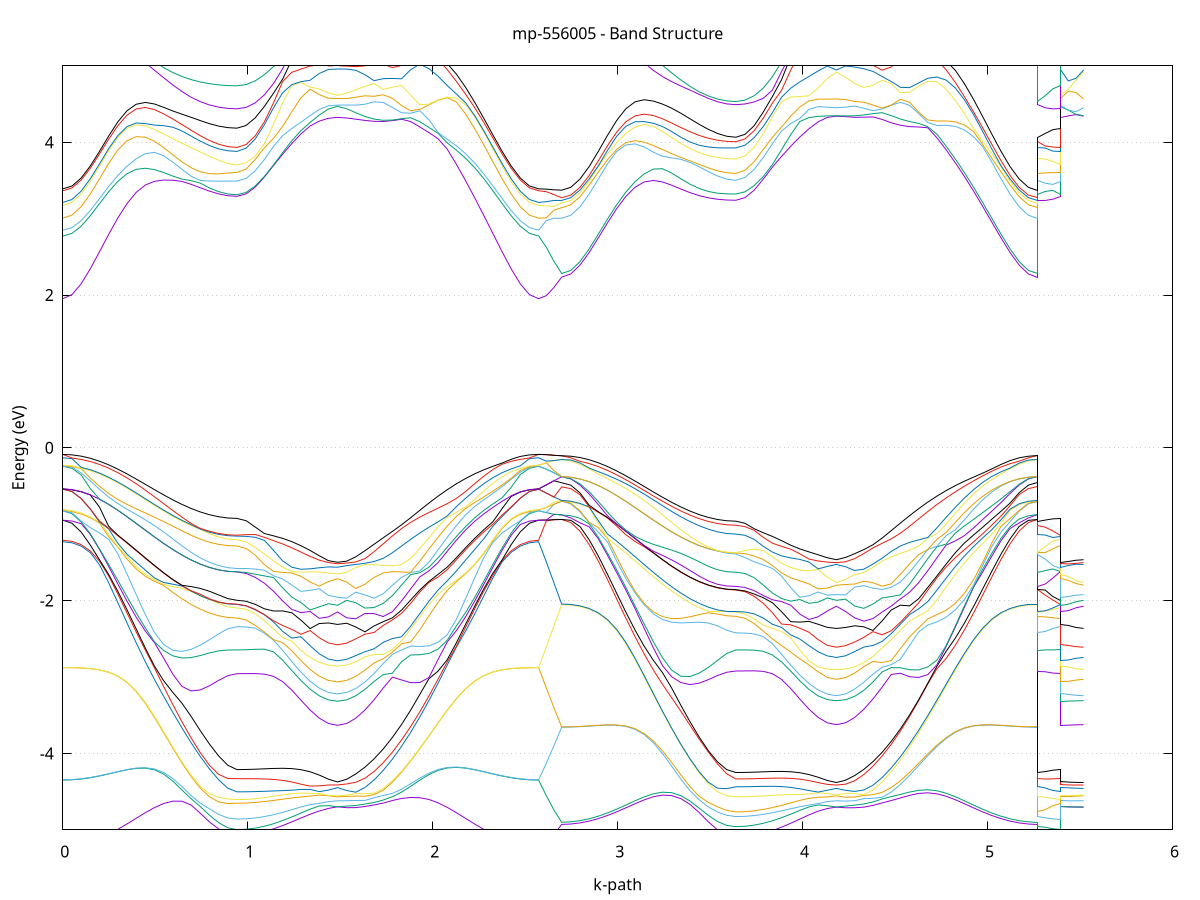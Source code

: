 set title 'mp-556005 - Band Structure'
set xlabel 'k-path'
set ylabel 'Energy (eV)'
set grid y
set yrange [-5:5]
set terminal png size 800,600
set output 'mp-556005_bands_gnuplot.png'
plot '-' using 1:2 with lines notitle, '-' using 1:2 with lines notitle, '-' using 1:2 with lines notitle, '-' using 1:2 with lines notitle, '-' using 1:2 with lines notitle, '-' using 1:2 with lines notitle, '-' using 1:2 with lines notitle, '-' using 1:2 with lines notitle, '-' using 1:2 with lines notitle, '-' using 1:2 with lines notitle, '-' using 1:2 with lines notitle, '-' using 1:2 with lines notitle, '-' using 1:2 with lines notitle, '-' using 1:2 with lines notitle, '-' using 1:2 with lines notitle, '-' using 1:2 with lines notitle, '-' using 1:2 with lines notitle, '-' using 1:2 with lines notitle, '-' using 1:2 with lines notitle, '-' using 1:2 with lines notitle, '-' using 1:2 with lines notitle, '-' using 1:2 with lines notitle, '-' using 1:2 with lines notitle, '-' using 1:2 with lines notitle, '-' using 1:2 with lines notitle, '-' using 1:2 with lines notitle, '-' using 1:2 with lines notitle, '-' using 1:2 with lines notitle, '-' using 1:2 with lines notitle, '-' using 1:2 with lines notitle, '-' using 1:2 with lines notitle, '-' using 1:2 with lines notitle, '-' using 1:2 with lines notitle, '-' using 1:2 with lines notitle, '-' using 1:2 with lines notitle, '-' using 1:2 with lines notitle, '-' using 1:2 with lines notitle, '-' using 1:2 with lines notitle, '-' using 1:2 with lines notitle, '-' using 1:2 with lines notitle, '-' using 1:2 with lines notitle, '-' using 1:2 with lines notitle, '-' using 1:2 with lines notitle, '-' using 1:2 with lines notitle, '-' using 1:2 with lines notitle, '-' using 1:2 with lines notitle, '-' using 1:2 with lines notitle, '-' using 1:2 with lines notitle, '-' using 1:2 with lines notitle, '-' using 1:2 with lines notitle, '-' using 1:2 with lines notitle, '-' using 1:2 with lines notitle, '-' using 1:2 with lines notitle, '-' using 1:2 with lines notitle, '-' using 1:2 with lines notitle, '-' using 1:2 with lines notitle, '-' using 1:2 with lines notitle, '-' using 1:2 with lines notitle, '-' using 1:2 with lines notitle, '-' using 1:2 with lines notitle, '-' using 1:2 with lines notitle, '-' using 1:2 with lines notitle, '-' using 1:2 with lines notitle, '-' using 1:2 with lines notitle, '-' using 1:2 with lines notitle, '-' using 1:2 with lines notitle, '-' using 1:2 with lines notitle, '-' using 1:2 with lines notitle, '-' using 1:2 with lines notitle, '-' using 1:2 with lines notitle, '-' using 1:2 with lines notitle, '-' using 1:2 with lines notitle, '-' using 1:2 with lines notitle, '-' using 1:2 with lines notitle, '-' using 1:2 with lines notitle, '-' using 1:2 with lines notitle, '-' using 1:2 with lines notitle, '-' using 1:2 with lines notitle, '-' using 1:2 with lines notitle, '-' using 1:2 with lines notitle, '-' using 1:2 with lines notitle, '-' using 1:2 with lines notitle, '-' using 1:2 with lines notitle, '-' using 1:2 with lines notitle, '-' using 1:2 with lines notitle, '-' using 1:2 with lines notitle, '-' using 1:2 with lines notitle, '-' using 1:2 with lines notitle, '-' using 1:2 with lines notitle, '-' using 1:2 with lines notitle, '-' using 1:2 with lines notitle, '-' using 1:2 with lines notitle, '-' using 1:2 with lines notitle, '-' using 1:2 with lines notitle, '-' using 1:2 with lines notitle, '-' using 1:2 with lines notitle, '-' using 1:2 with lines notitle, '-' using 1:2 with lines notitle, '-' using 1:2 with lines notitle, '-' using 1:2 with lines notitle, '-' using 1:2 with lines notitle, '-' using 1:2 with lines notitle, '-' using 1:2 with lines notitle, '-' using 1:2 with lines notitle, '-' using 1:2 with lines notitle, '-' using 1:2 with lines notitle, '-' using 1:2 with lines notitle, '-' using 1:2 with lines notitle, '-' using 1:2 with lines notitle, '-' using 1:2 with lines notitle, '-' using 1:2 with lines notitle, '-' using 1:2 with lines notitle, '-' using 1:2 with lines notitle, '-' using 1:2 with lines notitle, '-' using 1:2 with lines notitle, '-' using 1:2 with lines notitle, '-' using 1:2 with lines notitle, '-' using 1:2 with lines notitle, '-' using 1:2 with lines notitle, '-' using 1:2 with lines notitle, '-' using 1:2 with lines notitle, '-' using 1:2 with lines notitle, '-' using 1:2 with lines notitle, '-' using 1:2 with lines notitle, '-' using 1:2 with lines notitle, '-' using 1:2 with lines notitle, '-' using 1:2 with lines notitle, '-' using 1:2 with lines notitle
0.000000 -13.074392
0.049563 -13.069892
0.099126 -13.056392
0.148689 -13.034292
0.198252 -13.003692
0.247815 -12.964992
0.297377 -12.918992
0.346940 -12.866292
0.396503 -12.807692
0.446066 -12.744392
0.495629 -12.677392
0.545192 -12.608292
0.594755 -12.538392
0.644318 -12.469692
0.693881 -12.404092
0.743444 -12.343892
0.793007 -12.291692
0.842569 -12.250492
0.892132 -12.223692
0.941695 -12.214392
0.941695 -12.214392
0.991121 -12.211892
1.040548 -12.204592
1.089974 -12.192592
1.139400 -12.176492
1.188826 -12.156692
1.238252 -12.133892
1.287678 -12.108992
1.337105 -12.082992
1.386531 -12.057292
1.435957 -12.033392
1.485383 -12.015792
1.485383 -12.015792
1.534809 -12.035092
1.584236 -12.065592
1.633662 -12.104192
1.683088 -12.150292
1.732514 -12.203292
1.781940 -12.262292
1.831366 -12.326292
1.880793 -12.394192
1.930219 -12.464592
1.979645 -12.536292
2.029071 -12.607892
2.078497 -12.677992
2.127924 -12.745292
2.177350 -12.808792
2.226776 -12.867192
2.276202 -12.919792
2.325628 -12.965592
2.375055 -13.003992
2.424481 -13.034492
2.473907 -13.056492
2.523333 -13.069892
2.572759 -13.074392
2.572759 -13.074392
2.614286 -13.072292
2.655813 -13.067492
2.697340 -13.064492
2.697340 -13.064492
2.746903 -13.059992
2.796466 -13.046692
2.846029 -13.024692
2.895592 -12.994392
2.945155 -12.956092
2.994718 -12.910492
3.044281 -12.858192
3.093844 -12.800192
3.143407 -12.737492
3.192970 -12.671292
3.242532 -12.602792
3.292095 -12.533792
3.341658 -12.465892
3.391221 -12.401092
3.440784 -12.341592
3.490347 -12.289992
3.539910 -12.249292
3.589473 -12.222892
3.639036 -12.213592
3.639036 -12.213592
3.688462 -12.211192
3.737888 -12.203892
3.787314 -12.191992
3.836740 -12.175992
3.886167 -12.156292
3.935593 -12.133592
3.985019 -12.108792
4.034445 -12.082892
4.083871 -12.057192
4.133298 -12.033392
4.182724 -12.015792
4.182724 -12.015792
4.232150 -12.035092
4.281576 -12.065492
4.331002 -12.103992
4.380428 -12.149792
4.429855 -12.202292
4.479281 -12.260692
4.528707 -12.323992
4.578133 -12.391092
4.627559 -12.460792
4.676986 -12.531692
4.726412 -12.602392
4.775838 -12.671792
4.825264 -12.738392
4.874690 -12.801192
4.924116 -12.859192
4.973543 -12.911192
5.022969 -12.956692
5.072395 -12.994692
5.121821 -13.024892
5.171247 -13.046792
5.220674 -13.060092
5.270100 -13.064492
5.270100 -12.213592
5.311627 -12.213792
5.353154 -12.214192
5.394681 -12.214392
5.394681 -12.015792
5.436208 -12.015792
5.477735 -12.015792
5.519262 -12.015792
e
0.000000 -12.949092
0.049563 -12.944792
0.099126 -12.931892
0.148689 -12.910592
0.198252 -12.881292
0.247815 -12.844392
0.297377 -12.800392
0.346940 -12.750192
0.396503 -12.694592
0.446066 -12.634592
0.495629 -12.571492
0.545192 -12.506592
0.594755 -12.441592
0.644318 -12.377992
0.693881 -12.317892
0.743444 -12.263192
0.793007 -12.216392
0.842569 -12.179992
0.892132 -12.156592
0.941695 -12.148492
0.941695 -12.148492
0.991121 -12.146292
1.040548 -12.139792
1.089974 -12.129292
1.139400 -12.115092
1.188826 -12.097792
1.238252 -12.078292
1.287678 -12.057592
1.337105 -12.036992
1.386531 -12.018692
1.435957 -12.008092
1.485383 -12.012492
1.485383 -12.012492
1.534809 -12.008192
1.584236 -12.023692
1.633662 -12.052792
1.683088 -12.091092
1.732514 -12.136792
1.781940 -12.188892
1.831366 -12.246492
1.880793 -12.308192
1.930219 -12.372992
1.979645 -12.439392
2.029071 -12.506192
2.078497 -12.571992
2.127924 -12.635492
2.177350 -12.695492
2.226776 -12.751092
2.276202 -12.801092
2.325628 -12.844892
2.375055 -12.881692
2.424481 -12.910792
2.473907 -12.931992
2.523333 -12.944792
2.572759 -12.949092
2.572759 -12.949092
2.614286 -12.976392
2.655813 -12.998792
2.697340 -13.007692
2.697340 -13.007692
2.746903 -13.003292
2.796466 -12.989892
2.846029 -12.967892
2.895592 -12.937492
2.945155 -12.899192
2.994718 -12.853592
3.044281 -12.801292
3.093844 -12.743292
3.143407 -12.680492
3.192970 -12.614192
3.242532 -12.545792
3.292095 -12.476792
3.341658 -12.408892
3.391221 -12.344192
3.440784 -12.284992
3.490347 -12.233692
3.539910 -12.193392
3.589473 -12.167392
3.639036 -12.158292
3.639036 -12.158292
3.688462 -12.155992
3.737888 -12.148892
3.787314 -12.137492
3.836740 -12.122192
3.886167 -12.103492
3.935593 -12.082392
3.985019 -12.060092
4.034445 -12.038092
4.083871 -12.018992
4.133298 -12.008092
4.182724 -12.012492
4.182724 -12.012492
4.232150 -12.008192
4.281576 -12.024392
4.331002 -12.055692
4.380428 -12.097592
4.429855 -12.147992
4.479281 -12.205192
4.528707 -12.267892
4.578133 -12.334592
4.627559 -12.403992
4.676986 -12.474692
4.726412 -12.545492
4.775838 -12.614792
4.825264 -12.681492
4.874690 -12.744292
4.924116 -12.802192
4.973543 -12.854292
5.022969 -12.899792
5.072395 -12.937892
5.121821 -12.968092
5.171247 -12.989992
5.220674 -13.003292
5.270100 -13.007692
5.270100 -12.158292
5.311627 -12.156492
5.353154 -12.151892
5.394681 -12.148492
5.394681 -12.012492
5.436208 -12.012492
5.477735 -12.012492
5.519262 -12.012492
e
0.000000 -12.941392
0.049563 -12.937092
0.099126 -12.924192
0.148689 -12.902792
0.198252 -12.873292
0.247815 -12.836192
0.297377 -12.791992
0.346940 -12.741392
0.396503 -12.685392
0.446066 -12.624892
0.495629 -12.561192
0.545192 -12.495592
0.594755 -12.429592
0.644318 -12.364892
0.693881 -12.303392
0.743444 -12.247192
0.793007 -12.198492
0.842569 -12.160292
0.892132 -12.135492
0.941695 -12.126792
0.941695 -12.126792
0.991121 -12.124492
1.040548 -12.117792
1.089974 -12.106792
1.139400 -12.091892
1.188826 -12.073692
1.238252 -12.052992
1.287678 -12.030892
1.337105 -12.008892
1.386531 -11.990192
1.435957 -11.981592
1.485383 -11.980892
1.485383 -11.980892
1.534809 -11.981592
1.584236 -11.995292
1.633662 -12.026592
1.683088 -12.067892
1.732514 -12.116492
1.781940 -12.171092
1.831366 -12.230592
1.880793 -12.293992
1.930219 -12.360092
1.979645 -12.427592
2.029071 -12.495192
2.078497 -12.561692
2.127924 -12.625792
2.177350 -12.686392
2.226776 -12.742292
2.276202 -12.792692
2.325628 -12.836692
2.375055 -12.873692
2.424481 -12.902992
2.473907 -12.924292
2.523333 -12.937092
2.572759 -12.941392
2.572759 -12.941392
2.614286 -12.907792
2.655813 -12.865392
2.697340 -12.821592
2.697340 -12.821592
2.746903 -12.817492
2.796466 -12.805292
2.846029 -12.785292
2.895592 -12.757692
2.945155 -12.722992
2.994718 -12.681792
3.044281 -12.634892
3.093844 -12.583092
3.143407 -12.527592
3.192970 -12.469592
3.242532 -12.410392
3.292095 -12.351492
3.341658 -12.294492
3.391221 -12.241292
3.440784 -12.193592
3.490347 -12.153392
3.539910 -12.122692
3.589473 -12.103392
3.639036 -12.096792
3.639036 -12.096792
3.688462 -12.094892
3.737888 -12.089292
3.787314 -12.080092
3.836740 -12.067892
3.886167 -12.053092
3.935593 -12.036592
3.985019 -12.019192
4.034445 -12.002292
4.083871 -11.987992
4.133298 -11.981492
4.182724 -11.980892
4.182724 -11.980892
4.232150 -11.981592
4.281576 -11.991192
4.331002 -12.013892
4.380428 -12.045192
4.429855 -12.083592
4.479281 -12.128092
4.528707 -12.177892
4.578133 -12.232092
4.627559 -12.289592
4.676986 -12.349292
4.726412 -12.409792
4.775838 -12.469892
4.825264 -12.528392
4.874690 -12.583992
4.924116 -12.635692
4.973543 -12.682392
5.022969 -12.723492
5.072395 -12.757992
5.121821 -12.785492
5.171247 -12.805392
5.220674 -12.817492
5.270100 -12.821592
5.270100 -12.096792
5.311627 -12.108292
5.353154 -12.120792
5.394681 -12.126792
5.394681 -11.980892
5.436208 -11.980892
5.477735 -11.980892
5.519262 -11.980892
e
0.000000 -12.659092
0.049563 -12.655292
0.099126 -12.644192
0.148689 -12.625792
0.198252 -12.600492
0.247815 -12.568892
0.297377 -12.531492
0.346940 -12.489192
0.396503 -12.442792
0.446066 -12.393492
0.495629 -12.342492
0.545192 -12.291092
0.594755 -12.240692
0.644318 -12.192992
0.693881 -12.149492
0.743444 -12.111592
0.793007 -12.080792
0.842569 -12.058292
0.892132 -12.044592
0.941695 -12.039992
0.941695 -12.039992
0.991121 -12.038592
1.040548 -12.034392
1.089974 -12.027792
1.139400 -12.019092
1.188826 -12.008892
1.238252 -11.998192
1.287678 -11.987992
1.337105 -11.980292
1.386531 -11.976992
1.435957 -11.975392
1.485383 -11.972992
1.485383 -11.972992
1.534809 -11.975692
1.584236 -11.976992
1.633662 -11.984092
1.683088 -12.001692
1.732514 -12.027292
1.781940 -12.059592
1.831366 -12.097792
1.880793 -12.140992
1.930219 -12.188292
1.979645 -12.238492
2.029071 -12.290392
2.078497 -12.342692
2.127924 -12.394092
2.177350 -12.443592
2.226776 -12.489892
2.276202 -12.532092
2.325628 -12.569392
2.375055 -12.600792
2.424481 -12.625992
2.473907 -12.644192
2.523333 -12.655292
2.572759 -12.659092
2.572759 -12.659092
2.614286 -12.713892
2.655813 -12.767592
2.697340 -12.815192
2.697340 -12.815192
2.746903 -12.811092
2.796466 -12.798892
2.846029 -12.778792
2.895592 -12.751192
2.945155 -12.716392
2.994718 -12.675192
3.044281 -12.628192
3.093844 -12.576392
3.143407 -12.520892
3.192970 -12.462792
3.242532 -12.403392
3.292095 -12.344492
3.341658 -12.287392
3.391221 -12.233992
3.440784 -12.186092
3.490347 -12.145492
3.539910 -12.114292
3.589473 -12.094292
3.639036 -12.087392
3.639036 -12.087392
3.688462 -12.085492
3.737888 -12.079892
3.787314 -12.070792
3.836740 -12.058492
3.886167 -12.043692
3.935593 -12.026892
3.985019 -12.009092
4.034445 -11.991692
4.083871 -11.979692
4.133298 -11.975392
4.182724 -11.972992
4.182724 -11.972992
4.232150 -11.975692
4.281576 -11.982592
4.331002 -12.005492
4.380428 -12.037892
4.429855 -12.076592
4.479281 -12.121092
4.528707 -12.170892
4.578133 -12.225092
4.627559 -12.282592
4.676986 -12.342292
4.726412 -12.402892
4.775838 -12.463092
4.825264 -12.521592
4.874690 -12.577292
4.924116 -12.628992
4.973543 -12.675892
5.022969 -12.716992
5.072395 -12.751492
5.121821 -12.778992
5.171247 -12.798992
5.220674 -12.811092
5.270100 -12.815192
5.270100 -12.087392
5.311627 -12.074292
5.353154 -12.056592
5.394681 -12.039992
5.394681 -11.972992
5.436208 -11.972992
5.477735 -11.972992
5.519262 -11.972992
e
0.000000 -12.657192
0.049563 -12.653392
0.099126 -12.642192
0.148689 -12.623792
0.198252 -12.598592
0.247815 -12.566892
0.297377 -12.529492
0.346940 -12.487192
0.396503 -12.440792
0.446066 -12.391392
0.495629 -12.340292
0.545192 -12.288792
0.594755 -12.238392
0.644318 -12.190492
0.693881 -12.146792
0.743444 -12.108692
0.793007 -12.077592
0.842569 -12.054592
0.892132 -12.040592
0.941695 -12.035892
0.941695 -12.035892
0.991121 -12.034392
1.040548 -12.030192
1.089974 -12.023392
1.139400 -12.014492
1.188826 -12.003892
1.238252 -11.992292
1.287678 -11.980292
1.337105 -11.968192
1.386531 -11.955392
1.435957 -11.940492
1.485383 -11.931792
1.485383 -11.931792
1.534809 -11.941992
1.584236 -11.959792
1.633662 -11.976892
1.683088 -11.997692
1.732514 -12.024192
1.781940 -12.056892
1.831366 -12.095192
1.880793 -12.138592
1.930219 -12.185992
1.979645 -12.236192
2.029071 -12.288192
2.078497 -12.340492
2.127924 -12.391992
2.177350 -12.441492
2.226776 -12.487892
2.276202 -12.530092
2.325628 -12.567392
2.375055 -12.598892
2.424481 -12.623992
2.473907 -12.642292
2.523333 -12.653392
2.572759 -12.657192
2.572759 -12.657192
2.614286 -12.600992
2.655813 -12.543692
2.697340 -12.488892
2.697340 -12.488892
2.746903 -12.485492
2.796466 -12.475492
2.846029 -12.459092
2.895592 -12.436592
2.945155 -12.408592
2.994718 -12.375592
3.044281 -12.338592
3.093844 -12.298392
3.143407 -12.256192
3.192970 -12.213092
3.242532 -12.170392
3.292095 -12.129592
3.341658 -12.091992
3.391221 -12.059092
3.440784 -12.031892
3.490347 -12.011192
3.539910 -11.997292
3.589473 -11.989492
3.639036 -11.987092
3.639036 -11.987092
3.688462 -11.986292
3.737888 -11.983792
3.787314 -11.979892
3.836740 -11.975092
3.886167 -11.970092
3.935593 -11.965392
3.985019 -11.961892
4.034445 -11.959492
4.083871 -11.954192
4.133298 -11.940492
4.182724 -11.931792
4.182724 -11.931792
4.232150 -11.942092
4.281576 -11.956992
4.331002 -11.960192
4.380428 -11.965092
4.429855 -11.976792
4.479281 -11.995492
4.528707 -12.020792
4.578133 -12.051892
4.627559 -12.087792
4.676986 -12.127492
4.726412 -12.169592
4.775838 -12.213092
4.825264 -12.256592
4.874690 -12.298992
4.924116 -12.339192
4.973543 -12.376192
5.022969 -12.408992
5.072395 -12.436892
5.121821 -12.459292
5.171247 -12.475592
5.220674 -12.485492
5.270100 -12.488892
5.270100 -11.987092
5.311627 -12.001192
5.353154 -12.019292
5.394681 -12.035892
5.394681 -11.931792
5.436208 -11.931792
5.477735 -11.931792
5.519262 -11.931792
e
0.000000 -12.340892
0.049563 -12.337892
0.099126 -12.329192
0.148689 -12.314792
0.198252 -12.295192
0.247815 -12.270892
0.297377 -12.242492
0.346940 -12.210892
0.396503 -12.176992
0.446066 -12.141892
0.495629 -12.106792
0.545192 -12.072892
0.594755 -12.041392
0.644318 -12.013592
0.693881 -11.990392
0.743444 -11.972592
0.793007 -11.960292
0.842569 -11.952992
0.892132 -11.949592
0.941695 -11.948592
0.941695 -11.948592
0.991121 -11.948092
1.040548 -11.946792
1.089974 -11.944892
1.139400 -11.942692
1.188826 -11.940692
1.238252 -11.939292
1.287678 -11.938692
1.337105 -11.938492
1.386531 -11.937392
1.435957 -11.934192
1.485383 -11.929292
1.485383 -11.929292
1.534809 -11.934192
1.584236 -11.937192
1.633662 -11.937192
1.683088 -11.936992
1.732514 -11.940492
1.781940 -11.949492
1.831366 -11.964192
1.880793 -11.984592
1.930219 -12.009892
1.979645 -12.039392
2.029071 -12.071992
2.078497 -12.106692
2.127924 -12.142192
2.177350 -12.177492
2.226776 -12.211392
2.276202 -12.242992
2.325628 -12.271192
2.375055 -12.295392
2.424481 -12.314892
2.473907 -12.329192
2.523333 -12.337992
2.572759 -12.340892
2.572759 -12.340892
2.614286 -12.381192
2.655813 -12.432492
2.697340 -12.485392
2.697340 -12.485392
2.746903 -12.481992
2.796466 -12.471992
2.846029 -12.455592
2.895592 -12.433192
2.945155 -12.405192
2.994718 -12.372292
3.044281 -12.335292
3.093844 -12.295092
3.143407 -12.252892
3.192970 -12.209892
3.242532 -12.167192
3.292095 -12.126392
3.341658 -12.088692
3.391221 -12.055392
3.440784 -12.027592
3.490347 -12.006092
3.539910 -11.991192
3.589473 -11.982592
3.639036 -11.979892
3.639036 -11.979892
3.688462 -11.978892
3.737888 -11.976092
3.787314 -11.971592
3.836740 -11.965892
3.886167 -11.959492
3.935593 -11.952892
3.985019 -11.946892
4.034445 -11.941792
4.083871 -11.937692
4.133298 -11.934092
4.182724 -11.929292
4.182724 -11.929292
4.232150 -11.934092
4.281576 -11.937992
4.331002 -11.943592
4.380428 -11.953392
4.429855 -11.968492
4.479281 -11.989492
4.528707 -12.016192
4.578133 -12.048092
4.627559 -12.084392
4.676986 -12.124192
4.726412 -12.166392
4.775838 -12.209892
4.825264 -12.253392
4.874690 -12.295692
4.924116 -12.335892
4.973543 -12.372792
5.022969 -12.405592
5.072395 -12.433492
5.121821 -12.455792
5.171247 -12.472092
5.220674 -12.481992
5.270100 -12.485392
5.270100 -11.979892
5.311627 -11.967292
5.353154 -11.954592
5.394681 -11.948592
5.394681 -11.929292
5.436208 -11.929292
5.477735 -11.929292
5.519262 -11.929292
e
0.000000 -12.325592
0.049563 -12.322592
0.099126 -12.313792
0.148689 -12.299292
0.198252 -12.279592
0.247815 -12.254992
0.297377 -12.226392
0.346940 -12.194492
0.396503 -12.160192
0.446066 -12.124492
0.495629 -12.088792
0.545192 -12.054092
0.594755 -12.021792
0.644318 -11.992992
0.693881 -11.968792
0.743444 -11.949892
0.793007 -11.936492
0.842569 -11.928492
0.892132 -11.924592
0.941695 -11.923492
0.941695 -11.923492
0.991121 -11.922892
1.040548 -11.921292
1.089974 -11.918892
1.139400 -11.915992
1.188826 -11.913092
1.238252 -11.910892
1.287678 -11.909892
1.337105 -11.910692
1.386531 -11.913592
1.435957 -11.918092
1.485383 -11.921392
1.485383 -11.921392
1.534809 -11.917292
1.584236 -11.911292
1.633662 -11.907392
1.683088 -11.907492
1.732514 -11.912892
1.781940 -11.923792
1.831366 -11.940392
1.880793 -11.962392
1.930219 -11.989092
1.979645 -12.019692
2.029071 -12.053192
2.078497 -12.088692
2.127924 -12.124792
2.177350 -12.160592
2.226776 -12.194992
2.276202 -12.226792
2.325628 -12.255392
2.375055 -12.279792
2.424481 -12.299492
2.473907 -12.313892
2.523333 -12.322692
2.572759 -12.325592
2.572759 -12.325592
2.614286 -12.291292
2.655813 -12.259092
2.697340 -12.244292
2.697340 -12.244292
2.746903 -12.241692
2.796466 -12.233692
2.846029 -12.220692
2.895592 -12.202992
2.945155 -12.181192
2.994718 -12.155792
3.044281 -12.127692
3.093844 -12.097792
3.143407 -12.067192
3.192970 -12.036892
3.242532 -12.008092
3.292095 -11.981792
3.341658 -11.959292
3.391221 -11.941192
3.440784 -11.927992
3.490347 -11.919592
3.539910 -11.915292
3.589473 -11.913692
3.639036 -11.913392
3.639036 -11.913392
3.688462 -11.913092
3.737888 -11.912092
3.787314 -11.910792
3.836740 -11.909392
3.886167 -11.908192
3.935593 -11.907792
3.985019 -11.908292
4.034445 -11.910192
4.083871 -11.913592
4.133298 -11.918092
4.182724 -11.921392
4.182724 -11.921392
4.232150 -11.917292
4.281576 -11.911192
4.331002 -11.906292
4.380428 -11.903692
4.429855 -11.904692
4.479281 -11.910092
4.528707 -11.920392
4.578133 -11.935792
4.627559 -11.955792
4.676986 -11.979892
4.726412 -12.007192
4.775838 -12.036692
4.825264 -12.067392
4.874690 -12.098192
4.924116 -12.128192
4.973543 -12.156192
5.022969 -12.181492
5.072395 -12.203292
5.121821 -12.220892
5.171247 -12.233792
5.220674 -12.241692
5.270100 -12.244292
5.270100 -11.913392
5.311627 -11.915392
5.353154 -11.920192
5.394681 -11.923492
5.394681 -11.921392
5.436208 -11.921392
5.477735 -11.921392
5.519262 -11.921392
e
0.000000 -12.173192
0.049563 -12.170592
0.099126 -12.162992
0.148689 -12.150492
0.198252 -12.133492
0.247815 -12.112592
0.297377 -12.088292
0.346940 -12.061492
0.396503 -12.032992
0.446066 -12.003992
0.495629 -11.975392
0.545192 -11.948392
0.594755 -11.924092
0.644318 -11.903492
0.693881 -11.887292
0.743444 -11.875892
0.793007 -11.869192
0.842569 -11.866192
0.892132 -11.865592
0.941695 -11.865592
0.941695 -11.865592
0.991121 -11.865392
1.040548 -11.864792
1.089974 -11.864192
1.139400 -11.863792
1.188826 -11.864092
1.238252 -11.865792
1.287678 -11.869392
1.337105 -11.875592
1.386531 -11.884892
1.435957 -11.897292
1.485383 -11.906792
1.485383 -11.906792
1.534809 -11.896492
1.584236 -11.881692
1.633662 -11.869492
1.683088 -11.861692
1.732514 -11.858792
1.781940 -11.861192
1.831366 -11.869092
1.880793 -11.882192
1.930219 -11.900092
1.979645 -11.922192
2.029071 -11.947492
2.078497 -11.975192
2.127924 -12.004192
2.177350 -12.033392
2.226776 -12.061892
2.276202 -12.088692
2.325628 -12.112892
2.375055 -12.133692
2.424481 -12.150592
2.473907 -12.163092
2.523333 -12.170692
2.572759 -12.173192
2.572759 -12.173192
2.614286 -12.176792
2.655813 -12.186192
2.697340 -12.193292
2.697340 -12.193292
2.746903 -12.190592
2.796466 -12.182692
2.846029 -12.169692
2.895592 -12.151992
2.945155 -12.130192
2.994718 -12.104892
3.044281 -12.076892
3.093844 -12.047092
3.143407 -12.016492
3.192970 -11.986292
3.242532 -11.957692
3.292095 -11.931692
3.341658 -11.909492
3.391221 -11.891892
3.440784 -11.879192
3.490347 -11.871492
3.539910 -11.867892
3.589473 -11.866792
3.639036 -11.866692
3.639036 -11.866692
3.688462 -11.866492
3.737888 -11.865892
3.787314 -11.864992
3.836740 -11.864492
3.886167 -11.864592
3.935593 -11.865992
3.985019 -11.869492
4.034445 -11.875592
4.083871 -11.884892
4.133298 -11.897292
4.182724 -11.906792
4.182724 -11.906792
4.232150 -11.896492
4.281576 -11.881692
4.331002 -11.869592
4.380428 -11.861992
4.429855 -11.859692
4.479281 -11.862992
4.528707 -11.872092
4.578133 -11.886592
4.627559 -11.906092
4.676986 -11.929792
4.726412 -11.956792
4.775838 -11.986092
4.825264 -12.016692
4.874690 -12.047492
4.924116 -12.077292
4.973543 -12.105292
5.022969 -12.130492
5.072395 -12.152192
5.121821 -12.169792
5.171247 -12.182692
5.220674 -12.190592
5.270100 -12.193292
5.270100 -11.866692
5.311627 -11.866392
5.353154 -11.865892
5.394681 -11.865592
5.394681 -11.906792
5.436208 -11.906792
5.477735 -11.906792
5.519262 -11.906792
e
0.000000 -6.400292
0.049563 -6.399892
0.099126 -6.398792
0.148689 -6.397392
0.198252 -6.396692
0.247815 -6.398192
0.297377 -6.399792
0.346940 -6.400792
0.396503 -6.400892
0.446066 -6.400092
0.495629 -6.398392
0.545192 -6.395792
0.594755 -6.392892
0.644318 -6.389992
0.693881 -6.387492
0.743444 -6.385492
0.793007 -6.384092
0.842569 -6.383192
0.892132 -6.382692
0.941695 -6.382492
0.941695 -6.382492
0.991121 -6.380692
1.040548 -6.375492
1.089974 -6.367692
1.139400 -6.358692
1.188826 -6.350092
1.238252 -6.343892
1.287678 -6.340392
1.337105 -6.339092
1.386531 -6.338892
1.435957 -6.339092
1.485383 -6.339192
1.485383 -6.339192
1.534809 -6.338992
1.584236 -6.338492
1.633662 -6.337692
1.683088 -6.336592
1.732514 -6.335592
1.781940 -6.334692
1.831366 -6.334292
1.880793 -6.335092
1.930219 -6.337892
1.979645 -6.346292
2.029071 -6.358892
2.078497 -6.370992
2.127924 -6.380992
2.177350 -6.388292
2.226776 -6.392992
2.276202 -6.395292
2.325628 -6.395792
2.375055 -6.395792
2.424481 -6.397292
2.473907 -6.398792
2.523333 -6.399892
2.572759 -6.400292
2.572759 -6.400292
2.614286 -6.400292
2.655813 -6.400292
2.697340 -6.400192
2.697340 -6.400192
2.746903 -6.399792
2.796466 -6.398792
2.846029 -6.397292
2.895592 -6.396692
2.945155 -6.398192
2.994718 -6.399792
3.044281 -6.400792
3.093844 -6.400992
3.143407 -6.400192
3.192970 -6.398492
3.242532 -6.395992
3.292095 -6.393092
3.341658 -6.390192
3.391221 -6.387692
3.440784 -6.385692
3.490347 -6.384292
3.539910 -6.383292
3.589473 -6.382792
3.639036 -6.382692
3.639036 -6.382692
3.688462 -6.380792
3.737888 -6.375592
3.787314 -6.367792
3.836740 -6.358592
3.886167 -6.349992
3.935593 -6.343692
3.985019 -6.340192
4.034445 -6.338892
4.083871 -6.338792
4.133298 -6.338992
4.182724 -6.339092
4.182724 -6.339092
4.232150 -6.338892
4.281576 -6.338392
4.331002 -6.337592
4.380428 -6.336592
4.429855 -6.335592
4.479281 -6.334692
4.528707 -6.334392
4.578133 -6.335092
4.627559 -6.338092
4.676986 -6.346792
4.726412 -6.359292
4.775838 -6.371192
4.825264 -6.381192
4.874690 -6.388392
4.924116 -6.392992
4.973543 -6.395292
5.022969 -6.395792
5.072395 -6.395692
5.121821 -6.397192
5.171247 -6.398792
5.220674 -6.399792
5.270100 -6.400192
5.270100 -6.382692
5.311627 -6.382592
5.353154 -6.382492
5.394681 -6.382492
5.394681 -6.339192
5.436208 -6.339192
5.477735 -6.339092
5.519262 -6.339092
e
0.000000 -6.388892
0.049563 -6.389592
0.099126 -6.391292
0.148689 -6.393392
0.198252 -6.394692
0.247815 -6.393692
0.297377 -6.392292
0.346940 -6.390792
0.396503 -6.388792
0.446066 -6.386092
0.495629 -6.382592
0.545192 -6.378392
0.594755 -6.373492
0.644318 -6.368692
0.693881 -6.364292
0.743444 -6.360692
0.793007 -6.357992
0.842569 -6.356192
0.892132 -6.355192
0.941695 -6.354892
0.941695 -6.354892
0.991121 -6.352992
1.040548 -6.347592
1.089974 -6.338992
1.139400 -6.327992
1.188826 -6.315292
1.238252 -6.302092
1.287678 -6.289292
1.337105 -6.278092
1.386531 -6.269692
1.435957 -6.264592
1.485383 -6.262992
1.485383 -6.262992
1.534809 -6.264392
1.584236 -6.267792
1.633662 -6.272792
1.683088 -6.279092
1.732514 -6.286392
1.781940 -6.294992
1.831366 -6.305492
1.880793 -6.317792
1.930219 -6.330992
1.979645 -6.342892
2.029071 -6.354892
2.078497 -6.366692
2.127924 -6.375992
2.177350 -6.382792
2.226776 -6.387592
2.276202 -6.390992
2.325628 -6.393392
2.375055 -6.394592
2.424481 -6.393192
2.473907 -6.391292
2.523333 -6.389592
2.572759 -6.388892
2.572759 -6.388892
2.614286 -6.388892
2.655813 -6.388892
2.697340 -6.388892
2.697340 -6.388892
2.746903 -6.389592
2.796466 -6.391392
2.846029 -6.393492
2.895592 -6.394692
2.945155 -6.393592
2.994718 -6.392192
3.044281 -6.390692
3.093844 -6.388692
3.143407 -6.386092
3.192970 -6.382592
3.242532 -6.378492
3.292095 -6.373892
3.341658 -6.369392
3.391221 -6.365292
3.440784 -6.361992
3.490347 -6.359592
3.539910 -6.357892
3.589473 -6.356992
3.639036 -6.356692
3.639036 -6.356692
3.688462 -6.354792
3.737888 -6.349392
3.787314 -6.340792
3.836740 -6.329792
3.886167 -6.317192
3.935593 -6.303992
3.985019 -6.291192
4.034445 -6.280092
4.083871 -6.271392
4.133298 -6.265792
4.182724 -6.263892
4.182724 -6.263892
4.232150 -6.265492
4.281576 -6.269092
4.331002 -6.273992
4.380428 -6.279692
4.429855 -6.286492
4.479281 -6.294992
4.528707 -6.305592
4.578133 -6.318092
4.627559 -6.331192
4.676986 -6.342892
4.726412 -6.354892
4.775838 -6.366492
4.825264 -6.375792
4.874690 -6.382592
4.924116 -6.387492
4.973543 -6.390892
5.022969 -6.393292
5.072395 -6.394592
5.121821 -6.393192
5.171247 -6.391292
5.220674 -6.389592
5.270100 -6.388892
5.270100 -6.356692
5.311627 -6.356292
5.353154 -6.355392
5.394681 -6.354892
5.394681 -6.262992
5.436208 -6.263292
5.477735 -6.263692
5.519262 -6.263892
e
0.000000 -6.388892
0.049563 -6.387992
0.099126 -6.385092
0.148689 -6.380392
0.198252 -6.374092
0.247815 -6.366392
0.297377 -6.359192
0.346940 -6.357592
0.396503 -6.355992
0.446066 -6.354092
0.495629 -6.351892
0.545192 -6.349092
0.594755 -6.345792
0.644318 -6.342192
0.693881 -6.338492
0.743444 -6.335192
0.793007 -6.332492
0.842569 -6.330492
0.892132 -6.329392
0.941695 -6.328992
0.941695 -6.328992
0.991121 -6.327092
1.040548 -6.321392
1.089974 -6.312492
1.139400 -6.301592
1.188826 -6.290192
1.238252 -6.279592
1.287678 -6.270692
1.337105 -6.264092
1.386531 -6.260192
1.435957 -6.258192
1.485383 -6.257592
1.485383 -6.257592
1.534809 -6.258192
1.584236 -6.260292
1.633662 -6.263992
1.683088 -6.269692
1.732514 -6.277192
1.781940 -6.285792
1.831366 -6.294792
1.880793 -6.304092
1.930219 -6.314592
1.979645 -6.326192
2.029071 -6.335192
2.078497 -6.342292
2.127924 -6.348592
2.177350 -6.354292
2.226776 -6.359292
2.276202 -6.364192
2.325628 -6.369592
2.375055 -6.375292
2.424481 -6.380792
2.473907 -6.385192
2.523333 -6.387992
2.572759 -6.388892
2.572759 -6.388892
2.614286 -6.388892
2.655813 -6.388892
2.697340 -6.388892
2.697340 -6.388892
2.746903 -6.387992
2.796466 -6.385092
2.846029 -6.380392
2.895592 -6.374092
2.945155 -6.366392
2.994718 -6.360192
3.044281 -6.358592
3.093844 -6.356692
3.143407 -6.354392
3.192970 -6.351492
3.242532 -6.347792
3.292095 -6.342992
3.341658 -6.337492
3.391221 -6.331792
3.440784 -6.326792
3.490347 -6.323192
3.539910 -6.320792
3.589473 -6.319592
3.639036 -6.319192
3.639036 -6.319192
3.688462 -6.317392
3.737888 -6.312192
3.787314 -6.304192
3.836740 -6.294592
3.886167 -6.285092
3.935593 -6.276692
3.985019 -6.269192
4.034445 -6.263692
4.083871 -6.260292
4.133298 -6.258592
4.182724 -6.258092
4.182724 -6.258092
4.232150 -6.258692
4.281576 -6.260392
4.331002 -6.263492
4.380428 -6.268492
4.429855 -6.275792
4.479281 -6.284892
4.528707 -6.294692
4.578133 -6.304792
4.627559 -6.315692
4.676986 -6.326392
4.726412 -6.335292
4.775838 -6.343092
4.825264 -6.350092
4.874690 -6.355792
4.924116 -6.360492
4.973543 -6.364792
5.022969 -6.369792
5.072395 -6.375392
5.121821 -6.380792
5.171247 -6.385192
5.220674 -6.387992
5.270100 -6.388892
5.270100 -6.319192
5.311627 -6.322392
5.353154 -6.327092
5.394681 -6.328992
5.394681 -6.257592
5.436208 -6.257692
5.477735 -6.257992
5.519262 -6.258092
e
0.000000 -6.369792
0.049563 -6.368892
0.099126 -6.366592
0.148689 -6.364192
0.198252 -6.362392
0.247815 -6.360792
0.297377 -6.357592
0.346940 -6.348092
0.396503 -6.338192
0.446066 -6.328292
0.495629 -6.320792
0.545192 -6.315392
0.594755 -6.309592
0.644318 -6.305192
0.693881 -6.300692
0.743444 -6.296292
0.793007 -6.292292
0.842569 -6.289092
0.892132 -6.286992
0.941695 -6.286292
0.941695 -6.286292
0.991121 -6.284392
1.040548 -6.279592
1.089974 -6.278892
1.139400 -6.277692
1.188826 -6.273792
1.238252 -6.266792
1.287678 -6.258192
1.337105 -6.249792
1.386531 -6.244292
1.435957 -6.242592
1.485383 -6.242192
1.485383 -6.242192
1.534809 -6.242892
1.584236 -6.245892
1.633662 -6.251492
1.683088 -6.258392
1.732514 -6.265792
1.781940 -6.273692
1.831366 -6.282192
1.880793 -6.291592
1.930219 -6.301692
1.979645 -6.311092
2.029071 -6.319092
2.078497 -6.326192
2.127924 -6.332792
2.177350 -6.339292
2.226776 -6.345692
2.276202 -6.351692
2.325628 -6.356792
2.375055 -6.360592
2.424481 -6.363692
2.473907 -6.366592
2.523333 -6.368892
2.572759 -6.369792
2.572759 -6.369792
2.614286 -6.369892
2.655813 -6.369992
2.697340 -6.370092
2.697340 -6.370092
2.746903 -6.369092
2.796466 -6.366892
2.846029 -6.364692
2.895592 -6.363092
2.945155 -6.361692
2.994718 -6.357592
3.044281 -6.348092
3.093844 -6.338192
3.143407 -6.329292
3.192970 -6.326192
3.242532 -6.322692
3.292095 -6.319192
3.341658 -6.315992
3.391221 -6.312992
3.440784 -6.309892
3.490347 -6.306792
3.539910 -6.304092
3.589473 -6.302292
3.639036 -6.301692
3.639036 -6.301692
3.688462 -6.299592
3.737888 -6.293692
3.787314 -6.284692
3.836740 -6.277992
3.886167 -6.273192
3.935593 -6.265492
3.985019 -6.256792
4.034445 -6.247892
4.083871 -6.242992
4.133298 -6.245192
4.182724 -6.246192
4.182724 -6.246192
4.232150 -6.245492
4.281576 -6.245492
4.331002 -6.250792
4.380428 -6.259292
4.429855 -6.267492
4.479281 -6.274892
4.528707 -6.282192
4.578133 -6.290192
4.627559 -6.299692
4.676986 -6.310592
4.726412 -6.319792
4.775838 -6.326792
4.825264 -6.333292
4.874690 -6.339892
4.924116 -6.346592
4.973543 -6.352892
5.022969 -6.357892
5.072395 -6.361492
5.121821 -6.364292
5.171247 -6.366892
5.220674 -6.369092
5.270100 -6.370092
5.270100 -6.301692
5.311627 -6.297492
5.353154 -6.290192
5.394681 -6.286292
5.394681 -6.242192
5.436208 -6.243592
5.477735 -6.245492
5.519262 -6.246192
e
0.000000 -6.358192
0.049563 -6.358192
0.099126 -6.357892
0.148689 -6.355992
0.198252 -6.351792
0.247815 -6.345692
0.297377 -6.338092
0.346940 -6.331092
0.396503 -6.327292
0.446066 -6.324492
0.495629 -6.318792
0.545192 -6.312992
0.594755 -6.307292
0.644318 -6.297692
0.693881 -6.289792
0.743444 -6.285292
0.793007 -6.281892
0.842569 -6.279592
0.892132 -6.278192
0.941695 -6.277692
0.941695 -6.277692
0.991121 -6.277992
1.040548 -6.277892
1.089974 -6.270492
1.139400 -6.260292
1.188826 -6.249592
1.238252 -6.243792
1.287678 -6.242292
1.337105 -6.240592
1.386531 -6.237992
1.435957 -6.235692
1.485383 -6.235092
1.485383 -6.235092
1.534809 -6.235992
1.584236 -6.237692
1.633662 -6.238692
1.683088 -6.239492
1.732514 -6.241392
1.781940 -6.245992
1.831366 -6.252092
1.880793 -6.260592
1.930219 -6.274292
1.979645 -6.289892
2.029071 -6.302492
2.078497 -6.313092
2.127924 -6.322392
2.177350 -6.330792
2.226776 -6.338292
2.276202 -6.344892
2.325628 -6.350192
2.375055 -6.354192
2.424481 -6.356792
2.473907 -6.357992
2.523333 -6.358292
2.572759 -6.358192
2.572759 -6.358192
2.614286 -6.358292
2.655813 -6.358292
2.697340 -6.358292
2.697340 -6.358292
2.746903 -6.358292
2.796466 -6.357992
2.846029 -6.356192
2.895592 -6.352192
2.945155 -6.346592
2.994718 -6.340292
3.044281 -6.335092
3.093844 -6.331892
3.143407 -6.328292
3.192970 -6.318792
3.242532 -6.309992
3.292095 -6.302092
3.341658 -6.295292
3.391221 -6.289592
3.440784 -6.285092
3.490347 -6.281792
3.539910 -6.279392
3.589473 -6.277992
3.639036 -6.277592
3.639036 -6.277592
3.688462 -6.277792
3.737888 -6.278292
3.787314 -6.278092
3.836740 -6.271992
3.886167 -6.260592
3.935593 -6.250492
3.985019 -6.242992
4.034445 -6.238792
4.083871 -6.238492
4.133298 -6.233192
4.182724 -6.230992
4.182724 -6.230992
4.232150 -6.233392
4.281576 -6.237892
4.331002 -6.239292
4.380428 -6.239992
4.429855 -6.243592
4.479281 -6.247792
4.528707 -6.252492
4.578133 -6.258492
4.627559 -6.273192
4.676986 -6.290992
4.726412 -6.303992
4.775838 -6.314792
4.825264 -6.324092
4.874690 -6.332092
4.924116 -6.339292
4.973543 -6.345592
5.022969 -6.350692
5.072395 -6.354492
5.121821 -6.356992
5.171247 -6.358092
5.220674 -6.358292
5.270100 -6.358292
5.270100 -6.277592
5.311627 -6.277592
5.353154 -6.277692
5.394681 -6.277692
5.394681 -6.235092
5.436208 -6.233092
5.477735 -6.231392
5.519262 -6.230992
e
0.000000 -6.358192
0.049563 -6.357192
0.099126 -6.353992
0.148689 -6.348892
0.198252 -6.341992
0.247815 -6.333592
0.297377 -6.324592
0.346940 -6.323292
0.396503 -6.321692
0.446066 -6.319392
0.495629 -6.316492
0.545192 -6.309992
0.594755 -6.302192
0.644318 -6.295392
0.693881 -6.286692
0.743444 -6.276692
0.793007 -6.270092
0.842569 -6.266592
0.892132 -6.264992
0.941695 -6.264592
0.941695 -6.264592
0.991121 -6.262892
1.040548 -6.258392
1.089974 -6.252292
1.139400 -6.246992
1.188826 -6.244292
1.238252 -6.240092
1.287678 -6.236692
1.337105 -6.235792
1.386531 -6.234892
1.435957 -6.233292
1.485383 -6.232392
1.485383 -6.232392
1.534809 -6.232492
1.584236 -6.232592
1.633662 -6.233792
1.683088 -6.236592
1.732514 -6.239792
1.781940 -6.241992
1.831366 -6.244992
1.880793 -6.249892
1.930219 -6.263992
1.979645 -6.276092
2.029071 -6.286392
2.078497 -6.295392
2.127924 -6.303392
2.177350 -6.310192
2.226776 -6.315992
2.276202 -6.322692
2.325628 -6.332392
2.375055 -6.341292
2.424481 -6.348592
2.473907 -6.353992
2.523333 -6.357192
2.572759 -6.358192
2.572759 -6.358192
2.614286 -6.358192
2.655813 -6.358292
2.697340 -6.358292
2.697340 -6.358292
2.746903 -6.357292
2.796466 -6.354092
2.846029 -6.349092
2.895592 -6.342192
2.945155 -6.333792
2.994718 -6.326192
3.044281 -6.323492
3.093844 -6.319792
3.143407 -6.315992
3.192970 -6.311892
3.242532 -6.306692
3.292095 -6.299492
3.341658 -6.289692
3.391221 -6.277792
3.440784 -6.266792
3.490347 -6.260792
3.539910 -6.258292
3.589473 -6.257092
3.639036 -6.256692
3.639036 -6.256692
3.688462 -6.255292
3.737888 -6.251192
3.787314 -6.245592
3.836740 -6.240192
3.886167 -6.236692
3.935593 -6.234192
3.985019 -6.235392
4.034445 -6.236792
4.083871 -6.232492
4.133298 -6.229492
4.182724 -6.228592
4.182724 -6.228592
4.232150 -6.228992
4.281576 -6.230992
4.331002 -6.234392
4.380428 -6.237192
4.429855 -6.237692
4.479281 -6.238992
4.528707 -6.242892
4.578133 -6.251592
4.627559 -6.265792
4.676986 -6.274692
4.726412 -6.283492
4.775838 -6.292892
4.825264 -6.302292
4.874690 -6.310492
4.924116 -6.316792
4.973543 -6.322492
5.022969 -6.332292
5.072395 -6.341292
5.121821 -6.348692
5.171247 -6.354092
5.220674 -6.357292
5.270100 -6.358292
5.270100 -6.256692
5.311627 -6.258192
5.353154 -6.261992
5.394681 -6.264592
5.394681 -6.232392
5.436208 -6.232092
5.477735 -6.229992
5.519262 -6.228592
e
0.000000 -6.328792
0.049563 -6.327692
0.099126 -6.327392
0.148689 -6.327292
0.198252 -6.326992
0.247815 -6.326092
0.297377 -6.323892
0.346940 -6.318592
0.396503 -6.308592
0.446066 -6.295192
0.495629 -6.282792
0.545192 -6.274392
0.594755 -6.268192
0.644318 -6.263092
0.693881 -6.257992
0.743444 -6.251792
0.793007 -6.245092
0.842569 -6.240192
0.892132 -6.237592
0.941695 -6.236792
0.941695 -6.236792
0.991121 -6.235692
1.040548 -6.234592
1.089974 -6.234692
1.139400 -6.234192
1.188826 -6.232192
1.238252 -6.228992
1.287678 -6.222792
1.337105 -6.215292
1.386531 -6.208292
1.435957 -6.201792
1.485383 -6.195992
1.485383 -6.195992
1.534809 -6.201892
1.584236 -6.208192
1.633662 -6.213092
1.683088 -6.216392
1.732514 -6.218592
1.781940 -6.220892
1.831366 -6.224592
1.880793 -6.241992
1.930219 -6.252892
1.979645 -6.263392
2.029071 -6.278392
2.078497 -6.290792
2.127924 -6.300592
2.177350 -6.307892
2.226776 -6.313192
2.276202 -6.319992
2.325628 -6.323492
2.375055 -6.325692
2.424481 -6.326792
2.473907 -6.327192
2.523333 -6.327692
2.572759 -6.328792
2.572759 -6.328792
2.614286 -6.329392
2.655813 -6.330692
2.697340 -6.331392
2.697340 -6.331392
2.746903 -6.330792
2.796466 -6.329392
2.846029 -6.328792
2.895592 -6.328292
2.945155 -6.327392
2.994718 -6.324092
3.044281 -6.315592
3.093844 -6.306192
3.143407 -6.294192
3.192970 -6.282992
3.242532 -6.274692
3.292095 -6.268492
3.341658 -6.263492
3.391221 -6.258992
3.440784 -6.253292
3.490347 -6.245092
3.539910 -6.239092
3.589473 -6.236192
3.639036 -6.235292
3.639036 -6.235292
3.688462 -6.233592
3.737888 -6.234192
3.787314 -6.234992
3.836740 -6.234592
3.886167 -6.232692
3.935593 -6.230292
3.985019 -6.223992
4.034445 -6.216392
4.083871 -6.209492
4.133298 -6.203392
4.182724 -6.197692
4.182724 -6.197692
4.232150 -6.202892
4.281576 -6.206892
4.331002 -6.209792
4.380428 -6.212792
4.429855 -6.216792
4.479281 -6.221992
4.528707 -6.227692
4.578133 -6.242492
4.627559 -6.254592
4.676986 -6.263292
4.726412 -6.273492
4.775838 -6.284592
4.825264 -6.295292
4.874690 -6.304992
4.924116 -6.313692
4.973543 -6.321392
5.022969 -6.324892
5.072395 -6.327392
5.121821 -6.328492
5.171247 -6.329392
5.220674 -6.330792
5.270100 -6.331392
5.270100 -6.235292
5.311627 -6.235692
5.353154 -6.236492
5.394681 -6.236792
5.394681 -6.195992
5.436208 -6.196292
5.477735 -6.196892
5.519262 -6.197692
e
0.000000 -6.327192
0.049563 -6.327292
0.099126 -6.324592
0.148689 -6.321292
0.198252 -6.320692
0.247815 -6.321492
0.297377 -6.321892
0.346940 -6.313292
0.396503 -6.302192
0.446066 -6.290992
0.495629 -6.280092
0.545192 -6.269892
0.594755 -6.260592
0.644318 -6.252392
0.693881 -6.245492
0.743444 -6.239892
0.793007 -6.235592
0.842569 -6.232592
0.892132 -6.230892
0.941695 -6.230292
0.941695 -6.230292
0.991121 -6.229992
1.040548 -6.227192
1.089974 -6.220192
1.139400 -6.210692
1.188826 -6.200192
1.238252 -6.193092
1.287678 -6.190792
1.337105 -6.189992
1.386531 -6.189992
1.435957 -6.190692
1.485383 -6.194592
1.485383 -6.194592
1.534809 -6.189792
1.584236 -6.188592
1.633662 -6.188592
1.683088 -6.189992
1.732514 -6.193992
1.781940 -6.200892
1.831366 -6.215192
1.880793 -6.227892
1.930219 -6.245292
1.979645 -6.259092
2.029071 -6.267392
2.078497 -6.279092
2.127924 -6.291392
2.177350 -6.302192
2.226776 -6.312092
2.276202 -6.316092
2.325628 -6.317692
2.375055 -6.318492
2.424481 -6.320392
2.473907 -6.324592
2.523333 -6.327292
2.572759 -6.327192
2.572759 -6.327192
2.614286 -6.326892
2.655813 -6.326192
2.697340 -6.325692
2.697340 -6.325692
2.746903 -6.326392
2.796466 -6.327492
2.846029 -6.327192
2.895592 -6.326192
2.945155 -6.324692
2.994718 -6.321392
3.044281 -6.313592
3.093844 -6.302592
3.143407 -6.291492
3.192970 -6.280792
3.242532 -6.270692
3.292095 -6.261692
3.341658 -6.253792
3.391221 -6.247192
3.440784 -6.241892
3.490347 -6.237892
3.539910 -6.234992
3.589473 -6.233392
3.639036 -6.232792
3.639036 -6.232792
3.688462 -6.233092
3.737888 -6.228192
3.787314 -6.220092
3.836740 -6.210192
3.886167 -6.201192
3.935593 -6.195992
3.985019 -6.191892
4.034445 -6.188492
4.083871 -6.186792
4.133298 -6.191392
4.182724 -6.197192
4.182724 -6.197192
4.232150 -6.191792
4.281576 -6.188492
4.331002 -6.190292
4.380428 -6.194192
4.429855 -6.198892
4.479281 -6.204092
4.528707 -6.216492
4.578133 -6.232492
4.627559 -6.238192
4.676986 -6.252092
4.726412 -6.267392
4.775838 -6.280292
4.825264 -6.289492
4.874690 -6.296992
4.924116 -6.308092
4.973543 -6.316992
5.022969 -6.321992
5.072395 -6.324792
5.121821 -6.326792
5.171247 -6.327392
5.220674 -6.326392
5.270100 -6.325692
5.270100 -6.232792
5.311627 -6.232292
5.353154 -6.230992
5.394681 -6.230292
5.394681 -6.194592
5.436208 -6.195292
5.477735 -6.196892
5.519262 -6.197192
e
0.000000 -6.327192
0.049563 -6.326092
0.099126 -6.322992
0.148689 -6.317792
0.198252 -6.310792
0.247815 -6.304592
0.297377 -6.300292
0.346940 -6.294492
0.396503 -6.287592
0.446066 -6.279392
0.495629 -6.269492
0.545192 -6.261592
0.594755 -6.256092
0.644318 -6.250492
0.693881 -6.244392
0.743444 -6.237292
0.793007 -6.228092
0.842569 -6.217392
0.892132 -6.209492
0.941695 -6.207192
0.941695 -6.207192
0.991121 -6.205992
1.040548 -6.202792
1.089974 -6.201792
1.139400 -6.199792
1.188826 -6.195792
1.238252 -6.188992
1.287678 -6.182492
1.337105 -6.181292
1.386531 -6.183592
1.435957 -6.187692
1.485383 -6.189092
1.485383 -6.189092
1.534809 -6.188392
1.584236 -6.183992
1.633662 -6.180292
1.683088 -6.178492
1.732514 -6.180792
1.781940 -6.195292
1.831366 -6.210492
1.880793 -6.225992
1.930219 -6.235292
1.979645 -6.246692
2.029071 -6.260892
2.078497 -6.271992
2.127924 -6.280792
2.177350 -6.289292
2.226776 -6.298192
2.276202 -6.305192
2.325628 -6.309692
2.375055 -6.314292
2.424481 -6.319092
2.473907 -6.323192
2.523333 -6.326192
2.572759 -6.327192
2.572759 -6.327192
2.614286 -6.326892
2.655813 -6.326192
2.697340 -6.325692
2.697340 -6.325692
2.746903 -6.324592
2.796466 -6.321392
2.846029 -6.315992
2.895592 -6.311692
2.945155 -6.306592
2.994718 -6.300292
3.044281 -6.292992
3.093844 -6.284992
3.143407 -6.275792
3.192970 -6.265792
3.242532 -6.259792
3.292095 -6.255292
3.341658 -6.250592
3.391221 -6.245092
3.440784 -6.238692
3.490347 -6.229792
3.539910 -6.217892
3.589473 -6.207392
3.639036 -6.203392
3.639036 -6.203392
3.688462 -6.202092
3.737888 -6.198692
3.787314 -6.195792
3.836740 -6.195492
3.886167 -6.192792
3.935593 -6.185292
3.985019 -6.180592
4.034445 -6.181392
4.083871 -6.184592
4.133298 -6.184192
4.182724 -6.183792
4.182724 -6.183792
4.232150 -6.184192
4.281576 -6.183892
4.331002 -6.180792
4.380428 -6.178592
4.429855 -6.180292
4.479281 -6.194292
4.528707 -6.208292
4.578133 -6.218592
4.627559 -6.235692
4.676986 -6.249092
4.726412 -6.263992
4.775838 -6.275092
4.825264 -6.285792
4.874690 -6.296292
4.924116 -6.301992
4.973543 -6.306992
5.022969 -6.310992
5.072395 -6.314192
5.121821 -6.317092
5.171247 -6.321492
5.220674 -6.324592
5.270100 -6.325692
5.270100 -6.203392
5.311627 -6.205192
5.353154 -6.206692
5.394681 -6.207192
5.394681 -6.189092
5.436208 -6.187992
5.477735 -6.185292
5.519262 -6.183792
e
0.000000 -6.316192
0.049563 -6.316292
0.099126 -6.316292
0.148689 -6.315092
0.198252 -6.310092
0.247815 -6.302292
0.297377 -6.292592
0.346940 -6.282992
0.396503 -6.274192
0.446066 -6.266792
0.495629 -6.257892
0.545192 -6.240892
0.594755 -6.230192
0.644318 -6.222392
0.693881 -6.215892
0.743444 -6.210592
0.793007 -6.206592
0.842569 -6.203792
0.892132 -6.202192
0.941695 -6.201592
0.941695 -6.201592
0.991121 -6.201792
1.040548 -6.201692
1.089974 -6.197492
1.139400 -6.191792
1.188826 -6.185592
1.238252 -6.177592
1.287678 -6.168292
1.337105 -6.158992
1.386531 -6.150192
1.435957 -6.144392
1.485383 -6.143492
1.485383 -6.143492
1.534809 -6.144892
1.584236 -6.151992
1.633662 -6.160892
1.683088 -6.169292
1.732514 -6.177692
1.781940 -6.184192
1.831366 -6.196492
1.880793 -6.208892
1.930219 -6.219192
1.979645 -6.235292
2.029071 -6.249792
2.078497 -6.263092
2.127924 -6.275692
2.177350 -6.286892
2.226776 -6.295092
2.276202 -6.301892
2.325628 -6.307892
2.375055 -6.312492
2.424481 -6.315892
2.473907 -6.316392
2.523333 -6.316292
2.572759 -6.316192
2.572759 -6.316192
2.614286 -6.316692
2.655813 -6.317892
2.697340 -6.318492
2.697340 -6.318492
2.746903 -6.318292
2.796466 -6.317392
2.846029 -6.315392
2.895592 -6.308792
2.945155 -6.299992
2.994718 -6.289692
3.044281 -6.279992
3.093844 -6.272692
3.143407 -6.265992
3.192970 -6.257192
3.242532 -6.238992
3.292095 -6.221092
3.341658 -6.213092
3.391221 -6.210592
3.440784 -6.208092
3.490347 -6.205792
3.539910 -6.203592
3.589473 -6.201992
3.639036 -6.200992
3.639036 -6.200992
3.688462 -6.199492
3.737888 -6.195592
3.787314 -6.191392
3.836740 -6.186292
3.886167 -6.180792
3.935593 -6.174692
3.985019 -6.166992
4.034445 -6.157692
4.083871 -6.153192
4.133298 -6.153092
4.182724 -6.153192
4.182724 -6.153192
4.232150 -6.153092
4.281576 -6.153492
4.331002 -6.156792
4.380428 -6.164892
4.429855 -6.176492
4.479281 -6.183592
4.528707 -6.199592
4.578133 -6.214992
4.627559 -6.228192
4.676986 -6.244192
4.726412 -6.253592
4.775838 -6.263992
4.825264 -6.273992
4.874690 -6.282492
4.924116 -6.289292
4.973543 -6.295292
5.022969 -6.302192
5.072395 -6.309492
5.121821 -6.315492
5.171247 -6.317492
5.220674 -6.318292
5.270100 -6.318492
5.270100 -6.200992
5.311627 -6.198692
5.353154 -6.199292
5.394681 -6.201592
5.394681 -6.143492
5.436208 -6.145992
5.477735 -6.150792
5.519262 -6.153192
e
0.000000 -6.316192
0.049563 -6.314992
0.099126 -6.311492
0.148689 -6.305792
0.198252 -6.305392
0.247815 -6.301292
0.297377 -6.292592
0.346940 -6.281992
0.396503 -6.270892
0.446066 -6.259892
0.495629 -6.249192
0.545192 -6.239192
0.594755 -6.219992
0.644318 -6.213292
0.693881 -6.210292
0.743444 -6.207692
0.793007 -6.204892
0.842569 -6.201692
0.892132 -6.197592
0.941695 -6.195092
0.941695 -6.195092
0.991121 -6.193192
1.040548 -6.188092
1.089974 -6.180492
1.139400 -6.172092
1.188826 -6.165392
1.238252 -6.161892
1.287678 -6.156192
1.337105 -6.146492
1.386531 -6.143092
1.435957 -6.139992
1.485383 -6.134992
1.485383 -6.134992
1.534809 -6.139792
1.584236 -6.142792
1.633662 -6.150392
1.683088 -6.163392
1.732514 -6.174192
1.781940 -6.178692
1.831366 -6.184492
1.880793 -6.197292
1.930219 -6.213392
1.979645 -6.228592
2.029071 -6.241492
2.078497 -6.252692
2.127924 -6.262892
2.177350 -6.272192
2.226776 -6.280592
2.276202 -6.288692
2.325628 -6.296992
2.375055 -6.302992
2.424481 -6.305592
2.473907 -6.311492
2.523333 -6.314992
2.572759 -6.316192
2.572759 -6.316192
2.614286 -6.316692
2.655813 -6.317892
2.697340 -6.318492
2.697340 -6.318492
2.746903 -6.317392
2.796466 -6.313992
2.846029 -6.308592
2.895592 -6.301292
2.945155 -6.293392
2.994718 -6.287092
3.044281 -6.278492
3.093844 -6.266692
3.143407 -6.254592
3.192970 -6.242792
3.242532 -6.231492
3.292095 -6.217192
3.341658 -6.211892
3.391221 -6.203992
3.440784 -6.197592
3.490347 -6.192592
3.539910 -6.188992
3.589473 -6.186892
3.639036 -6.186192
3.639036 -6.186192
3.688462 -6.186592
3.737888 -6.187092
3.787314 -6.184292
3.836740 -6.177692
3.886167 -6.171092
3.935593 -6.164692
3.985019 -6.157692
4.034445 -6.153992
4.083871 -6.148292
4.133298 -6.139892
4.182724 -6.134292
4.182724 -6.134292
4.232150 -6.139892
4.281576 -6.147592
4.331002 -6.154592
4.380428 -6.162292
4.429855 -6.169092
4.479281 -6.175492
4.528707 -6.182192
4.578133 -6.198392
4.627559 -6.218292
4.676986 -6.229692
4.726412 -6.240892
4.775838 -6.251992
4.825264 -6.262692
4.874690 -6.272792
4.924116 -6.281992
4.973543 -6.290092
5.022969 -6.296192
5.072395 -6.301792
5.121821 -6.308492
5.171247 -6.313992
5.220674 -6.317392
5.270100 -6.318492
5.270100 -6.186192
5.311627 -6.193192
5.353154 -6.196092
5.394681 -6.195092
5.394681 -6.134992
5.436208 -6.134892
5.477735 -6.134492
5.519262 -6.134292
e
0.000000 -6.298492
0.049563 -6.301092
0.099126 -6.303792
0.148689 -6.305392
0.198252 -6.297992
0.247815 -6.288992
0.297377 -6.282992
0.346940 -6.274892
0.396503 -6.263692
0.446066 -6.249392
0.495629 -6.233092
0.545192 -6.219892
0.594755 -6.210192
0.644318 -6.185892
0.693881 -6.176092
0.743444 -6.167892
0.793007 -6.161492
0.842569 -6.156892
0.892132 -6.154092
0.941695 -6.153192
0.941695 -6.153192
0.991121 -6.153692
1.040548 -6.154992
1.089974 -6.156592
1.139400 -6.157692
1.188826 -6.156492
1.238252 -6.151692
1.287678 -6.147192
1.337105 -6.144292
1.386531 -6.135292
1.435957 -6.127692
1.485383 -6.130192
1.485383 -6.130192
1.534809 -6.126592
1.584236 -6.135792
1.633662 -6.142192
1.683088 -6.145292
1.732514 -6.149992
1.781940 -6.158292
1.831366 -6.177792
1.880793 -6.190492
1.930219 -6.207192
1.979645 -6.216792
2.029071 -6.228392
2.078497 -6.241892
2.127924 -6.254492
2.177350 -6.266092
2.226776 -6.276892
2.276202 -6.285892
2.325628 -6.291792
2.375055 -6.297592
2.424481 -6.304592
2.473907 -6.303592
2.523333 -6.300992
2.572759 -6.298492
2.572759 -6.298492
2.614286 -6.306692
2.655813 -6.311992
2.697340 -6.313492
2.697340 -6.313492
2.746903 -6.311892
2.796466 -6.308292
2.846029 -6.303692
2.895592 -6.298792
2.945155 -6.292292
2.994718 -6.281992
3.044281 -6.270792
3.093844 -6.259092
3.143407 -6.247292
3.192970 -6.235892
3.242532 -6.225092
3.292095 -6.215292
3.341658 -6.206592
3.391221 -6.199192
3.440784 -6.193192
3.490347 -6.188492
3.539910 -6.185192
3.589473 -6.183192
3.639036 -6.182492
3.639036 -6.182492
3.688462 -6.182292
3.737888 -6.181092
3.787314 -6.178392
3.836740 -6.173392
3.886167 -6.166592
3.935593 -6.159692
3.985019 -6.152792
4.034445 -6.142792
4.083871 -6.131692
4.133298 -6.125692
4.182724 -6.129592
4.182724 -6.129592
4.232150 -6.125292
4.281576 -6.132992
4.331002 -6.143192
4.380428 -6.148392
4.429855 -6.151392
4.479281 -6.156092
4.528707 -6.175092
4.578133 -6.191592
4.627559 -6.204092
4.676986 -6.217892
4.726412 -6.230892
4.775838 -6.242092
4.825264 -6.251892
4.874690 -6.260992
4.924116 -6.269692
4.973543 -6.279192
5.022969 -6.289392
5.072395 -6.298092
5.121821 -6.303692
5.171247 -6.308292
5.220674 -6.311892
5.270100 -6.313492
5.270100 -6.182492
5.311627 -6.174192
5.353154 -6.163392
5.394681 -6.153192
5.394681 -6.130192
5.436208 -6.129992
5.477735 -6.129692
5.519262 -6.129592
e
0.000000 -6.298492
0.049563 -6.297392
0.099126 -6.296492
0.148689 -6.295692
0.198252 -6.293192
0.247815 -6.288292
0.297377 -6.276992
0.346940 -6.264492
0.396503 -6.250992
0.446066 -6.237092
0.495629 -6.223292
0.545192 -6.209792
0.594755 -6.197292
0.644318 -6.184892
0.693881 -6.172492
0.743444 -6.164892
0.793007 -6.158892
0.842569 -6.154592
0.892132 -6.151992
0.941695 -6.151092
0.941695 -6.151092
0.991121 -6.150992
1.040548 -6.150492
1.089974 -6.148892
1.139400 -6.145692
1.188826 -6.140892
1.238252 -6.135092
1.287678 -6.129192
1.337105 -6.124292
1.386531 -6.122092
1.435957 -6.122692
1.485383 -6.118792
1.485383 -6.118792
1.534809 -6.124092
1.584236 -6.120592
1.633662 -6.118192
1.683088 -6.118692
1.732514 -6.123692
1.781940 -6.150692
1.831366 -6.167992
1.880793 -6.183192
1.930219 -6.198292
1.979645 -6.211392
2.029071 -6.220392
2.078497 -6.227892
2.127924 -6.237092
2.177350 -6.247992
2.226776 -6.260792
2.276202 -6.273992
2.325628 -6.286092
2.375055 -6.294392
2.424481 -6.296592
2.473907 -6.296992
2.523333 -6.297492
2.572759 -6.298492
2.572759 -6.298492
2.614286 -6.298192
2.655813 -6.297592
2.697340 -6.297292
2.697340 -6.297292
2.746903 -6.296792
2.796466 -6.295092
2.846029 -6.292192
2.895592 -6.287792
2.945155 -6.282192
2.994718 -6.275692
3.044281 -6.267992
3.093844 -6.258392
3.143407 -6.246092
3.192970 -6.231392
3.242532 -6.220292
3.292095 -6.212592
3.341658 -6.185392
3.391221 -6.156092
3.440784 -6.144292
3.490347 -6.136592
3.539910 -6.130992
3.589473 -6.129092
3.639036 -6.131592
3.639036 -6.131592
3.688462 -6.130892
3.737888 -6.129892
3.787314 -6.128992
3.836740 -6.127792
3.886167 -6.125892
3.935593 -6.123792
3.985019 -6.121992
4.034445 -6.120992
4.083871 -6.121792
4.133298 -6.120992
4.182724 -6.112592
4.182724 -6.112592
4.232150 -6.121892
4.281576 -6.121192
4.331002 -6.119292
4.380428 -6.120292
4.429855 -6.125792
4.479281 -6.150092
4.528707 -6.168492
4.578133 -6.183792
4.627559 -6.194492
4.676986 -6.205292
4.726412 -6.217992
4.775838 -6.230392
4.825264 -6.242092
4.874690 -6.253692
4.924116 -6.264992
4.973543 -6.274692
5.022969 -6.281892
5.072395 -6.287692
5.121821 -6.292192
5.171247 -6.295092
5.220674 -6.296792
5.270100 -6.297292
5.270100 -6.131592
5.311627 -6.131592
5.353154 -6.141192
5.394681 -6.151092
5.394681 -6.118792
5.436208 -6.116992
5.477735 -6.113892
5.519262 -6.112592
e
0.000000 -6.296192
0.049563 -6.296392
0.099126 -6.294292
0.148689 -6.289192
0.198252 -6.282292
0.247815 -6.273692
0.297377 -6.263692
0.346940 -6.255792
0.396503 -6.246192
0.446066 -6.234192
0.495629 -6.220992
0.545192 -6.206192
0.594755 -6.192092
0.644318 -6.181692
0.693881 -6.154792
0.743444 -6.126592
0.793007 -6.120192
0.842569 -6.124292
0.892132 -6.129292
0.941695 -6.131692
0.941695 -6.131692
0.991121 -6.129892
1.040548 -6.125092
1.089974 -6.118092
1.139400 -6.110292
1.188826 -6.104892
1.238252 -6.102692
1.287678 -6.102592
1.337105 -6.104492
1.386531 -6.107192
1.435957 -6.109592
1.485383 -6.112192
1.485383 -6.112192
1.534809 -6.108392
1.584236 -6.103492
1.633662 -6.099492
1.683088 -6.098192
1.732514 -6.116792
1.781940 -6.137692
1.831366 -6.160792
1.880793 -6.179792
1.930219 -6.188592
1.979645 -6.198192
2.029071 -6.210692
2.078497 -6.222792
2.127924 -6.233492
2.177350 -6.244392
2.226776 -6.254892
2.276202 -6.264092
2.325628 -6.273292
2.375055 -6.281792
2.424481 -6.288792
2.473907 -6.293992
2.523333 -6.296292
2.572759 -6.296192
2.572759 -6.296192
2.614286 -6.298192
2.655813 -6.297592
2.697340 -6.297292
2.697340 -6.297292
2.746903 -6.296192
2.796466 -6.292992
2.846029 -6.287692
2.895592 -6.280392
2.945155 -6.271292
2.994718 -6.260592
3.044281 -6.250992
3.093844 -6.243992
3.143407 -6.234292
3.192970 -6.223692
3.242532 -6.209492
3.292095 -6.188592
3.341658 -6.165392
3.391221 -6.153992
3.440784 -6.129792
3.490347 -6.119392
3.539910 -6.123692
3.589473 -6.127592
3.639036 -6.126492
3.639036 -6.126492
3.688462 -6.125592
3.737888 -6.121992
3.787314 -6.115992
3.836740 -6.113592
3.886167 -6.112692
3.935593 -6.110592
3.985019 -6.107792
4.034445 -6.105492
4.083871 -6.104892
4.133298 -6.106792
4.182724 -6.112492
4.182724 -6.112492
4.232150 -6.105492
4.281576 -6.099892
4.331002 -6.096192
4.380428 -6.095592
4.429855 -6.116592
4.479281 -6.141292
4.528707 -6.159692
4.578133 -6.170092
4.627559 -6.183792
4.676986 -6.198892
4.726412 -6.210092
4.775838 -6.220492
4.825264 -6.231192
4.874690 -6.241692
4.924116 -6.251792
4.973543 -6.262092
5.022969 -6.271892
5.072395 -6.280592
5.121821 -6.287792
5.171247 -6.292992
5.220674 -6.296192
5.270100 -6.297292
5.270100 -6.126492
5.311627 -6.131492
5.353154 -6.131692
5.394681 -6.131692
5.394681 -6.112192
5.436208 -6.112292
5.477735 -6.112392
5.519262 -6.112492
e
0.000000 -6.295792
0.049563 -6.292392
0.099126 -6.287392
0.148689 -6.281792
0.198252 -6.275992
0.247815 -6.269792
0.297377 -6.263292
0.346940 -6.252592
0.396503 -6.240592
0.446066 -6.228192
0.495629 -6.215792
0.545192 -6.203592
0.594755 -6.185692
0.644318 -6.162292
0.693881 -6.138192
0.743444 -6.120092
0.793007 -6.109692
0.842569 -6.103892
0.892132 -6.100292
0.941695 -6.099092
0.941695 -6.099092
0.991121 -6.099692
1.040548 -6.100892
1.089974 -6.101592
1.139400 -6.100492
1.188826 -6.094592
1.238252 -6.084392
1.287678 -6.081692
1.337105 -6.081792
1.386531 -6.081092
1.435957 -6.079892
1.485383 -6.078992
1.485383 -6.078992
1.534809 -6.078792
1.584236 -6.079792
1.633662 -6.083092
1.683088 -6.090192
1.732514 -6.104692
1.781940 -6.119892
1.831366 -6.131292
1.880793 -6.155592
1.930219 -6.176892
1.979645 -6.193092
2.029071 -6.204792
2.078497 -6.216792
2.127924 -6.229892
2.177350 -6.242092
2.226776 -6.252292
2.276202 -6.261492
2.325628 -6.269092
2.375055 -6.275692
2.424481 -6.281792
2.473907 -6.287392
2.523333 -6.292492
2.572759 -6.295792
2.572759 -6.295792
2.614286 -6.279192
2.655813 -6.274492
2.697340 -6.274592
2.697340 -6.274592
2.746903 -6.274492
2.796466 -6.274092
2.846029 -6.272792
2.895592 -6.269992
2.945155 -6.264892
2.994718 -6.257692
3.044281 -6.248392
3.093844 -6.235192
3.143407 -6.221092
3.192970 -6.206592
3.242532 -6.192092
3.292095 -6.178292
3.341658 -6.164692
3.391221 -6.139192
3.440784 -6.125692
3.490347 -6.118692
3.539910 -6.113592
3.589473 -6.110492
3.639036 -6.109492
3.639036 -6.109492
3.688462 -6.109992
3.737888 -6.111092
3.787314 -6.111792
3.836740 -6.105992
3.886167 -6.095992
3.935593 -6.084692
3.985019 -6.076492
4.034445 -6.079292
4.083871 -6.080592
4.133298 -6.080292
4.182724 -6.079592
4.182724 -6.079592
4.232150 -6.079892
4.281576 -6.081192
4.331002 -6.084392
4.380428 -6.090992
4.429855 -6.105092
4.479281 -6.119692
4.528707 -6.130792
4.578133 -6.153892
4.627559 -6.173392
4.676986 -6.185492
4.726412 -6.196392
4.775838 -6.207492
4.825264 -6.219792
4.874690 -6.232592
4.924116 -6.244392
4.973543 -6.254992
5.022969 -6.263492
5.072395 -6.269292
5.121821 -6.272592
5.171247 -6.274092
5.220674 -6.274492
5.270100 -6.274592
5.270100 -6.109492
5.311627 -6.105992
5.353154 -6.101192
5.394681 -6.099092
5.394681 -6.078992
5.436208 -6.078992
5.477735 -6.079292
5.519262 -6.079592
e
0.000000 -6.274092
0.049563 -6.272992
0.099126 -6.269492
0.148689 -6.263892
0.198252 -6.256592
0.247815 -6.249592
0.297377 -6.242092
0.346940 -6.233592
0.396503 -6.224192
0.446066 -6.214492
0.495629 -6.203692
0.545192 -6.187392
0.594755 -6.165792
0.644318 -6.143292
0.693881 -6.127592
0.743444 -6.117692
0.793007 -6.102792
0.842569 -6.087892
0.892132 -6.079392
0.941695 -6.076692
0.941695 -6.076692
0.991121 -6.075792
1.040548 -6.073392
1.089974 -6.074292
1.139400 -6.076892
1.188826 -6.079092
1.238252 -6.080592
1.287678 -6.071892
1.337105 -6.061092
1.386531 -6.068992
1.435957 -6.075692
1.485383 -6.078492
1.485383 -6.078492
1.534809 -6.077492
1.584236 -6.074992
1.633662 -6.072592
1.683088 -6.082592
1.732514 -6.096492
1.781940 -6.105292
1.831366 -6.128992
1.880793 -6.142292
1.930219 -6.158992
1.979645 -6.177192
2.029071 -6.192792
2.078497 -6.205492
2.127924 -6.215992
2.177350 -6.225192
2.226776 -6.233592
2.276202 -6.241592
2.325628 -6.249392
2.375055 -6.257092
2.424481 -6.264192
2.473907 -6.269592
2.523333 -6.272992
2.572759 -6.274092
2.572759 -6.274092
2.614286 -6.274192
2.655813 -6.274492
2.697340 -6.274592
2.697340 -6.274592
2.746903 -6.273392
2.796466 -6.269992
2.846029 -6.264392
2.895592 -6.256792
2.945155 -6.253992
2.994718 -6.251592
3.044281 -6.244292
3.093844 -6.232792
3.143407 -6.219992
3.192970 -6.205692
3.242532 -6.187092
3.292095 -6.164092
3.341658 -6.145092
3.391221 -6.134592
3.440784 -6.117892
3.490347 -6.105892
3.539910 -6.090692
3.589473 -6.081092
3.639036 -6.077792
3.639036 -6.077792
3.688462 -6.076992
3.737888 -6.075092
3.787314 -6.072892
3.836740 -6.071692
3.886167 -6.071592
3.935593 -6.073392
3.985019 -6.071992
4.034445 -6.062692
4.083871 -6.070092
4.133298 -6.076392
4.182724 -6.079092
4.182724 -6.079092
4.232150 -6.077592
4.281576 -6.074992
4.331002 -6.073092
4.380428 -6.083892
4.429855 -6.097692
4.479281 -6.108692
4.528707 -6.127992
4.578133 -6.142892
4.627559 -6.159092
4.676986 -6.175592
4.726412 -6.191292
4.775838 -6.206092
4.825264 -6.219292
4.874690 -6.231392
4.924116 -6.241592
4.973543 -6.248592
5.022969 -6.252592
5.072395 -6.257692
5.121821 -6.264692
5.171247 -6.270092
5.220674 -6.273392
5.270100 -6.274592
5.270100 -6.077792
5.311627 -6.077492
5.353154 -6.076992
5.394681 -6.076692
5.394681 -6.078492
5.436208 -6.078692
5.477735 -6.079092
5.519262 -6.079092
e
0.000000 -6.274092
0.049563 -6.272692
0.099126 -6.268792
0.148689 -6.263092
0.198252 -6.256192
0.247815 -6.246592
0.297377 -6.235392
0.346940 -6.222892
0.396503 -6.209292
0.446066 -6.195692
0.495629 -6.183792
0.545192 -6.167592
0.594755 -6.152192
0.644318 -6.139192
0.693881 -6.126192
0.743444 -6.112292
0.793007 -6.090092
0.842569 -6.072892
0.892132 -6.069392
0.941695 -6.068192
0.941695 -6.068192
0.991121 -6.069092
1.040548 -6.071092
1.089974 -6.069592
1.139400 -6.065492
1.188826 -6.060992
1.238252 -6.055892
1.287678 -6.053592
1.337105 -6.058192
1.386531 -6.044692
1.435957 -6.033092
1.485383 -6.027592
1.485383 -6.027592
1.534809 -6.032492
1.584236 -6.043392
1.633662 -6.059292
1.683088 -6.073792
1.732514 -6.088592
1.781940 -6.102692
1.831366 -6.118192
1.880793 -6.137992
1.930219 -6.153492
1.979645 -6.165492
2.029071 -6.177792
2.078497 -6.190892
2.127924 -6.204092
2.177350 -6.216492
2.226776 -6.227992
2.276202 -6.238492
2.325628 -6.248092
2.375055 -6.256292
2.424481 -6.263092
2.473907 -6.268692
2.523333 -6.272692
2.572759 -6.274092
2.572759 -6.274092
2.614286 -6.274192
2.655813 -6.255992
2.697340 -6.250692
2.697340 -6.250692
2.746903 -6.251292
2.796466 -6.252492
2.846029 -6.253792
2.895592 -6.254392
2.945155 -6.247392
2.994718 -6.236392
3.044281 -6.224192
3.093844 -6.210992
3.143407 -6.197292
3.192970 -6.183392
3.242532 -6.169892
3.292095 -6.156892
3.341658 -6.138992
3.391221 -6.119292
3.440784 -6.107492
3.490347 -6.084192
3.539910 -6.070892
3.589473 -6.067292
3.639036 -6.066092
3.639036 -6.066092
3.688462 -6.066392
3.737888 -6.067092
3.787314 -6.066892
3.836740 -6.064492
3.886167 -6.060392
3.935593 -6.055292
3.985019 -6.056292
4.034445 -6.058192
4.083871 -6.044692
4.133298 -6.033092
4.182724 -6.027592
4.182724 -6.027592
4.232150 -6.032492
4.281576 -6.043392
4.331002 -6.059192
4.380428 -6.073492
4.429855 -6.086392
4.479281 -6.097492
4.528707 -6.114392
4.578133 -6.130892
4.627559 -6.144192
4.676986 -6.158492
4.726412 -6.172492
4.775838 -6.185592
4.825264 -6.200392
4.874690 -6.214292
4.924116 -6.226792
4.973543 -6.238092
5.022969 -6.247992
5.072395 -6.253192
5.121821 -6.253392
5.171247 -6.252492
5.220674 -6.251292
5.270100 -6.250692
5.270100 -6.066092
5.311627 -6.066592
5.353154 -6.067592
5.394681 -6.068192
5.394681 -6.027592
5.436208 -6.027592
5.477735 -6.027592
5.519262 -6.027592
e
0.000000 -6.250792
0.049563 -6.250392
0.099126 -6.248892
0.148689 -6.246192
0.198252 -6.241492
0.247815 -6.234192
0.297377 -6.224092
0.346940 -6.211592
0.396503 -6.202992
0.446066 -6.195092
0.495629 -6.180592
0.545192 -6.166092
0.594755 -6.148492
0.644318 -6.127192
0.693881 -6.103392
0.743444 -6.086792
0.793007 -6.078792
0.842569 -6.069192
0.892132 -6.051892
0.941695 -6.040892
0.941695 -6.040892
0.991121 -6.040392
1.040548 -6.040492
1.089974 -6.042492
1.139400 -6.044192
1.188826 -6.043992
1.238252 -6.046792
1.287678 -6.049292
1.337105 -6.042092
1.386531 -6.033892
1.435957 -6.027492
1.485383 -6.025692
1.485383 -6.025692
1.534809 -6.028492
1.584236 -6.039292
1.633662 -6.055892
1.683088 -6.072192
1.732514 -6.078392
1.781940 -6.096192
1.831366 -6.113392
1.880793 -6.127992
1.930219 -6.142292
1.979645 -6.156592
2.029071 -6.169792
2.078497 -6.181392
2.127924 -6.193692
2.177350 -6.206892
2.226776 -6.218792
2.276202 -6.228792
2.325628 -6.236692
2.375055 -6.242392
2.424481 -6.246392
2.473907 -6.248992
2.523333 -6.250392
2.572759 -6.250792
2.572759 -6.250792
2.614286 -6.250792
2.655813 -6.250792
2.697340 -6.250692
2.697340 -6.250692
2.746903 -6.249492
2.796466 -6.245892
2.846029 -6.239892
2.895592 -6.231792
2.945155 -6.221592
2.994718 -6.212192
3.044281 -6.208092
3.093844 -6.202892
3.143407 -6.194692
3.192970 -6.181292
3.242532 -6.163492
3.292095 -6.143892
3.341658 -6.125292
3.391221 -6.105792
3.440784 -6.085092
3.490347 -6.076892
3.539910 -6.062892
3.589473 -6.047292
3.639036 -6.040292
3.639036 -6.040292
3.688462 -6.041292
3.737888 -6.044192
3.787314 -6.047992
3.836740 -6.051692
3.886167 -6.053692
3.935593 -6.053692
3.985019 -6.049192
4.034445 -6.041892
4.083871 -6.033792
4.133298 -6.027392
4.182724 -6.025592
4.182724 -6.025592
4.232150 -6.028492
4.281576 -6.039192
4.331002 -6.055792
4.380428 -6.072292
4.429855 -6.078192
4.479281 -6.089392
4.528707 -6.105592
4.578133 -6.123092
4.627559 -6.139692
4.676986 -6.155092
4.726412 -6.170192
4.775838 -6.184692
4.825264 -6.195292
4.874690 -6.204592
4.924116 -6.212692
4.973543 -6.219992
5.022969 -6.226792
5.072395 -6.233792
5.121821 -6.240492
5.171247 -6.245992
5.220674 -6.249492
5.270100 -6.250692
5.270100 -6.040292
5.311627 -6.040692
5.353154 -6.041092
5.394681 -6.040892
5.394681 -6.025692
5.436208 -6.025692
5.477735 -6.025592
5.519262 -6.025592
e
0.000000 -6.250792
0.049563 -6.249592
0.099126 -6.245992
0.148689 -6.239992
0.198252 -6.231892
0.247815 -6.221792
0.297377 -6.209892
0.346940 -6.206092
0.396503 -6.195292
0.446066 -6.177892
0.495629 -6.157992
0.545192 -6.136592
0.594755 -6.122092
0.644318 -6.108792
0.693881 -6.096892
0.743444 -6.079192
0.793007 -6.058392
0.842569 -6.043892
0.892132 -6.036392
0.941695 -6.037792
0.941695 -6.037792
0.991121 -6.038192
1.040548 -6.038492
1.089974 -6.038292
1.139400 -6.039492
1.188826 -6.042192
1.238252 -6.040092
1.287678 -6.031792
1.337105 -6.020392
1.386531 -6.008192
1.435957 -5.998192
1.485383 -5.993592
1.485383 -5.993592
1.534809 -5.996492
1.584236 -6.002992
1.633662 -6.012692
1.683088 -6.029692
1.732514 -6.051792
1.781940 -6.067292
1.831366 -6.086592
1.880793 -6.105392
1.930219 -6.123692
1.979645 -6.141692
2.029071 -6.158992
2.078497 -6.174592
2.127924 -6.186292
2.177350 -6.194592
2.226776 -6.201792
2.276202 -6.209792
2.325628 -6.220792
2.375055 -6.231392
2.424481 -6.239892
2.473907 -6.245992
2.523333 -6.249592
2.572759 -6.250792
2.572759 -6.250792
2.614286 -6.250792
2.655813 -6.250792
2.697340 -6.227792
2.697340 -6.227792
2.746903 -6.227192
2.796466 -6.225692
2.846029 -6.223192
2.895592 -6.219892
2.945155 -6.216092
2.994718 -6.209692
3.044281 -6.196392
3.093844 -6.181892
3.143407 -6.166692
3.192970 -6.151192
3.242532 -6.135892
3.292095 -6.121192
3.341658 -6.107592
3.391221 -6.095492
3.440784 -6.081792
3.490347 -6.060792
3.539910 -6.045692
3.589473 -6.036792
3.639036 -6.032692
3.639036 -6.032692
3.688462 -6.032992
3.737888 -6.033792
3.787314 -6.034992
3.836740 -6.036492
3.886167 -6.038092
3.935593 -6.037992
3.985019 -6.031792
4.034445 -6.020492
4.083871 -6.008192
4.133298 -5.998092
4.182724 -5.993592
4.182724 -5.993592
4.232150 -5.996392
4.281576 -6.002692
4.331002 -6.011992
4.380428 -6.031292
4.429855 -6.058292
4.479281 -6.084392
4.528707 -6.103092
4.578133 -6.116992
4.627559 -6.130092
4.676986 -6.143592
4.726412 -6.157992
4.775838 -6.170392
4.825264 -6.180292
4.874690 -6.188292
4.924116 -6.195392
4.973543 -6.202692
5.022969 -6.210992
5.072395 -6.218092
5.121821 -6.222792
5.171247 -6.225692
5.220674 -6.227192
5.270100 -6.227792
5.270100 -6.032692
5.311627 -6.033692
5.353154 -6.036192
5.394681 -6.037792
5.394681 -5.993592
5.436208 -5.993592
5.477735 -5.993592
5.519262 -5.993592
e
0.000000 -6.217692
0.049563 -6.217492
0.099126 -6.216792
0.148689 -6.215592
0.198252 -6.213992
0.247815 -6.211892
0.297377 -6.209492
0.346940 -6.196592
0.396503 -6.182192
0.446066 -6.167092
0.495629 -6.151792
0.545192 -6.136092
0.594755 -6.112492
0.644318 -6.088492
0.693881 -6.066992
0.743444 -6.049192
0.793007 -6.035192
0.842569 -6.027692
0.892132 -6.027292
0.941695 -6.028792
0.941695 -6.028792
0.991121 -6.028892
1.040548 -6.028492
1.089974 -6.026292
1.139400 -6.021692
1.188826 -6.014392
1.238252 -6.004292
1.287678 -5.992292
1.337105 -5.981592
1.386531 -5.984392
1.435957 -5.989192
1.485383 -5.991492
1.485383 -5.991492
1.534809 -5.991692
1.584236 -5.996092
1.633662 -6.007892
1.683088 -6.023392
1.732514 -6.036992
1.781940 -6.058692
1.831366 -6.074792
1.880793 -6.087892
1.930219 -6.101192
1.979645 -6.114592
2.029071 -6.127992
2.078497 -6.142192
2.127924 -6.157792
2.177350 -6.174192
2.226776 -6.189992
2.276202 -6.202592
2.325628 -6.209192
2.375055 -6.212892
2.424481 -6.215292
2.473907 -6.216692
2.523333 -6.217492
2.572759 -6.217692
2.572759 -6.217692
2.614286 -6.217692
2.655813 -6.217692
2.697340 -6.223792
2.697340 -6.223792
2.746903 -6.222392
2.796466 -6.219092
2.846029 -6.215392
2.895592 -6.211292
2.945155 -6.205792
2.994718 -6.198192
3.044281 -6.188192
3.093844 -6.175592
3.143407 -6.160492
3.192970 -6.143292
3.242532 -6.124492
3.292095 -6.105492
3.341658 -6.087592
3.391221 -6.069992
3.440784 -6.052292
3.490347 -6.037892
3.539910 -6.029692
3.589473 -6.027992
3.639036 -6.030592
3.639036 -6.030592
3.688462 -6.029892
3.737888 -6.027592
3.787314 -6.023592
3.836740 -6.017592
3.886167 -6.009692
3.935593 -6.000792
3.985019 -5.990792
4.034445 -5.981392
4.083871 -5.984292
4.133298 -5.989192
4.182724 -5.991492
4.182724 -5.991492
4.232150 -5.991692
4.281576 -5.996092
4.331002 -6.007792
4.380428 -6.020192
4.429855 -6.033892
4.479281 -6.062992
4.528707 -6.088092
4.578133 -6.107492
4.627559 -6.125092
4.676986 -6.139592
4.726412 -6.150492
4.775838 -6.160592
4.825264 -6.170392
4.874690 -6.179592
4.924116 -6.188192
4.973543 -6.195892
5.022969 -6.202592
5.072395 -6.208792
5.121821 -6.214292
5.171247 -6.218992
5.220674 -6.222392
5.270100 -6.223792
5.270100 -6.030592
5.311627 -6.030192
5.353154 -6.029192
5.394681 -6.028792
5.394681 -5.991492
5.436208 -5.991492
5.477735 -5.991492
5.519262 -5.991492
e
0.000000 -6.217692
0.049563 -6.216392
0.099126 -6.212592
0.148689 -6.206192
0.198252 -6.197592
0.247815 -6.186692
0.297377 -6.173992
0.346940 -6.159692
0.396503 -6.144092
0.446066 -6.127792
0.495629 -6.111092
0.545192 -6.094592
0.594755 -6.078692
0.644318 -6.063992
0.693881 -6.050892
0.743444 -6.039792
0.793007 -6.030892
0.842569 -6.024392
0.892132 -6.020492
0.941695 -6.019192
0.941695 -6.019192
0.991121 -6.018292
1.040548 -6.015692
1.089974 -6.011692
1.139400 -6.006292
1.188826 -5.999292
1.238252 -5.990092
1.287678 -5.978992
1.337105 -5.974792
1.386531 -5.968692
1.435957 -5.970092
1.485383 -5.972392
1.485383 -5.972392
1.534809 -5.970092
1.584236 -5.967392
1.633662 -5.976692
1.683088 -5.999092
1.732514 -6.029192
1.781940 -6.050192
1.831366 -6.061892
1.880793 -6.073392
1.930219 -6.086792
1.979645 -6.101992
2.029071 -6.117992
2.078497 -6.133492
2.127924 -6.146892
2.177350 -6.158392
2.226776 -6.168992
2.276202 -6.179392
2.325628 -6.189492
2.375055 -6.198792
2.424481 -6.206692
2.473907 -6.212692
2.523333 -6.216492
2.572759 -6.217692
2.572759 -6.217692
2.614286 -6.217692
2.655813 -6.217692
2.697340 -6.217692
2.697340 -6.217692
2.746903 -6.216992
2.796466 -6.214492
2.846029 -6.209292
2.895592 -6.201592
2.945155 -6.192192
2.994718 -6.181392
3.044281 -6.169192
3.093844 -6.155592
3.143407 -6.140792
3.192970 -6.124892
3.242532 -6.107892
3.292095 -6.089292
3.341658 -6.067592
3.391221 -6.050992
3.440784 -6.039892
3.490347 -6.030992
3.539910 -6.024492
3.589473 -6.020592
3.639036 -6.019292
3.639036 -6.019292
3.688462 -6.018192
3.737888 -6.015592
3.787314 -6.012092
3.836740 -6.007992
3.886167 -6.002192
3.935593 -5.992292
3.985019 -5.979192
4.034445 -5.974792
4.083871 -5.968792
4.133298 -5.970092
4.182724 -5.972392
4.182724 -5.972392
4.232150 -5.970092
4.281576 -5.967492
4.331002 -5.976492
4.380428 -5.998392
4.429855 -6.023992
4.479281 -6.034892
4.528707 -6.044892
4.578133 -6.061292
4.627559 -6.078492
4.676986 -6.095892
4.726412 -6.113392
4.775838 -6.131092
4.825264 -6.148592
4.874690 -6.165392
4.924116 -6.180692
4.973543 -6.193292
5.022969 -6.201992
5.072395 -6.207592
5.121821 -6.211892
5.171247 -6.214992
5.220674 -6.217092
5.270100 -6.217692
5.270100 -6.019292
5.311627 -6.019292
5.353154 -6.019192
5.394681 -6.019192
5.394681 -5.972392
5.436208 -5.972392
5.477735 -5.972392
5.519262 -5.972392
e
0.000000 -6.091792
0.049563 -6.091892
0.099126 -6.092092
0.148689 -6.092192
0.198252 -6.091892
0.247815 -6.090792
0.297377 -6.088592
0.346940 -6.084792
0.396503 -6.079592
0.446066 -6.073592
0.495629 -6.067892
0.545192 -6.062992
0.594755 -6.058292
0.644318 -6.051592
0.693881 -6.038492
0.743444 -6.018692
0.793007 -5.999792
0.842569 -5.988492
0.892132 -5.984792
0.941695 -5.984192
0.941695 -5.984192
0.991121 -5.983692
1.040548 -5.982292
1.089974 -5.979892
1.139400 -5.976292
1.188826 -5.971092
1.238252 -5.964992
1.287678 -5.966192
1.337105 -5.962392
1.386531 -5.960792
1.435957 -5.959092
1.485383 -5.957592
1.485383 -5.957592
1.534809 -5.959092
1.584236 -5.962792
1.633662 -5.966792
1.683088 -5.975392
1.732514 -5.988892
1.781940 -6.011992
1.831366 -6.031292
1.880793 -6.044192
1.930219 -6.052092
1.979645 -6.057592
2.029071 -6.062392
2.078497 -6.067292
2.127924 -6.072592
2.177350 -6.078092
2.226776 -6.083492
2.276202 -6.087792
2.325628 -6.090492
2.375055 -6.091792
2.424481 -6.092192
2.473907 -6.092092
2.523333 -6.091892
2.572759 -6.091792
2.572759 -6.091792
2.614286 -6.142892
2.655813 -6.188192
2.697340 -6.217692
2.697340 -6.217692
2.746903 -6.216392
2.796466 -6.212592
2.846029 -6.206192
2.895592 -6.197592
2.945155 -6.186692
2.994718 -6.173992
3.044281 -6.159692
3.093844 -6.144192
3.143407 -6.127792
3.192970 -6.111192
3.242532 -6.094592
3.292095 -6.078792
3.341658 -6.064092
3.391221 -6.043092
3.440784 -6.019392
3.490347 -6.001492
3.539910 -5.992992
3.589473 -5.991292
3.639036 -5.991292
3.639036 -5.991292
3.688462 -5.990892
3.737888 -5.989592
3.787314 -5.987292
3.836740 -5.983492
3.886167 -5.977792
3.935593 -5.970392
3.985019 -5.965992
4.034445 -5.960592
4.083871 -5.960892
4.133298 -5.959092
4.182724 -5.957592
4.182724 -5.957592
4.232150 -5.959092
4.281576 -5.962992
4.331002 -5.968092
4.380428 -5.978692
4.429855 -5.997392
4.479281 -6.019492
4.528707 -6.038692
4.578133 -6.050492
4.627559 -6.061892
4.676986 -6.074692
4.726412 -6.088992
4.775838 -6.104392
4.825264 -6.120792
4.874690 -6.137392
4.924116 -6.153592
4.973543 -6.168992
5.022969 -6.182992
5.072395 -6.195092
5.121821 -6.205092
5.171247 -6.212292
5.220674 -6.216392
5.270100 -6.217692
5.270100 -5.991292
5.311627 -5.989592
5.353154 -5.985992
5.394681 -5.984192
5.394681 -5.957592
5.436208 -5.957592
5.477735 -5.957592
5.519262 -5.957592
e
0.000000 -6.086692
0.049563 -6.086592
0.099126 -6.086292
0.148689 -6.085592
0.198252 -6.084492
0.247815 -6.082692
0.297377 -6.079892
0.346940 -6.075992
0.396503 -6.070692
0.446066 -6.063392
0.495629 -6.053392
0.545192 -6.040892
0.594755 -6.026192
0.644318 -6.009592
0.693881 -5.991192
0.743444 -5.972992
0.793007 -5.961692
0.842569 -5.955192
0.892132 -5.949792
0.941695 -5.947692
0.941695 -5.947692
0.991121 -5.947692
1.040548 -5.947692
1.089974 -5.947592
1.139400 -5.947692
1.188826 -5.950292
1.238252 -5.956092
1.287678 -5.954092
1.337105 -5.953892
1.386531 -5.948092
1.435957 -5.937992
1.485383 -5.936092
1.485383 -5.936092
1.534809 -5.938392
1.584236 -5.949492
1.633662 -5.957992
1.683088 -5.967092
1.732514 -5.984192
1.781940 -5.993792
1.831366 -6.003792
1.880793 -6.013592
1.930219 -6.023292
1.979645 -6.032992
2.029071 -6.042992
2.078497 -6.053092
2.127924 -6.062592
2.177350 -6.070492
2.226776 -6.076192
2.276202 -6.080092
2.325628 -6.082792
2.375055 -6.084492
2.424481 -6.085592
2.473907 -6.086292
2.523333 -6.086592
2.572759 -6.086692
2.572759 -6.086692
2.614286 -6.027092
2.655813 -5.964392
2.697340 -5.964392
2.697340 -5.964392
2.746903 -5.964892
2.796466 -5.966292
2.846029 -5.968992
2.895592 -5.973992
2.945155 -5.981492
2.994718 -5.989392
3.044281 -5.995692
3.093844 -5.999892
3.143407 -6.001692
3.192970 -6.001292
3.242532 -5.998992
3.292095 -5.994592
3.341658 -5.986792
3.391221 -5.974792
3.440784 -5.960592
3.490347 -5.951392
3.539910 -5.945892
3.589473 -5.942192
3.639036 -5.940792
3.639036 -5.940792
3.688462 -5.940592
3.737888 -5.940192
3.787314 -5.939692
3.836740 -5.940692
3.886167 -5.946892
3.935593 -5.955392
3.985019 -5.958892
4.034445 -5.954992
4.083871 -5.947492
4.133298 -5.939792
4.182724 -5.937192
4.182724 -5.937192
4.232150 -5.940292
4.281576 -5.949292
4.331002 -5.956892
4.380428 -5.967592
4.429855 -5.975292
4.479281 -5.981292
4.528707 -5.988792
4.578133 -5.994992
4.627559 -5.998592
4.676986 -6.000292
4.726412 -6.000992
4.775838 -6.000892
4.825264 -5.999992
4.874690 -5.997492
4.924116 -5.993092
4.973543 -5.986692
5.022969 -5.978692
5.072395 -5.971692
5.121821 -5.968192
5.171247 -5.966092
5.220674 -5.964892
5.270100 -5.964392
5.270100 -5.940792
5.311627 -5.942392
5.353154 -5.945792
5.394681 -5.947692
5.394681 -5.936092
5.436208 -5.936492
5.477735 -5.936992
5.519262 -5.937192
e
0.000000 -5.964392
0.049563 -5.964792
0.099126 -5.965992
0.148689 -5.967692
0.198252 -5.969992
0.247815 -5.972392
0.297377 -5.974692
0.346940 -5.976592
0.396503 -5.977792
0.446066 -5.977792
0.495629 -5.976492
0.545192 -5.973492
0.594755 -5.968292
0.644318 -5.960692
0.693881 -5.949992
0.743444 -5.936192
0.793007 -5.924092
0.842569 -5.920092
0.892132 -5.917592
0.941695 -5.916692
0.941695 -5.916692
0.991121 -5.917892
1.040548 -5.921492
1.089974 -5.926992
1.139400 -5.933692
1.188826 -5.938892
1.238252 -5.941692
1.287678 -5.946692
1.337105 -5.945392
1.386531 -5.939592
1.435957 -5.936492
1.485383 -5.933292
1.485383 -5.933292
1.534809 -5.936792
1.584236 -5.941692
1.633662 -5.950992
1.683088 -5.959392
1.732514 -5.963592
1.781940 -5.969492
1.831366 -5.975392
1.880793 -5.980292
1.930219 -5.983692
1.979645 -5.985692
2.029071 -5.986292
2.078497 -5.985792
2.127924 -5.984292
2.177350 -5.981992
2.226776 -5.979292
2.276202 -5.976192
2.325628 -5.973192
2.375055 -5.970292
2.424481 -5.967892
2.473907 -5.965992
2.523333 -5.964792
2.572759 -5.964392
2.572759 -5.964392
2.614286 -5.964392
2.655813 -5.964392
2.697340 -5.964392
2.697340 -5.964392
2.746903 -5.964492
2.796466 -5.964792
2.846029 -5.965092
2.895592 -5.965392
2.945155 -5.965492
2.994718 -5.969292
3.044281 -5.973292
3.093844 -5.977092
3.143407 -5.980292
3.192970 -5.982092
3.242532 -5.981592
3.292095 -5.978192
3.341658 -5.971892
3.391221 -5.962492
3.440784 -5.949092
3.490347 -5.928492
3.539910 -5.920092
3.589473 -5.917592
3.639036 -5.916692
3.639036 -5.916692
3.688462 -5.917892
3.737888 -5.921292
3.787314 -5.926692
3.836740 -5.932292
3.886167 -5.934392
3.935593 -5.938692
3.985019 -5.945492
4.034445 -5.947692
4.083871 -5.939392
4.133298 -5.934092
4.182724 -5.932092
4.182724 -5.932092
4.232150 -5.934292
4.281576 -5.940192
4.331002 -5.950992
4.380428 -5.955992
4.429855 -5.962592
4.479281 -5.972092
4.528707 -5.977992
4.578133 -5.981292
4.627559 -5.983692
4.676986 -5.985392
4.726412 -5.986092
4.775838 -5.985692
4.825264 -5.984192
4.874690 -5.981892
4.924116 -5.979092
4.973543 -5.975992
5.022969 -5.972792
5.072395 -5.969092
5.121821 -5.966092
5.171247 -5.964892
5.220674 -5.964492
5.270100 -5.964392
5.270100 -5.916692
5.311627 -5.916692
5.353154 -5.916692
5.394681 -5.916692
5.394681 -5.933292
5.436208 -5.932892
5.477735 -5.932392
5.519262 -5.932092
e
0.000000 -5.964392
0.049563 -5.964492
0.099126 -5.964792
0.148689 -5.965092
0.198252 -5.965392
0.247815 -5.965492
0.297377 -5.965092
0.346940 -5.964092
0.396503 -5.962392
0.446066 -5.959792
0.495629 -5.956192
0.545192 -5.951792
0.594755 -5.946592
0.644318 -5.940792
0.693881 -5.934892
0.743444 -5.929192
0.793007 -5.916092
0.842569 -5.900092
0.892132 -5.898392
0.941695 -5.897792
0.941695 -5.897792
0.991121 -5.899692
1.040548 -5.904792
1.089974 -5.911892
1.139400 -5.919692
1.188826 -5.927192
1.238252 -5.932192
1.287678 -5.931892
1.337105 -5.927992
1.386531 -5.921992
1.435957 -5.914192
1.485383 -5.909192
1.485383 -5.909192
1.534809 -5.913292
1.584236 -5.921292
1.633662 -5.929692
1.683088 -5.936592
1.732514 -5.941292
1.781940 -5.944892
1.831366 -5.946792
1.880793 -5.947392
1.930219 -5.947692
1.979645 -5.948292
2.029071 -5.949692
2.078497 -5.952292
2.127924 -5.955692
2.177350 -5.959192
2.226776 -5.961892
2.276202 -5.963692
2.325628 -5.964692
2.375055 -5.965092
2.424481 -5.964992
2.473907 -5.964792
2.523333 -5.964492
2.572759 -5.964392
2.572759 -5.964392
2.614286 -5.964392
2.655813 -5.957392
2.697340 -5.931192
2.697340 -5.931192
2.746903 -5.932592
2.796466 -5.938492
2.846029 -5.948792
2.895592 -5.958392
2.945155 -5.964792
2.994718 -5.965092
3.044281 -5.964092
3.093844 -5.962392
3.143407 -5.959792
3.192970 -5.956192
3.242532 -5.951792
3.292095 -5.946592
3.341658 -5.940792
3.391221 -5.934892
3.440784 -5.929192
3.490347 -5.924092
3.539910 -5.903292
3.589473 -5.898392
3.639036 -5.897792
3.639036 -5.897792
3.688462 -5.899692
3.737888 -5.904792
3.787314 -5.912092
3.836740 -5.920292
3.886167 -5.927692
3.935593 -5.930392
3.985019 -5.929192
4.034445 -5.927192
4.083871 -5.923792
4.133298 -5.915492
4.182724 -5.908692
4.182724 -5.908692
4.232150 -5.913792
4.281576 -5.923092
4.331002 -5.931392
4.380428 -5.939092
4.429855 -5.948192
4.479281 -5.955592
4.528707 -5.960492
4.578133 -5.963492
4.627559 -5.965292
4.676986 -5.966492
4.726412 -5.967192
4.775838 -5.967292
4.825264 -5.966592
4.874690 -5.965092
4.924116 -5.963192
4.973543 -5.961692
5.022969 -5.960192
5.072395 -5.956892
5.121821 -5.948592
5.171247 -5.938392
5.220674 -5.932592
5.270100 -5.931192
5.270100 -5.897792
5.311627 -5.897792
5.353154 -5.897792
5.394681 -5.897792
5.394681 -5.909192
5.436208 -5.909092
5.477735 -5.908892
5.519262 -5.908692
e
0.000000 -5.931192
0.049563 -5.931292
0.099126 -5.931492
0.148689 -5.931892
0.198252 -5.932492
0.247815 -5.933392
0.297377 -5.934392
0.346940 -5.935692
0.396503 -5.937092
0.446066 -5.937992
0.495629 -5.937392
0.545192 -5.935692
0.594755 -5.934092
0.644318 -5.932992
0.693881 -5.931192
0.743444 -5.921992
0.793007 -5.902792
0.842569 -5.894192
0.892132 -5.882492
0.941695 -5.879392
0.941695 -5.879392
0.991121 -5.878992
1.040548 -5.880192
1.089974 -5.884892
1.139400 -5.890492
1.188826 -5.896392
1.238252 -5.902192
1.287678 -5.907392
1.337105 -5.910892
1.386531 -5.910892
1.435957 -5.908092
1.485383 -5.907192
1.485383 -5.907192
1.534809 -5.907492
1.584236 -5.909692
1.633662 -5.913292
1.683088 -5.920292
1.732514 -5.928192
1.781940 -5.932292
1.831366 -5.934192
1.880793 -5.935392
1.930219 -5.936692
1.979645 -5.938392
2.029071 -5.940092
2.078497 -5.940992
2.127924 -5.940492
2.177350 -5.938792
2.226776 -5.936392
2.276202 -5.934392
2.325628 -5.933192
2.375055 -5.932392
2.424481 -5.931892
2.473907 -5.931492
2.523333 -5.931292
2.572759 -5.931192
2.572759 -5.931192
2.614286 -5.931192
2.655813 -5.931192
2.697340 -5.931192
2.697340 -5.931192
2.746903 -5.931292
2.796466 -5.931492
2.846029 -5.931792
2.895592 -5.931992
2.945155 -5.935092
2.994718 -5.940792
3.044281 -5.945492
3.093844 -5.948092
3.143407 -5.948492
3.192970 -5.947092
3.242532 -5.944092
3.292095 -5.939892
3.341658 -5.935492
3.391221 -5.930492
3.440784 -5.919292
3.490347 -5.902792
3.539910 -5.900092
3.589473 -5.886892
3.639036 -5.882292
3.639036 -5.882292
3.688462 -5.882492
3.737888 -5.883792
3.787314 -5.887292
3.836740 -5.892092
3.886167 -5.897392
3.935593 -5.902592
3.985019 -5.907192
4.034445 -5.910092
4.083871 -5.909492
4.133298 -5.906892
4.182724 -5.906992
4.182724 -5.906992
4.232150 -5.908992
4.281576 -5.912392
4.331002 -5.916492
4.380428 -5.920792
4.429855 -5.924692
4.479281 -5.926292
4.528707 -5.927092
4.578133 -5.928092
4.627559 -5.929592
4.676986 -5.931592
4.726412 -5.934192
4.775838 -5.937392
4.825264 -5.940592
4.874690 -5.942892
4.924116 -5.942892
4.973543 -5.939892
5.022969 -5.935392
5.072395 -5.932792
5.121821 -5.931992
5.171247 -5.931492
5.220674 -5.931292
5.270100 -5.931192
5.270100 -5.882292
5.311627 -5.881492
5.353154 -5.880092
5.394681 -5.879392
5.394681 -5.907192
5.436208 -5.907092
5.477735 -5.906992
5.519262 -5.906992
e
0.000000 -5.931192
0.049563 -5.931292
0.099126 -5.931492
0.148689 -5.931792
0.198252 -5.931992
0.247815 -5.932092
0.297377 -5.931792
0.346940 -5.931192
0.396503 -5.931992
0.446066 -5.932592
0.495629 -5.931392
0.545192 -5.927992
0.594755 -5.921692
0.644318 -5.914492
0.693881 -5.910292
0.743444 -5.906292
0.793007 -5.897692
0.842569 -5.878092
0.892132 -5.876392
0.941695 -5.875792
0.941695 -5.875792
0.991121 -5.876892
1.040548 -5.878092
1.089974 -5.878992
1.139400 -5.883192
1.188826 -5.889192
1.238252 -5.895092
1.287678 -5.899892
1.337105 -5.903292
1.386531 -5.905192
1.435957 -5.905992
1.485383 -5.906392
1.485383 -5.906392
1.534809 -5.907092
1.584236 -5.907792
1.633662 -5.909492
1.683088 -5.912992
1.732514 -5.915892
1.781940 -5.918292
1.831366 -5.920492
1.880793 -5.922592
1.930219 -5.924492
1.979645 -5.926092
2.029071 -5.927692
2.078497 -5.929392
2.127924 -5.930792
2.177350 -5.931692
2.226776 -5.932092
2.276202 -5.932292
2.325628 -5.932192
2.375055 -5.931992
2.424481 -5.931792
2.473907 -5.931492
2.523333 -5.931292
2.572759 -5.931192
2.572759 -5.931192
2.614286 -5.931192
2.655813 -5.931192
2.697340 -5.914292
2.697340 -5.914292
2.746903 -5.918192
2.796466 -5.924792
2.846029 -5.928392
2.895592 -5.931092
2.945155 -5.932092
2.994718 -5.931892
3.044281 -5.931692
3.093844 -5.931792
3.143407 -5.930692
3.192970 -5.928292
3.242532 -5.924792
3.292095 -5.919992
3.341658 -5.914492
3.391221 -5.910292
3.440784 -5.906292
3.490347 -5.892592
3.539910 -5.878092
3.589473 -5.876392
3.639036 -5.875792
3.639036 -5.875792
3.688462 -5.876492
3.737888 -5.877892
3.787314 -5.879792
3.836740 -5.883992
3.886167 -5.889792
3.935593 -5.895592
3.985019 -5.900292
4.034445 -5.903492
4.083871 -5.905392
4.133298 -5.906292
4.182724 -5.906492
4.182724 -5.906492
4.232150 -5.905592
4.281576 -5.905092
4.331002 -5.905792
4.380428 -5.911392
4.429855 -5.916892
4.479281 -5.919592
4.528707 -5.921192
4.578133 -5.922492
4.627559 -5.923792
4.676986 -5.925292
4.726412 -5.927192
4.775838 -5.929292
4.825264 -5.930792
4.874690 -5.931492
4.924116 -5.931692
4.973543 -5.931492
5.022969 -5.930992
5.072395 -5.929792
5.121821 -5.927892
5.171247 -5.924692
5.220674 -5.918192
5.270100 -5.914292
5.270100 -5.875792
5.311627 -5.875792
5.353154 -5.875792
5.394681 -5.875792
5.394681 -5.906392
5.436208 -5.906392
5.477735 -5.906492
5.519262 -5.906492
e
0.000000 -5.914292
0.049563 -5.914292
0.099126 -5.914292
0.148689 -5.914892
0.198252 -5.916692
0.247815 -5.920292
0.297377 -5.924992
0.346940 -5.929392
0.396503 -5.929992
0.446066 -5.928092
0.495629 -5.925592
0.545192 -5.922392
0.594755 -5.918592
0.644318 -5.912092
0.693881 -5.898892
0.743444 -5.884092
0.793007 -5.880692
0.842569 -5.863792
0.892132 -5.862092
0.941695 -5.861592
0.941695 -5.861592
0.991121 -5.862892
1.040548 -5.866092
1.089974 -5.869192
1.139400 -5.869992
1.188826 -5.869792
1.238252 -5.870692
1.287678 -5.874792
1.337105 -5.880492
1.386531 -5.885892
1.435957 -5.891192
1.485383 -5.893792
1.485383 -5.893792
1.534809 -5.891692
1.584236 -5.890192
1.633662 -5.895292
1.683088 -5.898892
1.732514 -5.899692
1.781940 -5.899592
1.831366 -5.899392
1.880793 -5.899892
1.930219 -5.903692
1.979645 -5.910592
2.029071 -5.916592
2.078497 -5.920792
2.127924 -5.923492
2.177350 -5.924892
2.226776 -5.924692
2.276202 -5.922392
2.325628 -5.918892
2.375055 -5.916092
2.424481 -5.914792
2.473907 -5.914292
2.523333 -5.914292
2.572759 -5.914292
2.572759 -5.914292
2.614286 -5.914292
2.655813 -5.914292
2.697340 -5.914292
2.697340 -5.914292
2.746903 -5.914192
2.796466 -5.913892
2.846029 -5.913392
2.895592 -5.920392
2.945155 -5.927192
2.994718 -5.930392
3.044281 -5.931192
3.093844 -5.929992
3.143407 -5.928192
3.192970 -5.925592
3.242532 -5.922392
3.292095 -5.918692
3.341658 -5.912192
3.391221 -5.898492
3.440784 -5.884092
3.490347 -5.880692
3.539910 -5.863792
3.589473 -5.862092
3.639036 -5.861592
3.639036 -5.861592
3.688462 -5.862792
3.737888 -5.865892
3.787314 -5.869092
3.836740 -5.870492
3.886167 -5.870592
3.935593 -5.871292
3.985019 -5.874392
4.034445 -5.879892
4.083871 -5.885492
4.133298 -5.891292
4.182724 -5.893892
4.182724 -5.893892
4.232150 -5.891692
4.281576 -5.889992
4.331002 -5.894692
4.380428 -5.897692
4.429855 -5.898592
4.479281 -5.899392
4.528707 -5.900292
4.578133 -5.901792
4.627559 -5.904392
4.676986 -5.910092
4.726412 -5.916892
4.775838 -5.922192
4.825264 -5.925992
4.874690 -5.928492
4.924116 -5.929692
4.973543 -5.929492
5.022969 -5.927092
5.072395 -5.920692
5.121821 -5.914392
5.171247 -5.913992
5.220674 -5.914192
5.270100 -5.914292
5.270100 -5.861592
5.311627 -5.861592
5.353154 -5.861592
5.394681 -5.861592
5.394681 -5.893792
5.436208 -5.893792
5.477735 -5.893892
5.519262 -5.893892
e
0.000000 -5.914292
0.049563 -5.914192
0.099126 -5.913892
0.148689 -5.913492
0.198252 -5.912792
0.247815 -5.911992
0.297377 -5.910992
0.346940 -5.909592
0.396503 -5.907792
0.446066 -5.905592
0.495629 -5.902792
0.545192 -5.899492
0.594755 -5.895792
0.644318 -5.891892
0.693881 -5.887892
0.743444 -5.881492
0.793007 -5.866392
0.842569 -5.860492
0.892132 -5.832292
0.941695 -5.831592
0.941695 -5.831592
0.991121 -5.832592
1.040548 -5.835592
1.089974 -5.840392
1.139400 -5.847092
1.188826 -5.855792
1.238252 -5.863792
1.287678 -5.869592
1.337105 -5.875392
1.386531 -5.881992
1.435957 -5.885992
1.485383 -5.886892
1.485383 -5.886892
1.534809 -5.886792
1.584236 -5.886592
1.633662 -5.882792
1.683088 -5.879992
1.732514 -5.878592
1.781940 -5.879692
1.831366 -5.884692
1.880793 -5.892192
1.930219 -5.897892
1.979645 -5.901692
2.029071 -5.906492
2.078497 -5.910692
2.127924 -5.913392
2.177350 -5.914492
2.226776 -5.914792
2.276202 -5.914492
2.325628 -5.913992
2.375055 -5.913592
2.424481 -5.913592
2.473907 -5.913892
2.523333 -5.914192
2.572759 -5.914292
2.572759 -5.914292
2.614286 -5.914292
2.655813 -5.914292
2.697340 -5.899592
2.697340 -5.899592
2.746903 -5.903592
2.796466 -5.906792
2.846029 -5.912092
2.895592 -5.912792
2.945155 -5.911892
2.994718 -5.910792
3.044281 -5.909392
3.093844 -5.907692
3.143407 -5.905392
3.192970 -5.902692
3.242532 -5.899492
3.292095 -5.895792
3.341658 -5.891892
3.391221 -5.887892
3.440784 -5.877392
3.490347 -5.866392
3.539910 -5.854992
3.589473 -5.832292
3.639036 -5.831592
3.639036 -5.831592
3.688462 -5.832592
3.737888 -5.835592
3.787314 -5.840392
3.836740 -5.846992
3.886167 -5.855392
3.935593 -5.863692
3.985019 -5.870092
4.034445 -5.875792
4.083871 -5.882192
4.133298 -5.886092
4.182724 -5.887392
4.182724 -5.887392
4.232150 -5.887192
4.281576 -5.887092
4.331002 -5.883192
4.380428 -5.880292
4.429855 -5.878992
4.479281 -5.880592
4.528707 -5.885692
4.578133 -5.893292
4.627559 -5.901792
4.676986 -5.907892
4.726412 -5.911692
4.775838 -5.914092
4.825264 -5.915092
4.874690 -5.915092
4.924116 -5.914692
4.973543 -5.914192
5.022969 -5.913692
5.072395 -5.913392
5.121821 -5.911592
5.171247 -5.906792
5.220674 -5.903592
5.270100 -5.899592
5.270100 -5.831592
5.311627 -5.831592
5.353154 -5.831592
5.394681 -5.831592
5.394681 -5.886892
5.436208 -5.886992
5.477735 -5.887292
5.519262 -5.887392
e
0.000000 -5.899592
0.049563 -5.899692
0.099126 -5.899892
0.148689 -5.900592
0.198252 -5.901692
0.247815 -5.902692
0.297377 -5.903192
0.346940 -5.903292
0.396503 -5.903092
0.446066 -5.902392
0.495629 -5.900792
0.545192 -5.897592
0.594755 -5.891592
0.644318 -5.881292
0.693881 -5.873592
0.743444 -5.869792
0.793007 -5.858492
0.842569 -5.834492
0.892132 -5.819692
0.941695 -5.818992
0.941695 -5.818992
0.991121 -5.821092
1.040548 -5.826892
1.089974 -5.835092
1.139400 -5.843492
1.188826 -5.850692
1.238252 -5.857692
1.287678 -5.864392
1.337105 -5.870292
1.386531 -5.876092
1.435957 -5.882192
1.485383 -5.885292
1.485383 -5.885292
1.534809 -5.882792
1.584236 -5.878792
1.633662 -5.876692
1.683088 -5.876292
1.732514 -5.876792
1.781940 -5.877892
1.831366 -5.879092
1.880793 -5.881792
1.930219 -5.886592
1.979645 -5.891192
2.029071 -5.893792
2.078497 -5.895692
2.127924 -5.897392
2.177350 -5.898892
2.226776 -5.900292
2.276202 -5.901392
2.325628 -5.901892
2.375055 -5.901492
2.424481 -5.900592
2.473907 -5.899892
2.523333 -5.899692
2.572759 -5.899592
2.572759 -5.899592
2.614286 -5.899592
2.655813 -5.899592
2.697340 -5.899592
2.697340 -5.899592
2.746903 -5.899592
2.796466 -5.899392
2.846029 -5.899792
2.895592 -5.901992
2.945155 -5.902792
2.994718 -5.902992
3.044281 -5.902692
3.093844 -5.901692
3.143407 -5.899592
3.192970 -5.896092
3.242532 -5.890992
3.292095 -5.884092
3.341658 -5.877592
3.391221 -5.873592
3.440784 -5.869792
3.490347 -5.852692
3.539910 -5.834492
3.589473 -5.819792
3.639036 -5.818992
3.639036 -5.818992
3.688462 -5.821092
3.737888 -5.826792
3.787314 -5.834892
3.836740 -5.843392
3.886167 -5.850692
3.935593 -5.857792
3.985019 -5.864592
4.034445 -5.870592
4.083871 -5.876292
4.133298 -5.882092
4.182724 -5.884892
4.182724 -5.884892
4.232150 -5.882292
4.281576 -5.877992
4.331002 -5.875992
4.380428 -5.876292
4.429855 -5.877392
4.479281 -5.877992
4.528707 -5.878692
4.578133 -5.880092
4.627559 -5.882192
4.676986 -5.884692
4.726412 -5.888192
4.775838 -5.891192
4.825264 -5.893492
4.874690 -5.895392
4.924116 -5.897292
4.973543 -5.899192
5.022969 -5.900592
5.072395 -5.900892
5.121821 -5.899492
5.171247 -5.899392
5.220674 -5.899592
5.270100 -5.899592
5.270100 -5.818992
5.311627 -5.818992
5.353154 -5.818992
5.394681 -5.818992
5.394681 -5.885292
5.436208 -5.885192
5.477735 -5.884992
5.519262 -5.884892
e
0.000000 -5.899592
0.049563 -5.899592
0.099126 -5.899392
0.148689 -5.898992
0.198252 -5.898492
0.247815 -5.897692
0.297377 -5.896592
0.346940 -5.895192
0.396503 -5.893392
0.446066 -5.891092
0.495629 -5.888292
0.545192 -5.885092
0.594755 -5.881392
0.644318 -5.877592
0.693881 -5.866392
0.743444 -5.849292
0.793007 -5.837992
0.842569 -5.825592
0.892132 -5.814492
0.941695 -5.808992
0.941695 -5.808992
0.991121 -5.810592
1.040548 -5.814492
1.089974 -5.819692
1.139400 -5.825492
1.188826 -5.831492
1.238252 -5.837092
1.287678 -5.841592
1.337105 -5.844492
1.386531 -5.846092
1.435957 -5.846992
1.485383 -5.847492
1.485383 -5.847492
1.534809 -5.846792
1.584236 -5.844692
1.633662 -5.841992
1.683088 -5.839292
1.732514 -5.838592
1.781940 -5.851892
1.831366 -5.864092
1.880793 -5.872992
1.930219 -5.879092
1.979645 -5.882692
2.029071 -5.885092
2.078497 -5.886592
2.127924 -5.888092
2.177350 -5.891692
2.226776 -5.894492
2.276202 -5.896392
2.325628 -5.897692
2.375055 -5.898492
2.424481 -5.898992
2.473907 -5.899392
2.523333 -5.899592
2.572759 -5.899592
2.572759 -5.899592
2.614286 -5.899592
2.655813 -5.899592
2.697340 -5.895292
2.697340 -5.895292
2.746903 -5.892292
2.796466 -5.894892
2.846029 -5.898992
2.895592 -5.898492
2.945155 -5.897792
2.994718 -5.896692
3.044281 -5.895292
3.093844 -5.893492
3.143407 -5.891192
3.192970 -5.888392
3.242532 -5.885192
3.292095 -5.881492
3.341658 -5.875592
3.391221 -5.865192
3.440784 -5.852792
3.490347 -5.837992
3.539910 -5.824792
3.589473 -5.812992
3.639036 -5.808892
3.639036 -5.808892
3.688462 -5.810392
3.737888 -5.814292
3.787314 -5.819592
3.836740 -5.825392
3.886167 -5.831392
3.935593 -5.836892
3.985019 -5.841392
4.034445 -5.844492
4.083871 -5.846292
4.133298 -5.847392
4.182724 -5.847892
4.182724 -5.847892
4.232150 -5.847192
4.281576 -5.844992
4.331002 -5.842192
4.380428 -5.839392
4.429855 -5.839092
4.479281 -5.852092
4.528707 -5.860392
4.578133 -5.866792
4.627559 -5.875492
4.676986 -5.882692
4.726412 -5.885992
4.775838 -5.887992
4.825264 -5.890392
4.874690 -5.893492
4.924116 -5.895992
4.973543 -5.897192
5.022969 -5.897992
5.072395 -5.898592
5.121821 -5.898892
5.171247 -5.894792
5.220674 -5.892292
5.270100 -5.895292
5.270100 -5.808892
5.311627 -5.808892
5.353154 -5.808992
5.394681 -5.808992
5.394681 -5.847492
5.436208 -5.847592
5.477735 -5.847792
5.519262 -5.847892
e
0.000000 -5.876892
0.049563 -5.877092
0.099126 -5.877892
0.148689 -5.879392
0.198252 -5.881092
0.247815 -5.882092
0.297377 -5.882092
0.346940 -5.881092
0.396503 -5.878992
0.446066 -5.875792
0.495629 -5.871392
0.545192 -5.865292
0.594755 -5.857892
0.644318 -5.852792
0.693881 -5.847592
0.743444 -5.842492
0.793007 -5.828792
0.842569 -5.821792
0.892132 -5.809392
0.941695 -5.786392
0.941695 -5.786392
0.991121 -5.787292
1.040548 -5.789792
1.089974 -5.793692
1.139400 -5.798792
1.188826 -5.804792
1.238252 -5.811392
1.287678 -5.818092
1.337105 -5.824692
1.386531 -5.830492
1.435957 -5.834592
1.485383 -5.836092
1.485383 -5.836092
1.534809 -5.834792
1.584236 -5.831692
1.633662 -5.828092
1.683088 -5.825492
1.732514 -5.832792
1.781940 -5.834092
1.831366 -5.845592
1.880793 -5.853892
1.930219 -5.858292
1.979645 -5.861092
2.029071 -5.870792
2.078497 -5.880092
2.127924 -5.885492
2.177350 -5.885992
2.226776 -5.885292
2.276202 -5.884192
2.325628 -5.882692
2.375055 -5.880992
2.424481 -5.879192
2.473907 -5.877892
2.523333 -5.877092
2.572759 -5.876892
2.572759 -5.876892
2.614286 -5.876892
2.655813 -5.876892
2.697340 -5.876892
2.697340 -5.876892
2.746903 -5.876892
2.796466 -5.877492
2.846029 -5.878392
2.895592 -5.879092
2.945155 -5.879892
2.994718 -5.880792
3.044281 -5.881592
3.093844 -5.881892
3.143407 -5.881392
3.192970 -5.879192
3.242532 -5.874792
3.292095 -5.867392
3.341658 -5.857592
3.391221 -5.847492
3.440784 -5.842492
3.490347 -5.831592
3.539910 -5.821792
3.589473 -5.809392
3.639036 -5.786392
3.639036 -5.786392
3.688462 -5.787292
3.737888 -5.789792
3.787314 -5.793692
3.836740 -5.798892
3.886167 -5.804792
3.935593 -5.811392
3.985019 -5.818192
4.034445 -5.824792
4.083871 -5.830692
4.133298 -5.834792
4.182724 -5.836292
4.182724 -5.836292
4.232150 -5.834992
4.281576 -5.831792
4.331002 -5.828192
4.380428 -5.826492
4.429855 -5.836392
4.479281 -5.835492
4.528707 -5.840392
4.578133 -5.853992
4.627559 -5.860492
4.676986 -5.865292
4.726412 -5.872292
4.775838 -5.878292
4.825264 -5.882092
4.874690 -5.883192
4.924116 -5.882992
4.973543 -5.882092
5.022969 -5.881092
5.072395 -5.880092
5.121821 -5.879192
5.171247 -5.877992
5.220674 -5.876992
5.270100 -5.876892
5.270100 -5.786392
5.311627 -5.786392
5.353154 -5.786392
5.394681 -5.786392
5.394681 -5.836092
5.436208 -5.836092
5.477735 -5.836192
5.519262 -5.836292
e
0.000000 -5.876892
0.049563 -5.876792
0.099126 -5.876792
0.148689 -5.876692
0.198252 -5.876492
0.247815 -5.875992
0.297377 -5.875192
0.346940 -5.873992
0.396503 -5.872192
0.446066 -5.869692
0.495629 -5.866492
0.545192 -5.862492
0.594755 -5.857092
0.644318 -5.846292
0.693881 -5.832892
0.743444 -5.828792
0.793007 -5.824892
0.842569 -5.810692
0.892132 -5.786792
0.941695 -5.777592
0.941695 -5.777592
0.991121 -5.776892
1.040548 -5.775092
1.089974 -5.772392
1.139400 -5.768592
1.188826 -5.763892
1.238252 -5.757692
1.287678 -5.749592
1.337105 -5.738792
1.386531 -5.724392
1.435957 -5.705992
1.485383 -5.685492
1.485383 -5.685492
1.534809 -5.713592
1.584236 -5.751092
1.633662 -5.786992
1.683088 -5.814092
1.732514 -5.825392
1.781940 -5.833092
1.831366 -5.833092
1.880793 -5.833292
1.930219 -5.839492
1.979645 -5.856992
2.029071 -5.862692
2.078497 -5.864992
2.127924 -5.867492
2.177350 -5.870092
2.226776 -5.872492
2.276202 -5.874592
2.325628 -5.875992
2.375055 -5.876692
2.424481 -5.876892
2.473907 -5.876892
2.523333 -5.876892
2.572759 -5.876892
2.572759 -5.876892
2.614286 -5.876892
2.655813 -5.876892
2.697340 -5.876892
2.697340 -5.876892
2.746903 -5.876592
2.796466 -5.876792
2.846029 -5.876692
2.895592 -5.876492
2.945155 -5.875992
2.994718 -5.875192
3.044281 -5.873892
3.093844 -5.872092
3.143407 -5.869592
3.192970 -5.866392
3.242532 -5.862392
3.292095 -5.857792
3.341658 -5.852792
3.391221 -5.845792
3.440784 -5.829292
3.490347 -5.824992
3.539910 -5.810592
3.589473 -5.786792
3.639036 -5.777392
3.639036 -5.777392
3.688462 -5.776792
3.737888 -5.774992
3.787314 -5.772192
3.836740 -5.768392
3.886167 -5.763492
3.935593 -5.757192
3.985019 -5.748892
4.034445 -5.737892
4.083871 -5.723392
4.133298 -5.705092
4.182724 -5.684792
4.182724 -5.684792
4.232150 -5.712192
4.281576 -5.748692
4.331002 -5.785092
4.380428 -5.813792
4.429855 -5.821892
4.479281 -5.824292
4.528707 -5.831592
4.578133 -5.841392
4.627559 -5.853092
4.676986 -5.860192
4.726412 -5.862792
4.775838 -5.865092
4.825264 -5.867792
4.874690 -5.870392
4.924116 -5.872392
4.973543 -5.873792
5.022969 -5.874792
5.072395 -5.875392
5.121821 -5.875792
5.171247 -5.876192
5.220674 -5.876492
5.270100 -5.876892
5.270100 -5.777392
5.311627 -5.777392
5.353154 -5.777492
5.394681 -5.777592
5.394681 -5.685492
5.436208 -5.685292
5.477735 -5.684992
5.519262 -5.684792
e
0.000000 -5.850792
0.049563 -5.851192
0.099126 -5.852492
0.148689 -5.854692
0.198252 -5.856892
0.247815 -5.858292
0.297377 -5.858592
0.346940 -5.857792
0.396503 -5.855892
0.446066 -5.852892
0.495629 -5.849092
0.545192 -5.844592
0.594755 -5.840792
0.644318 -5.836992
0.693881 -5.832492
0.743444 -5.815192
0.793007 -5.812692
0.842569 -5.796092
0.892132 -5.780292
0.941695 -5.753392
0.941695 -5.753392
0.991121 -5.751392
1.040548 -5.746192
1.089974 -5.738792
1.139400 -5.730092
1.188826 -5.720392
1.238252 -5.709792
1.287678 -5.698492
1.337105 -5.686692
1.386531 -5.675492
1.435957 -5.670992
1.485383 -5.682792
1.485383 -5.682792
1.534809 -5.665792
1.584236 -5.688292
1.633662 -5.728292
1.683088 -5.767792
1.732514 -5.798392
1.781940 -5.813892
1.831366 -5.818892
1.880793 -5.824092
1.930219 -5.836192
1.979645 -5.843292
2.029071 -5.850192
2.078497 -5.855192
2.127924 -5.858192
2.177350 -5.859792
2.226776 -5.860192
2.276202 -5.859692
2.325628 -5.858592
2.375055 -5.856892
2.424481 -5.854692
2.473907 -5.852592
2.523333 -5.851192
2.572759 -5.850792
2.572759 -5.850792
2.614286 -5.850792
2.655813 -5.850792
2.697340 -5.861492
2.697340 -5.861492
2.746903 -5.865092
2.796466 -5.866092
2.846029 -5.864792
2.895592 -5.863592
2.945155 -5.862192
2.994718 -5.860192
3.044281 -5.857392
3.093844 -5.853592
3.143407 -5.849392
3.192970 -5.847092
3.242532 -5.844292
3.292095 -5.840892
3.341658 -5.836992
3.391221 -5.832892
3.440784 -5.828792
3.490347 -5.812592
3.539910 -5.792492
3.589473 -5.780692
3.639036 -5.754292
3.639036 -5.754292
3.688462 -5.752292
3.737888 -5.746892
3.787314 -5.739492
3.836740 -5.730892
3.886167 -5.721292
3.935593 -5.710792
3.985019 -5.699192
4.034445 -5.686692
4.083871 -5.674892
4.133298 -5.670192
4.182724 -5.682292
4.182724 -5.682292
4.232150 -5.667092
4.281576 -5.699392
4.331002 -5.741592
4.380428 -5.775692
4.429855 -5.798492
4.479281 -5.815392
4.528707 -5.828192
4.578133 -5.832992
4.627559 -5.834892
4.676986 -5.838592
4.726412 -5.844092
4.775838 -5.849692
4.825264 -5.853292
4.874690 -5.855392
4.924116 -5.857592
4.973543 -5.860292
5.022969 -5.862392
5.072395 -5.863892
5.121821 -5.865092
5.171247 -5.866292
5.220674 -5.865092
5.270100 -5.861492
5.270100 -5.754292
5.311627 -5.754092
5.353154 -5.753592
5.394681 -5.753392
5.394681 -5.682792
5.436208 -5.682692
5.477735 -5.682492
5.519262 -5.682292
e
0.000000 -5.850792
0.049563 -5.850992
0.099126 -5.851392
0.148689 -5.851892
0.198252 -5.852392
0.247815 -5.852692
0.297377 -5.852592
0.346940 -5.851992
0.396503 -5.850992
0.446066 -5.849292
0.495629 -5.847092
0.545192 -5.844192
0.594755 -5.839392
0.644318 -5.831992
0.693881 -5.818592
0.743444 -5.812292
0.793007 -5.789792
0.842569 -5.787892
0.892132 -5.753092
0.941695 -5.736092
0.941695 -5.736092
0.991121 -5.734392
1.040548 -5.729792
1.089974 -5.722892
1.139400 -5.714292
1.188826 -5.704192
1.238252 -5.692992
1.287678 -5.680592
1.337105 -5.667192
1.386531 -5.653892
1.435957 -5.643792
1.485383 -5.638492
1.485383 -5.638492
1.534809 -5.646692
1.584236 -5.669192
1.633662 -5.710392
1.683088 -5.747792
1.732514 -5.775492
1.781940 -5.792692
1.831366 -5.802792
1.880793 -5.812992
1.930219 -5.826792
1.979645 -5.830392
2.029071 -5.833192
2.078497 -5.836192
2.127924 -5.839492
2.177350 -5.842892
2.226776 -5.846092
2.276202 -5.848792
2.325628 -5.850692
2.375055 -5.851592
2.424481 -5.851592
2.473907 -5.851292
2.523333 -5.850992
2.572759 -5.850792
2.572759 -5.850792
2.614286 -5.850792
2.655813 -5.850792
2.697340 -5.850792
2.697340 -5.850792
2.746903 -5.850992
2.796466 -5.851392
2.846029 -5.851892
2.895592 -5.852392
2.945155 -5.852692
2.994718 -5.852592
3.044281 -5.851992
3.093844 -5.850992
3.143407 -5.848592
3.192970 -5.842092
3.242532 -5.833292
3.292095 -5.823892
3.341658 -5.820992
3.391221 -5.817992
3.440784 -5.815192
3.490347 -5.803892
3.539910 -5.787992
3.589473 -5.748492
3.639036 -5.735892
3.639036 -5.735892
3.688462 -5.734192
3.737888 -5.729392
3.787314 -5.722192
3.836740 -5.713192
3.886167 -5.702992
3.935593 -5.691992
3.985019 -5.680292
4.034445 -5.667392
4.083871 -5.654292
4.133298 -5.645392
4.182724 -5.639392
4.182724 -5.639392
4.232150 -5.650892
4.281576 -5.647892
4.331002 -5.677392
4.380428 -5.719392
4.429855 -5.759292
4.479281 -5.790392
4.528707 -5.807292
4.578133 -5.813592
4.627559 -5.816992
4.676986 -5.820692
4.726412 -5.830392
4.775838 -5.839692
4.825264 -5.846992
4.874690 -5.852292
4.924116 -5.854792
4.973543 -5.855092
5.022969 -5.854592
5.072395 -5.853692
5.121821 -5.852492
5.171247 -5.851592
5.220674 -5.850992
5.270100 -5.850792
5.270100 -5.735892
5.311627 -5.735892
5.353154 -5.735992
5.394681 -5.736092
5.394681 -5.638492
5.436208 -5.638692
5.477735 -5.639092
5.519262 -5.639392
e
0.000000 -5.839592
0.049563 -5.839492
0.099126 -5.839492
0.148689 -5.839792
0.198252 -5.838692
0.247815 -5.837192
0.297377 -5.836092
0.346940 -5.834792
0.396503 -5.833192
0.446066 -5.831392
0.495629 -5.829192
0.545192 -5.826692
0.594755 -5.823992
0.644318 -5.821092
0.693881 -5.818092
0.743444 -5.796092
0.793007 -5.781692
0.842569 -5.746492
0.892132 -5.721692
0.941695 -5.724692
0.941695 -5.724692
0.991121 -5.722492
1.040548 -5.716192
1.089974 -5.706192
1.139400 -5.694092
1.188826 -5.682292
1.238252 -5.671192
1.287678 -5.659692
1.337105 -5.648692
1.386531 -5.640192
1.435957 -5.633292
1.485383 -5.629092
1.485383 -5.629092
1.534809 -5.636592
1.584236 -5.636492
1.633662 -5.638592
1.683088 -5.667892
1.732514 -5.707192
1.781940 -5.746792
1.831366 -5.782692
1.880793 -5.807992
1.930219 -5.811592
1.979645 -5.818592
2.029071 -5.823892
2.078497 -5.827592
2.127924 -5.830792
2.177350 -5.833792
2.226776 -5.836592
2.276202 -5.838992
2.325628 -5.840892
2.375055 -5.841892
2.424481 -5.841492
2.473907 -5.840292
2.523333 -5.839592
2.572759 -5.839592
2.572759 -5.839592
2.614286 -5.839592
2.655813 -5.839592
2.697340 -5.850792
2.697340 -5.850792
2.746903 -5.847492
2.796466 -5.844592
2.846029 -5.842792
2.895592 -5.841092
2.945155 -5.839092
2.994718 -5.836692
3.044281 -5.834792
3.093844 -5.833192
3.143407 -5.831292
3.192970 -5.829192
3.242532 -5.826692
3.292095 -5.821292
3.341658 -5.804092
3.391221 -5.794892
3.440784 -5.792192
3.490347 -5.789792
3.539910 -5.769592
3.589473 -5.733792
3.639036 -5.724592
3.639036 -5.724592
3.688462 -5.722692
3.737888 -5.717092
3.787314 -5.708292
3.836740 -5.697292
3.886167 -5.685792
3.935593 -5.674392
3.985019 -5.663092
4.034445 -5.652692
4.083871 -5.644292
4.133298 -5.634292
4.182724 -5.628892
4.182724 -5.628892
4.232150 -5.630792
4.281576 -5.646292
4.331002 -5.676592
4.380428 -5.712892
4.429855 -5.747792
4.479281 -5.776192
4.528707 -5.794992
4.578133 -5.805592
4.627559 -5.812392
4.676986 -5.818792
4.726412 -5.821992
4.775838 -5.824792
4.825264 -5.829792
4.874690 -5.833392
4.924116 -5.836292
4.973543 -5.838492
5.022969 -5.840492
5.072395 -5.842092
5.121821 -5.843492
5.171247 -5.844792
5.220674 -5.847492
5.270100 -5.850792
5.270100 -5.724592
5.311627 -5.724592
5.353154 -5.724692
5.394681 -5.724692
5.394681 -5.629092
5.436208 -5.628992
5.477735 -5.628992
5.519262 -5.628892
e
0.000000 -5.839592
0.049563 -5.839492
0.099126 -5.839192
0.148689 -5.838692
0.198252 -5.837992
0.247815 -5.835592
0.297377 -5.830792
0.346940 -5.824692
0.396503 -5.817292
0.446066 -5.810092
0.495629 -5.807192
0.545192 -5.804192
0.594755 -5.800992
0.644318 -5.797892
0.693881 -5.794892
0.743444 -5.792092
0.793007 -5.765792
0.842569 -5.733492
0.892132 -5.713292
0.941695 -5.702392
0.941695 -5.702392
0.991121 -5.700792
1.040548 -5.696492
1.089974 -5.689992
1.139400 -5.681192
1.188826 -5.668692
1.238252 -5.653292
1.287678 -5.637192
1.337105 -5.621692
1.386531 -5.607292
1.435957 -5.594292
1.485383 -5.586492
1.485383 -5.586492
1.534809 -5.596292
1.584236 -5.609792
1.633662 -5.632792
1.683088 -5.664492
1.732514 -5.700992
1.781940 -5.737492
1.831366 -5.769392
1.880793 -5.793792
1.930219 -5.809692
1.979645 -5.813792
2.029071 -5.815692
2.078497 -5.817392
2.127924 -5.819192
2.177350 -5.821292
2.226776 -5.823992
2.276202 -5.827292
2.325628 -5.830892
2.375055 -5.833992
2.424481 -5.836592
2.473907 -5.838392
2.523333 -5.839392
2.572759 -5.839592
2.572759 -5.839592
2.614286 -5.839592
2.655813 -5.839592
2.697340 -5.839592
2.697340 -5.839592
2.746903 -5.839492
2.796466 -5.839192
2.846029 -5.838692
2.895592 -5.837992
2.945155 -5.837192
2.994718 -5.836092
3.044281 -5.833992
3.093844 -5.830892
3.143407 -5.827092
3.192970 -5.822092
3.242532 -5.814992
3.292095 -5.803992
3.341658 -5.797892
3.391221 -5.779792
3.440784 -5.749392
3.490347 -5.718192
3.539910 -5.698192
3.589473 -5.705392
3.639036 -5.699792
3.639036 -5.699792
3.688462 -5.698092
3.737888 -5.693392
3.787314 -5.686192
3.836740 -5.676592
3.886167 -5.663792
3.935593 -5.648192
3.985019 -5.631492
4.034445 -5.615592
4.083871 -5.602192
4.133298 -5.592792
4.182724 -5.589292
4.182724 -5.589292
4.232150 -5.598192
4.281576 -5.614992
4.331002 -5.612792
4.380428 -5.620792
4.429855 -5.647292
4.479281 -5.684092
4.528707 -5.722492
4.578133 -5.757692
4.627559 -5.786792
4.676986 -5.806492
4.726412 -5.816792
4.775838 -5.823692
4.825264 -5.825892
4.874690 -5.827792
4.924116 -5.829592
4.973543 -5.831392
5.022969 -5.833192
5.072395 -5.834892
5.121821 -5.836592
5.171247 -5.838192
5.220674 -5.839292
5.270100 -5.839592
5.270100 -5.699792
5.311627 -5.700592
5.353154 -5.701892
5.394681 -5.702392
5.394681 -5.586492
5.436208 -5.587292
5.477735 -5.588692
5.519262 -5.589292
e
0.000000 -5.826892
0.049563 -5.828092
0.099126 -5.829692
0.148689 -5.829292
0.198252 -5.826592
0.247815 -5.822392
0.297377 -5.817992
0.346940 -5.815492
0.396503 -5.812892
0.446066 -5.808292
0.495629 -5.796392
0.545192 -5.780492
0.594755 -5.759292
0.644318 -5.733092
0.693881 -5.704292
0.743444 -5.677992
0.793007 -5.662592
0.842569 -5.666792
0.892132 -5.684392
0.941695 -5.690092
0.941695 -5.690092
0.991121 -5.687892
1.040548 -5.681492
1.089974 -5.671592
1.139400 -5.658892
1.188826 -5.644292
1.238252 -5.629092
1.287678 -5.614792
1.337105 -5.601492
1.386531 -5.588792
1.435957 -5.578192
1.485383 -5.575992
1.485383 -5.575992
1.534809 -5.577292
1.584236 -5.583992
1.633662 -5.588692
1.683088 -5.588892
1.732514 -5.599092
1.781940 -5.621492
1.831366 -5.652092
1.880793 -5.685692
1.930219 -5.718292
1.979645 -5.747192
2.029071 -5.770892
2.078497 -5.789192
2.127924 -5.802592
2.177350 -5.811892
2.226776 -5.818192
2.276202 -5.822492
2.325628 -5.825792
2.375055 -5.828392
2.424481 -5.829892
2.473907 -5.829792
2.523333 -5.828092
2.572759 -5.826892
2.572759 -5.826892
2.614286 -5.826892
2.655813 -5.826892
2.697340 -5.839592
2.697340 -5.839592
2.746903 -5.837592
2.796466 -5.829692
2.846029 -5.824292
2.895592 -5.822392
2.945155 -5.820292
2.994718 -5.817992
3.044281 -5.815492
3.093844 -5.812892
3.143407 -5.810092
3.192970 -5.807192
3.242532 -5.804192
3.292095 -5.801092
3.341658 -5.787292
3.391221 -5.763992
3.440784 -5.735792
3.490347 -5.707392
3.539910 -5.687092
3.589473 -5.684092
3.639036 -5.692592
3.639036 -5.692592
3.688462 -5.690592
3.737888 -5.684592
3.787314 -5.675292
3.836740 -5.663092
3.886167 -5.648492
3.935593 -5.632192
3.985019 -5.614992
4.034445 -5.598892
4.083871 -5.587892
4.133298 -5.579292
4.182724 -5.573792
4.182724 -5.573792
4.232150 -5.576292
4.281576 -5.581192
4.331002 -5.591892
4.380428 -5.613192
4.429855 -5.642992
4.479281 -5.677292
4.528707 -5.712692
4.578133 -5.745592
4.627559 -5.773492
4.676986 -5.794592
4.726412 -5.807192
4.775838 -5.812392
4.825264 -5.814992
4.874690 -5.816992
4.924116 -5.818792
4.973543 -5.820492
5.022969 -5.822192
5.072395 -5.823892
5.121821 -5.825592
5.171247 -5.830792
5.220674 -5.837792
5.270100 -5.839592
5.270100 -5.692592
5.311627 -5.691792
5.353154 -5.690592
5.394681 -5.690092
5.394681 -5.575992
5.436208 -5.575292
5.477735 -5.574092
5.519262 -5.573792
e
0.000000 -5.826892
0.049563 -5.826592
0.099126 -5.825692
0.148689 -5.824292
0.198252 -5.822392
0.247815 -5.820292
0.297377 -5.816892
0.346940 -5.809792
0.396503 -5.800692
0.446066 -5.788992
0.495629 -5.774292
0.545192 -5.755892
0.594755 -5.733592
0.644318 -5.707492
0.693881 -5.679192
0.743444 -5.652692
0.793007 -5.634592
0.842569 -5.634192
0.892132 -5.653892
0.941695 -5.668992
0.941695 -5.668992
0.991121 -5.667292
1.040548 -5.662692
1.089974 -5.655292
1.139400 -5.645792
1.188826 -5.634392
1.238252 -5.621192
1.287678 -5.606192
1.337105 -5.591792
1.386531 -5.580992
1.435957 -5.575692
1.485383 -5.573592
1.485383 -5.573592
1.534809 -5.569292
1.584236 -5.562292
1.633662 -5.557792
1.683088 -5.560992
1.732514 -5.575092
1.781940 -5.599592
1.831366 -5.630592
1.880793 -5.663892
1.930219 -5.696092
1.979645 -5.725092
2.029071 -5.749892
2.078497 -5.770192
2.127924 -5.786492
2.177350 -5.798992
2.226776 -5.808492
2.276202 -5.814992
2.325628 -5.819292
2.375055 -5.822092
2.424481 -5.824192
2.473907 -5.825692
2.523333 -5.826592
2.572759 -5.826892
2.572759 -5.826892
2.614286 -5.826892
2.655813 -5.826892
2.697340 -5.826892
2.697340 -5.826892
2.746903 -5.826592
2.796466 -5.825692
2.846029 -5.816892
2.895592 -5.802192
2.945155 -5.787192
2.994718 -5.772292
3.044281 -5.757492
3.093844 -5.742392
3.143407 -5.726192
3.192970 -5.708392
3.242532 -5.688492
3.292095 -5.666692
3.341658 -5.644392
3.391221 -5.624692
3.440784 -5.612892
3.490347 -5.614792
3.539910 -5.631592
3.589473 -5.653492
3.639036 -5.667692
3.639036 -5.667692
3.688462 -5.666092
3.737888 -5.661192
3.787314 -5.653692
3.836740 -5.644092
3.886167 -5.632992
3.935593 -5.621192
3.985019 -5.609192
4.034445 -5.596892
4.083871 -5.583192
4.133298 -5.574392
4.182724 -5.573492
4.182724 -5.573492
4.232150 -5.570192
4.281576 -5.562492
4.331002 -5.558392
4.380428 -5.555592
4.429855 -5.556292
4.479281 -5.565392
4.528707 -5.583292
4.578133 -5.607092
4.627559 -5.633492
4.676986 -5.659492
4.726412 -5.683592
4.775838 -5.704992
4.825264 -5.723992
4.874690 -5.740992
4.924116 -5.756692
4.973543 -5.771992
5.022969 -5.787092
5.072395 -5.802192
5.121821 -5.816592
5.171247 -5.825192
5.220674 -5.826592
5.270100 -5.826892
5.270100 -5.667692
5.311627 -5.668092
5.353154 -5.668692
5.394681 -5.668992
5.394681 -5.573592
5.436208 -5.573692
5.477735 -5.573792
5.519262 -5.573492
e
0.000000 -5.700492
0.049563 -5.698192
0.099126 -5.692192
0.148689 -5.684092
0.198252 -5.675192
0.247815 -5.666192
0.297377 -5.657092
0.346940 -5.647492
0.396503 -5.637092
0.446066 -5.625292
0.495629 -5.611692
0.545192 -5.596392
0.594755 -5.580292
0.644318 -5.565392
0.693881 -5.555192
0.743444 -5.554892
0.793007 -5.568492
0.842569 -5.596492
0.892132 -5.634492
0.941695 -5.663492
0.941695 -5.663492
0.991121 -5.660892
1.040548 -5.652892
1.089974 -5.639992
1.139400 -5.623292
1.188826 -5.603992
1.238252 -5.584092
1.287678 -5.565692
1.337105 -5.551492
1.386531 -5.544792
1.435957 -5.547392
1.485383 -5.552492
1.485383 -5.552492
1.534809 -5.546892
1.584236 -5.534592
1.633662 -5.521692
1.683088 -5.511892
1.732514 -5.506992
1.781940 -5.508992
1.831366 -5.518692
1.880793 -5.534492
1.930219 -5.553792
1.979645 -5.573892
2.029071 -5.592892
2.078497 -5.609792
2.127924 -5.624392
2.177350 -5.636692
2.226776 -5.647392
2.276202 -5.657092
2.325628 -5.666292
2.375055 -5.675292
2.424481 -5.684192
2.473907 -5.692192
2.523333 -5.698192
2.572759 -5.700492
2.572759 -5.700492
2.614286 -5.730092
2.655813 -5.797492
2.697340 -5.826892
2.697340 -5.826892
2.746903 -5.821492
2.796466 -5.808892
2.846029 -5.793292
2.895592 -5.776692
2.945155 -5.759592
2.994718 -5.742092
3.044281 -5.724292
3.093844 -5.705892
3.143407 -5.686392
3.192970 -5.665492
3.242532 -5.642892
3.292095 -5.619192
3.341658 -5.595992
3.391221 -5.576592
3.440784 -5.566592
3.490347 -5.572092
3.539910 -5.596592
3.589473 -5.634992
3.639036 -5.663292
3.639036 -5.663292
3.688462 -5.660592
3.737888 -5.652392
3.787314 -5.639292
3.836740 -5.622292
3.886167 -5.602892
3.935593 -5.583092
3.985019 -5.565092
4.034445 -5.551492
4.083871 -5.545492
4.133298 -5.547892
4.182724 -5.552192
4.182724 -5.552192
4.232150 -5.546392
4.281576 -5.534692
4.331002 -5.521692
4.380428 -5.512092
4.429855 -5.510192
4.479281 -5.518192
4.528707 -5.535192
4.578133 -5.558692
4.627559 -5.585392
4.676986 -5.612492
4.726412 -5.638492
4.775838 -5.662592
4.825264 -5.684592
4.874690 -5.704792
4.924116 -5.723692
4.973543 -5.741892
5.022969 -5.759492
5.072395 -5.776692
5.121821 -5.793392
5.171247 -5.808992
5.220674 -5.821592
5.270100 -5.826892
5.270100 -5.663292
5.311627 -5.663292
5.353154 -5.663392
5.394681 -5.663492
5.394681 -5.552492
5.436208 -5.552392
5.477735 -5.552292
5.519262 -5.552192
e
0.000000 -5.216192
0.049563 -5.209492
0.099126 -5.189492
0.148689 -5.156792
0.198252 -5.112392
0.247815 -5.057392
0.297377 -4.993792
0.346940 -4.923692
0.396503 -4.849992
0.446066 -4.776692
0.495629 -4.709592
0.545192 -4.655992
0.594755 -4.625092
0.644318 -4.626392
0.693881 -4.675792
0.743444 -4.783592
0.793007 -4.897392
0.842569 -4.988592
0.892132 -5.047892
0.941695 -5.068892
0.941695 -5.068892
0.991121 -5.063592
1.040548 -5.047792
1.089974 -5.022092
1.139400 -4.987292
1.188826 -4.944892
1.238252 -4.896792
1.287678 -4.846092
1.337105 -4.796992
1.386531 -4.754092
1.435957 -4.720892
1.485383 -4.699092
1.485383 -4.699092
1.534809 -4.710792
1.584236 -4.710192
1.633662 -4.695392
1.683088 -4.674492
1.732514 -4.650392
1.781940 -4.616892
1.831366 -4.589792
1.880793 -4.576992
1.930219 -4.580192
1.979645 -4.603392
2.029071 -4.646792
2.078497 -4.706492
2.127924 -4.776292
2.177350 -4.850592
2.226776 -4.924592
2.276202 -4.994692
2.325628 -5.058192
2.375055 -5.112892
2.424481 -5.157192
2.473907 -5.189692
2.523333 -5.209492
2.572759 -5.216192
2.572759 -5.216192
2.614286 -5.172692
2.655813 -5.063392
2.697340 -4.929592
2.697340 -4.929592
2.746903 -4.924692
2.796466 -4.910192
2.846029 -4.886392
2.895592 -4.853592
2.945155 -4.812692
2.994718 -4.765092
3.044281 -4.712892
3.093844 -4.659192
3.143407 -4.608692
3.192970 -4.568092
3.242532 -4.546092
3.292095 -4.552092
3.341658 -4.592492
3.391221 -4.667492
3.440784 -4.774492
3.490347 -4.896392
3.539910 -5.001592
3.589473 -5.070492
3.639036 -5.093992
3.639036 -5.093992
3.688462 -5.088592
3.737888 -5.072492
3.787314 -5.046192
3.836740 -5.010292
3.886167 -4.965992
3.935593 -4.914992
3.985019 -4.859792
4.034445 -4.804692
4.083871 -4.756192
4.133298 -4.722292
4.182724 -4.703192
4.182724 -4.703192
4.232150 -4.712092
4.281576 -4.711492
4.331002 -4.703992
4.380428 -4.681192
4.429855 -4.648292
4.479281 -4.617292
4.528707 -4.583692
4.578133 -4.549592
4.627559 -4.524192
4.676986 -4.516292
4.726412 -4.529292
4.775838 -4.561092
4.825264 -4.606392
4.874690 -4.658892
4.924116 -4.713292
4.973543 -4.765692
5.022969 -4.813292
5.072395 -4.853992
5.121821 -4.886592
5.171247 -4.910292
5.220674 -4.924692
5.270100 -4.929592
5.270100 -5.093992
5.311627 -5.089192
5.353154 -5.077092
5.394681 -5.068892
5.394681 -4.699092
5.436208 -4.700092
5.477735 -4.702192
5.519262 -4.703192
e
0.000000 -4.349892
0.049563 -4.346392
0.099126 -4.335792
0.148689 -4.318792
0.198252 -4.296192
0.247815 -4.269592
0.297377 -4.241292
0.346940 -4.215092
0.396503 -4.196392
0.446066 -4.193192
0.495629 -4.214892
0.545192 -4.270492
0.594755 -4.362092
0.644318 -4.479392
0.693881 -4.593892
0.743444 -4.695692
0.793007 -4.809292
0.842569 -4.906592
0.892132 -4.973892
0.941695 -4.998392
0.941695 -4.998392
0.991121 -4.993392
1.040548 -4.978492
1.089974 -4.953992
1.139400 -4.920792
1.188826 -4.879692
1.238252 -4.832292
1.287678 -4.780792
1.337105 -4.729392
1.386531 -4.688692
1.435957 -4.684192
1.485383 -4.698692
1.485383 -4.698692
1.534809 -4.690092
1.584236 -4.682492
1.633662 -4.663092
1.683088 -4.643092
1.732514 -4.610692
1.781940 -4.566692
1.831366 -4.507492
1.880793 -4.431192
1.930219 -4.350292
1.979645 -4.277292
2.029071 -4.222492
2.078497 -4.191192
2.127924 -4.182992
2.177350 -4.192692
2.226776 -4.214092
2.276202 -4.241292
2.325628 -4.269892
2.375055 -4.296492
2.424481 -4.318992
2.473907 -4.335892
2.523333 -4.346392
2.572759 -4.349892
2.572759 -4.349892
2.614286 -4.553292
2.655813 -4.743092
2.697340 -4.901192
2.697340 -4.901192
2.746903 -4.896092
2.796466 -4.880892
2.846029 -4.855992
2.895592 -4.821792
2.945155 -4.779292
2.994718 -4.729992
3.044281 -4.676192
3.093844 -4.621092
3.143407 -4.569792
3.192970 -4.529092
3.242532 -4.507792
3.292095 -4.514592
3.341658 -4.553092
3.391221 -4.622992
3.440784 -4.716692
3.490347 -4.811192
3.539910 -4.891492
3.589473 -4.942492
3.639036 -4.958892
3.639036 -4.958892
3.688462 -4.953892
3.737888 -4.939292
3.787314 -4.915192
3.836740 -4.882492
3.886167 -4.842092
3.935593 -4.795792
3.985019 -4.746792
4.034445 -4.700892
4.083871 -4.674792
4.133298 -4.685192
4.182724 -4.702692
4.182724 -4.702692
4.232150 -4.689492
4.281576 -4.676992
4.331002 -4.661792
4.380428 -4.636492
4.429855 -4.596792
4.479281 -4.566092
4.528707 -4.536692
4.578133 -4.506392
4.627559 -4.483492
4.676986 -4.476292
4.726412 -4.489292
4.775838 -4.521292
4.825264 -4.567192
4.874690 -4.620692
4.924116 -4.676592
4.973543 -4.730592
5.022969 -4.779892
5.072395 -4.822192
5.121821 -4.856192
5.171247 -4.881092
5.220674 -4.896092
5.270100 -4.901192
5.270100 -4.958892
5.311627 -4.966992
5.353154 -4.986392
5.394681 -4.998392
5.394681 -4.698692
5.436208 -4.699892
5.477735 -4.701792
5.519262 -4.702692
e
0.000000 -4.345692
0.049563 -4.342192
0.099126 -4.331792
0.148689 -4.314892
0.198252 -4.292492
0.247815 -4.266192
0.297377 -4.238192
0.346940 -4.211992
0.396503 -4.192592
0.446066 -4.186792
0.495629 -4.203392
0.545192 -4.249692
0.594755 -4.328492
0.644318 -4.434292
0.693881 -4.553792
0.743444 -4.651392
0.793007 -4.725892
0.842569 -4.798192
0.892132 -4.845492
0.941695 -4.860092
0.941695 -4.860092
0.991121 -4.856392
1.040548 -4.845392
1.089974 -4.827292
1.139400 -4.802592
1.188826 -4.771992
1.238252 -4.737092
1.287678 -4.701292
1.337105 -4.671492
1.386531 -4.653992
1.435957 -4.632092
1.485383 -4.621192
1.485383 -4.621192
1.534809 -4.619692
1.584236 -4.615992
1.633662 -4.615792
1.683088 -4.580992
1.732514 -4.550692
1.781940 -4.523692
1.831366 -4.468692
1.880793 -4.397792
1.930219 -4.324392
1.979645 -4.259192
2.029071 -4.210792
2.078497 -4.183892
2.127924 -4.178192
2.177350 -4.189292
2.226776 -4.211092
2.276202 -4.238192
2.325628 -4.266392
2.375055 -4.292792
2.424481 -4.314992
2.473907 -4.331792
2.523333 -4.342192
2.572759 -4.345692
2.572759 -4.345692
2.614286 -4.128692
2.655813 -3.897492
2.697340 -3.657192
2.697340 -3.657192
2.746903 -3.655392
2.796466 -3.650392
2.846029 -3.643092
2.895592 -3.635292
2.945155 -3.629992
2.994718 -3.631692
3.044281 -3.646992
3.093844 -3.684492
3.143407 -3.753692
3.192970 -3.860492
3.242532 -4.002192
3.292095 -4.166492
3.341658 -4.336192
3.391221 -4.488892
3.440784 -4.606792
3.490347 -4.701092
3.539910 -4.767192
3.589473 -4.810192
3.639036 -4.827492
3.639036 -4.827492
3.688462 -4.824092
3.737888 -4.814292
3.787314 -4.798392
3.836740 -4.777192
3.886167 -4.752092
3.935593 -4.724892
3.985019 -4.698392
4.034445 -4.676692
4.083871 -4.657792
4.133298 -4.630892
4.182724 -4.620392
4.182724 -4.620392
4.232150 -4.624692
4.281576 -4.619592
4.331002 -4.592692
4.380428 -4.588292
4.429855 -4.574892
4.479281 -4.507992
4.528707 -4.406592
4.578133 -4.287592
4.627559 -4.159392
4.676986 -4.030192
4.726412 -3.908992
4.775838 -3.804992
4.825264 -3.725192
4.874690 -3.671792
4.924116 -3.642092
4.973543 -3.630092
5.022969 -3.629592
5.072395 -3.635292
5.121821 -3.643092
5.171247 -3.650392
5.220674 -3.655392
5.270100 -3.657192
5.270100 -4.827492
5.311627 -4.842692
5.353154 -4.856392
5.394681 -4.860092
5.394681 -4.621192
5.436208 -4.620992
5.477735 -4.620592
5.519262 -4.620392
e
0.000000 -2.877192
0.049563 -2.878192
0.099126 -2.881992
0.148689 -2.890392
0.198252 -2.906892
0.247815 -2.936992
0.297377 -2.988192
0.346940 -3.069592
0.396503 -3.188092
0.446066 -3.343992
0.495629 -3.528392
0.545192 -3.727892
0.594755 -3.929792
0.644318 -4.124292
0.693881 -4.303092
0.743444 -4.455192
0.793007 -4.568092
0.842569 -4.635592
0.892132 -4.656392
0.941695 -4.652292
0.941695 -4.652292
0.991121 -4.649792
1.040548 -4.642292
1.089974 -4.630492
1.139400 -4.615692
1.188826 -4.599492
1.238252 -4.583892
1.287678 -4.570692
1.337105 -4.558092
1.386531 -4.546092
1.435957 -4.553792
1.485383 -4.569592
1.485383 -4.569592
1.534809 -4.563092
1.584236 -4.558892
1.633662 -4.560892
1.683088 -4.538492
1.732514 -4.481892
1.781940 -4.375792
1.831366 -4.246092
1.880793 -4.099192
1.930219 -3.939492
1.979645 -3.771692
2.029071 -3.601592
2.078497 -3.436392
2.127924 -3.284792
2.177350 -3.155392
2.226776 -3.054092
2.276202 -2.981892
2.325628 -2.934692
2.375055 -2.906092
2.424481 -2.890192
2.473907 -2.881892
2.523333 -2.878192
2.572759 -2.877192
2.572759 -2.877192
2.614286 -3.143892
2.655813 -3.403792
2.697340 -3.653592
2.697340 -3.653592
2.746903 -3.651892
2.796466 -3.646892
2.846029 -3.639692
2.895592 -3.631892
2.945155 -3.626492
2.994718 -3.627692
3.044281 -3.641492
3.093844 -3.675892
3.143407 -3.739292
3.192970 -3.836892
3.242532 -3.966792
3.292095 -4.119692
3.341658 -4.281392
3.391221 -4.436392
3.440784 -4.562292
3.490347 -4.641392
3.539910 -4.698392
3.589473 -4.746292
3.639036 -4.766592
3.639036 -4.766592
3.688462 -4.762892
3.737888 -4.751892
3.787314 -4.733992
3.836740 -4.709792
3.886167 -4.680492
3.935593 -4.648092
3.985019 -4.615592
4.034445 -4.588692
4.083871 -4.574592
4.133298 -4.570092
4.182724 -4.555492
4.182724 -4.555492
4.232150 -4.573792
4.281576 -4.571392
4.331002 -4.550892
4.380428 -4.539692
4.429855 -4.510392
4.479281 -4.448492
4.528707 -4.358192
4.578133 -4.249092
4.627559 -4.129392
4.676986 -4.007392
4.726412 -3.892192
4.775838 -3.792992
4.825264 -3.716692
4.874690 -3.665692
4.924116 -3.637492
4.973543 -3.626292
5.022969 -3.626192
5.072395 -3.631892
5.121821 -3.639692
5.171247 -3.646892
5.220674 -3.651892
5.270100 -3.653592
5.270100 -4.766592
5.311627 -4.736592
5.353154 -4.685592
5.394681 -4.652292
5.394681 -4.569592
5.436208 -4.566192
5.477735 -4.559192
5.519262 -4.555492
e
0.000000 -2.876992
0.049563 -2.878092
0.099126 -2.881892
0.148689 -2.890192
0.198252 -2.906392
0.247815 -2.935792
0.297377 -2.985792
0.346940 -3.064892
0.396503 -3.180392
0.446066 -3.332892
0.495629 -3.514892
0.545192 -3.713692
0.594755 -3.915892
0.644318 -4.109792
0.693881 -4.285092
0.743444 -4.430892
0.793007 -4.529892
0.842569 -4.575792
0.892132 -4.595992
0.941695 -4.605392
0.941695 -4.605392
0.991121 -4.602392
1.040548 -4.593592
1.089974 -4.579692
1.139400 -4.561892
1.188826 -4.542592
1.238252 -4.526392
1.287678 -4.519992
1.337105 -4.522992
1.386531 -4.525092
1.435957 -4.549092
1.485383 -4.555592
1.485383 -4.555592
1.534809 -4.546492
1.584236 -4.526992
1.633662 -4.527492
1.683088 -4.521392
1.732514 -4.458192
1.781940 -4.358792
1.831366 -4.234392
1.880793 -4.091192
1.930219 -3.933992
1.979645 -3.767992
2.029071 -3.599092
2.078497 -3.434792
2.127924 -3.283692
2.177350 -3.154592
2.226776 -3.053592
2.276202 -2.981592
2.325628 -2.934592
2.375055 -2.906092
2.424481 -2.890092
2.473907 -2.881792
2.523333 -2.878092
2.572759 -2.876992
2.572759 -2.876992
2.614286 -2.604692
2.655813 -2.328192
2.697340 -2.053792
2.697340 -2.053792
2.746903 -2.059492
2.796466 -2.077892
2.846029 -2.112692
2.895592 -2.170592
2.945155 -2.260492
2.994718 -2.390992
3.044281 -2.563792
3.093844 -2.770392
3.143407 -2.996592
3.192970 -3.228792
3.242532 -3.457792
3.292095 -3.678392
3.341658 -3.887592
3.391221 -4.081592
3.440784 -4.254392
3.490347 -4.397992
3.539910 -4.501492
3.589473 -4.554992
3.639036 -4.568292
3.639036 -4.568292
3.688462 -4.566892
3.737888 -4.562892
3.787314 -4.556892
3.836740 -4.549892
3.886167 -4.543292
3.935593 -4.538392
3.985019 -4.535792
4.034445 -4.531692
4.083871 -4.515392
4.133298 -4.524292
4.182724 -4.546092
4.182724 -4.546092
4.232150 -4.521292
4.281576 -4.526492
4.331002 -4.541992
4.380428 -4.478392
4.429855 -4.372392
4.479281 -4.240492
4.528707 -4.087992
4.578133 -3.917892
4.627559 -3.732892
4.676986 -3.535792
4.726412 -3.329892
4.775838 -3.119392
4.825264 -2.910192
4.874690 -2.709792
4.924116 -2.527892
4.973543 -2.373792
5.022969 -2.253992
5.072395 -2.168592
5.121821 -2.112092
5.171247 -2.077692
5.220674 -2.059492
5.270100 -2.053792
5.270100 -4.568292
5.311627 -4.574192
5.353154 -4.589492
5.394681 -4.605392
5.394681 -4.555592
5.436208 -4.553192
5.477735 -4.548492
5.519262 -4.546092
e
0.000000 -1.229392
0.049563 -1.242892
0.099126 -1.286692
0.148689 -1.371992
0.198252 -1.530292
0.247815 -1.765192
0.297377 -2.025192
0.346940 -2.290592
0.396503 -2.550992
0.446066 -2.799492
0.495629 -3.032692
0.545192 -3.252192
0.594755 -3.463092
0.644318 -3.666892
0.693881 -3.860992
0.743444 -4.040992
0.793007 -4.203492
0.842569 -4.345492
0.892132 -4.455892
0.941695 -4.503592
0.941695 -4.503592
0.991121 -4.502692
1.040548 -4.500092
1.089974 -4.496192
1.139400 -4.491892
1.188826 -4.487492
1.238252 -4.481792
1.287678 -4.472192
1.337105 -4.471292
1.386531 -4.500592
1.435957 -4.480492
1.485383 -4.448192
1.485383 -4.448192
1.534809 -4.486092
1.584236 -4.507992
1.633662 -4.446292
1.683088 -4.347292
1.732514 -4.222492
1.781940 -4.075592
1.831366 -3.908992
1.880793 -3.724492
1.930219 -3.523792
1.979645 -3.308692
2.029071 -3.081192
2.078497 -2.843592
2.127924 -2.609692
2.177350 -2.402192
2.226776 -2.176692
2.276202 -1.940292
2.325628 -1.702392
2.375055 -1.494192
2.424481 -1.367092
2.473907 -1.286092
2.523333 -1.242792
2.572759 -1.229392
2.572759 -1.229392
2.614286 -1.492392
2.655813 -1.769792
2.697340 -2.044592
2.697340 -2.044592
2.746903 -2.050292
2.796466 -2.068692
2.846029 -2.103292
2.895592 -2.160592
2.945155 -2.249092
2.994718 -2.376992
3.044281 -2.547492
3.093844 -2.753692
3.143407 -2.981192
3.192970 -3.215592
3.242532 -3.447292
3.292095 -3.670092
3.341658 -3.879592
3.391221 -4.071792
3.440784 -4.241792
3.490347 -4.377392
3.539910 -4.455192
3.589473 -4.462092
3.639036 -4.437492
3.639036 -4.437492
3.688462 -4.436592
3.737888 -4.434292
3.787314 -4.431692
3.836740 -4.430892
3.886167 -4.434392
3.935593 -4.444792
3.985019 -4.463092
4.034445 -4.486492
4.083871 -4.506492
4.133298 -4.482492
4.182724 -4.458692
4.182724 -4.458692
4.232150 -4.483192
4.281576 -4.498192
4.331002 -4.478192
4.380428 -4.416392
4.429855 -4.316792
4.479281 -4.190892
4.528707 -4.043892
4.578133 -3.878792
4.627559 -3.698392
4.676986 -3.505492
4.726412 -3.303392
4.775838 -3.096392
4.825264 -2.890292
4.874690 -2.692792
4.924116 -2.513392
4.973543 -2.361492
5.022969 -2.243292
5.072395 -2.158692
5.121821 -2.102792
5.171247 -2.068492
5.220674 -2.050292
5.270100 -2.044592
5.270100 -4.437492
5.311627 -4.452292
5.353154 -4.485192
5.394681 -4.503592
5.394681 -4.448192
5.436208 -4.450592
5.477735 -4.455792
5.519262 -4.458692
e
0.000000 -1.210092
0.049563 -1.223692
0.099126 -1.267492
0.148689 -1.350092
0.198252 -1.482992
0.247815 -1.676392
0.297377 -1.911592
0.346940 -2.160592
0.396503 -2.408492
0.446066 -2.646792
0.495629 -2.879892
0.545192 -3.123292
0.594755 -3.360592
0.644318 -3.586692
0.693881 -3.798292
0.743444 -3.990792
0.793007 -4.155392
0.842569 -4.274692
0.892132 -4.328692
0.941695 -4.331092
0.941695 -4.331092
0.991121 -4.331292
1.040548 -4.332092
1.089974 -4.334792
1.139400 -4.341092
1.188826 -4.353292
1.238252 -4.373892
1.287678 -4.402992
1.337105 -4.428492
1.386531 -4.424692
1.435957 -4.413992
1.485383 -4.413092
1.485383 -4.413092
1.534809 -4.400592
1.584236 -4.378092
1.633662 -4.324992
1.683088 -4.237492
1.732514 -4.122192
1.781940 -3.983992
1.831366 -3.825692
1.880793 -3.649192
1.930219 -3.456192
1.979645 -3.248592
2.029071 -3.028592
2.078497 -2.804192
2.127924 -2.598392
2.177350 -2.351992
2.226776 -2.108292
2.276202 -1.875992
2.325628 -1.666592
2.375055 -1.476292
2.424481 -1.347492
2.473907 -1.266992
2.523333 -1.223592
2.572759 -1.210092
2.572759 -1.210092
2.614286 -0.956392
2.655813 -0.940792
2.697340 -0.937992
2.697340 -0.937992
2.746903 -0.977992
2.796466 -1.092092
2.846029 -1.266192
2.895592 -1.482592
2.945155 -1.724392
2.994718 -1.977092
3.044281 -2.228792
3.093844 -2.470792
3.143407 -2.698092
3.192970 -2.907092
3.242532 -3.095992
3.292095 -3.271092
3.341658 -3.447792
3.391221 -3.631392
3.440784 -3.812592
3.490347 -3.982692
3.539910 -4.137492
3.589473 -4.266892
3.639036 -4.334692
3.639036 -4.334692
3.688462 -4.333792
3.737888 -4.331292
3.787314 -4.327992
3.836740 -4.324892
3.886167 -4.323792
3.935593 -4.326992
3.985019 -4.337092
4.034445 -4.355992
4.083871 -4.381992
4.133298 -4.405692
4.182724 -4.414592
4.182724 -4.414592
4.232150 -4.403292
4.281576 -4.358592
4.331002 -4.277392
4.380428 -4.167792
4.429855 -4.034792
4.479281 -3.880992
4.528707 -3.707992
4.578133 -3.517292
4.627559 -3.310492
4.676986 -3.089592
4.726412 -2.893092
4.775838 -2.757392
4.825264 -2.586392
4.874690 -2.385492
4.924116 -2.163292
4.973543 -1.928792
5.022969 -1.691692
5.072395 -1.463192
5.121821 -1.256892
5.171247 -1.089092
5.220674 -0.977492
5.270100 -0.937992
5.270100 -4.334692
5.311627 -4.335692
5.353154 -4.333292
5.394681 -4.331092
5.394681 -4.413092
5.436208 -4.413492
5.477735 -4.414192
5.519262 -4.414592
e
0.000000 -0.947292
0.049563 -0.987392
0.099126 -1.101692
0.148689 -1.272892
0.198252 -1.464592
0.247815 -1.656992
0.297377 -1.877292
0.346940 -2.118492
0.396503 -2.368692
0.446066 -2.620892
0.495629 -2.857392
0.545192 -3.048192
0.594755 -3.201192
0.644318 -3.343492
0.693881 -3.516692
0.743444 -3.702492
0.793007 -3.878292
0.842569 -4.033392
0.892132 -4.155692
0.941695 -4.212092
0.941695 -4.212092
0.991121 -4.210792
1.040548 -4.207092
1.089974 -4.201992
1.139400 -4.197192
1.188826 -4.195092
1.238252 -4.199092
1.287678 -4.213192
1.337105 -4.240892
1.386531 -4.283692
1.435957 -4.337692
1.485383 -4.374092
1.485383 -4.374092
1.534809 -4.339192
1.584236 -4.269492
1.633662 -4.180492
1.683088 -4.071592
1.732514 -3.941992
1.781940 -3.791992
1.831366 -3.622292
1.880793 -3.434192
1.930219 -3.228492
1.979645 -3.022292
2.029071 -2.923192
2.078497 -2.774292
2.127924 -2.553092
2.177350 -2.312692
2.226776 -2.074192
2.276202 -1.846292
2.325628 -1.640892
2.375055 -1.468292
2.424481 -1.266292
2.473907 -1.098592
2.523333 -0.986892
2.572759 -0.947292
2.572759 -0.947292
2.614286 -0.945392
2.655813 -0.940792
2.697340 -0.937992
2.697340 -0.937992
2.746903 -0.949092
2.796466 -1.030692
2.846029 -1.202892
2.895592 -1.416692
2.945155 -1.655092
2.994718 -1.903692
3.044281 -2.149992
3.093844 -2.383992
3.143407 -2.596692
3.192970 -2.780892
3.242532 -2.942992
3.292095 -3.144592
3.341658 -3.369492
3.391221 -3.585492
3.440784 -3.785692
3.490347 -3.964392
3.539910 -4.110492
3.589473 -4.212092
3.639036 -4.250292
3.639036 -4.250292
3.688462 -4.249092
3.737888 -4.245892
3.787314 -4.241392
3.836740 -4.237392
3.886167 -4.236092
3.935593 -4.240292
3.985019 -4.253092
4.034445 -4.276992
4.083871 -4.312192
4.133298 -4.354292
4.182724 -4.381392
4.182724 -4.381392
4.232150 -4.351092
4.281576 -4.290292
4.331002 -4.209892
4.380428 -4.108892
4.429855 -3.986492
4.479281 -3.843292
4.528707 -3.679992
4.578133 -3.497892
4.627559 -3.298092
4.676986 -3.082192
4.726412 -2.859292
4.775838 -2.664992
4.825264 -2.493192
4.874690 -2.295792
4.924116 -2.078192
4.973543 -1.848792
5.022969 -1.617092
5.072395 -1.393792
5.121821 -1.192192
5.171247 -1.028192
5.220674 -0.949392
5.270100 -0.937992
5.270100 -4.250292
5.311627 -4.238492
5.353154 -4.219892
5.394681 -4.212092
5.394681 -4.374092
5.436208 -4.375892
5.477735 -4.379492
5.519262 -4.381392
e
0.000000 -0.947292
0.049563 -0.958592
0.099126 -0.991692
0.148689 -1.132392
0.198252 -1.328792
0.247815 -1.551792
0.297377 -1.780992
0.346940 -2.005992
0.396503 -2.215192
0.446066 -2.397692
0.495629 -2.550792
0.545192 -2.752192
0.594755 -2.963092
0.644318 -3.122692
0.693881 -3.183092
0.743444 -3.168892
0.793007 -3.114592
0.842569 -3.044592
0.892132 -2.982692
0.941695 -2.956692
0.941695 -2.956692
0.991121 -2.955892
1.040548 -2.955392
1.089974 -2.962492
1.139400 -2.991792
1.188826 -3.060992
1.238252 -3.171792
1.287678 -3.303792
1.337105 -3.432392
1.386531 -3.538492
1.435957 -3.608192
1.485383 -3.632492
1.485383 -3.632492
1.534809 -3.608292
1.584236 -3.539092
1.633662 -3.432692
1.683088 -3.298192
1.732514 -3.144192
1.781940 -3.002092
1.831366 -3.038392
1.880793 -3.074592
1.930219 -3.072292
1.979645 -3.006792
2.029071 -2.770892
2.078497 -2.541792
2.127924 -2.393692
2.177350 -2.213992
2.226776 -2.008192
2.276202 -1.787292
2.325628 -1.561692
2.375055 -1.342692
2.424481 -1.145192
2.473907 -1.003692
2.523333 -0.958792
2.572759 -0.947292
2.572759 -0.947292
2.614286 -0.945392
2.655813 -0.869692
2.697340 -0.878192
2.697340 -0.878192
2.746903 -0.917792
2.796466 -0.981792
2.846029 -1.034192
2.895592 -1.190392
2.945155 -1.406692
2.994718 -1.631992
3.044281 -1.861792
3.093844 -2.104692
3.143407 -2.361892
3.192970 -2.617692
3.242532 -2.851292
3.292095 -2.996792
3.341658 -3.072792
3.391221 -3.099492
3.440784 -3.080692
3.490347 -3.034692
3.539910 -2.980992
3.589473 -2.938092
3.639036 -2.921592
3.639036 -2.921592
3.688462 -2.920492
3.737888 -2.919392
3.787314 -2.925992
3.836740 -2.956492
3.886167 -3.031492
3.935593 -3.150492
3.985019 -3.288492
4.034445 -3.420692
4.083871 -3.528792
4.133298 -3.599492
4.182724 -3.624092
4.182724 -3.624092
4.232150 -3.599692
4.281576 -3.530092
4.331002 -3.423292
4.380428 -3.288192
4.429855 -3.132792
4.479281 -2.967192
4.528707 -2.950792
4.578133 -2.996092
4.627559 -3.005892
4.676986 -2.968792
4.726412 -2.839392
4.775838 -2.601092
4.825264 -2.348592
4.874690 -2.086192
4.924116 -1.825392
4.973543 -1.624992
5.022969 -1.418992
5.072395 -1.217492
5.121821 -1.055892
5.171247 -0.983192
5.220674 -0.917092
5.270100 -0.878192
5.270100 -2.921592
5.311627 -2.931092
5.353154 -2.948592
5.394681 -2.956692
5.394681 -3.632492
5.436208 -3.630492
5.477735 -3.626292
5.519262 -3.624092
e
0.000000 -0.823392
0.049563 -0.861692
0.099126 -0.970192
0.148689 -1.123992
0.198252 -1.323492
0.247815 -1.525192
0.297377 -1.733092
0.346940 -1.946892
0.396503 -2.157592
0.446066 -2.356092
0.495629 -2.539192
0.545192 -2.653292
0.594755 -2.722592
0.644318 -2.751492
0.693881 -2.746092
0.743444 -2.719092
0.793007 -2.684992
0.842569 -2.658192
0.892132 -2.646992
0.941695 -2.646092
0.941695 -2.646092
0.991121 -2.643492
1.040548 -2.637392
1.089974 -2.635792
1.139400 -2.671292
1.188826 -2.779692
1.238252 -2.914892
1.287678 -3.046192
1.337105 -3.159692
1.386531 -3.245992
1.435957 -3.299492
1.485383 -3.317592
1.485383 -3.317592
1.534809 -3.299392
1.584236 -3.245892
1.633662 -3.161992
1.683088 -3.058492
1.732514 -2.968492
1.781940 -2.949592
1.831366 -2.800592
1.880793 -2.711392
1.930219 -2.708692
1.979645 -2.691192
2.029071 -2.635592
2.078497 -2.519992
2.127924 -2.331692
2.177350 -2.157692
2.226776 -1.959792
2.276202 -1.745692
2.325628 -1.525492
2.375055 -1.310892
2.424481 -1.115692
2.473907 -0.958692
2.523333 -0.860992
2.572759 -0.823392
2.572759 -0.823392
2.614286 -0.847992
2.655813 -0.869692
2.697340 -0.878192
2.697340 -0.878192
2.746903 -0.889492
2.796466 -0.922492
2.846029 -0.995392
2.895592 -1.171192
2.945155 -1.379792
2.994718 -1.597192
3.044281 -1.827292
3.093844 -2.067992
3.143407 -2.305892
3.192970 -2.536992
3.242532 -2.747492
3.292095 -2.909992
3.341658 -2.989692
3.391221 -2.993892
3.440784 -2.949592
3.490347 -2.874492
3.539910 -2.782892
3.589473 -2.692892
3.639036 -2.646592
3.639036 -2.646592
3.688462 -2.646192
3.737888 -2.648192
3.787314 -2.663492
3.836740 -2.711192
3.886167 -2.801992
3.935593 -2.922792
3.985019 -3.049892
4.034445 -3.162792
4.083871 -3.247292
4.133298 -3.295892
4.182724 -3.310292
4.182724 -3.310292
4.232150 -3.296992
4.281576 -3.252892
4.331002 -3.174592
4.380428 -3.065892
4.429855 -2.933692
4.479281 -2.877792
4.528707 -2.878792
4.578133 -2.905192
4.627559 -2.907692
4.676986 -2.868292
4.726412 -2.778992
4.775838 -2.592792
4.825264 -2.335592
4.874690 -2.070492
4.924116 -1.821692
4.973543 -1.590192
5.022969 -1.381092
5.072395 -1.186192
5.121821 -1.031992
5.171247 -0.930892
5.220674 -0.889892
5.270100 -0.878192
5.270100 -2.646592
5.311627 -2.645592
5.353154 -2.645492
5.394681 -2.646092
5.394681 -3.317592
5.436208 -3.315792
5.477735 -3.312092
5.519262 -3.310292
e
0.000000 -0.823392
0.049563 -0.849292
0.099126 -0.958492
0.148689 -1.044692
0.198252 -1.114692
0.247815 -1.198292
0.297377 -1.387092
0.346940 -1.649192
0.396503 -1.919592
0.446066 -2.182392
0.495629 -2.416692
0.545192 -2.575092
0.594755 -2.649792
0.644318 -2.665192
0.693881 -2.638592
0.743444 -2.583592
0.793007 -2.511692
0.842569 -2.434892
0.892132 -2.369492
0.941695 -2.341592
0.941695 -2.341592
0.991121 -2.344492
1.040548 -2.360392
1.089974 -2.427492
1.139400 -2.516892
1.188826 -2.651692
1.238252 -2.797892
1.287678 -2.936692
1.337105 -3.055992
1.386531 -3.146592
1.435957 -3.202292
1.485383 -3.220992
1.485383 -3.220992
1.534809 -3.202792
1.584236 -3.149792
1.633662 -3.065592
1.683088 -2.954892
1.732514 -2.824092
1.781940 -2.704792
1.831366 -2.646592
1.880793 -2.595092
1.930219 -2.600692
1.979645 -2.592692
2.029071 -2.544992
2.078497 -2.447792
2.127924 -2.244592
2.177350 -1.977592
2.226776 -1.703592
2.276202 -1.437492
2.325628 -1.237892
2.375055 -1.115492
2.424481 -1.032092
2.473907 -0.953792
2.523333 -0.848892
2.572759 -0.823392
2.572759 -0.823392
2.614286 -0.847992
2.655813 -0.738992
2.697340 -0.697892
2.697340 -0.697892
2.746903 -0.734192
2.796466 -0.837792
2.846029 -0.981192
2.895592 -1.103292
2.945155 -1.231492
2.994718 -1.481092
3.044281 -1.709592
3.093844 -1.898192
3.143407 -2.054192
3.192970 -2.172992
3.242532 -2.247292
3.292095 -2.283192
3.341658 -2.292092
3.391221 -2.287092
3.440784 -2.282492
3.490347 -2.293292
3.539910 -2.329992
3.589473 -2.386892
3.639036 -2.422692
3.639036 -2.422692
3.688462 -2.425292
3.737888 -2.436092
3.787314 -2.470692
3.836740 -2.564892
3.886167 -2.701292
3.935593 -2.843592
3.985019 -2.975092
4.034445 -3.085592
4.083871 -3.169192
4.133298 -3.224292
4.182724 -3.245192
4.182724 -3.245192
4.232150 -3.222092
4.281576 -3.158592
4.331002 -3.067592
4.380428 -2.963692
4.429855 -2.873292
4.479281 -2.838492
4.528707 -2.768192
4.578133 -2.588092
4.627559 -2.411092
4.676986 -2.319692
4.726412 -2.278192
4.775838 -2.217492
4.825264 -2.121292
4.874690 -1.985392
4.924116 -1.796992
4.973543 -1.539592
5.022969 -1.292992
5.072395 -1.106092
5.121821 -0.965892
5.171247 -0.829092
5.220674 -0.733492
5.270100 -0.697892
5.270100 -2.422692
5.311627 -2.404892
5.353154 -2.364592
5.394681 -2.341592
5.394681 -3.220992
5.436208 -3.227192
5.477735 -3.239292
5.519262 -3.245192
e
0.000000 -0.810992
0.049563 -0.833992
0.099126 -0.865192
0.148689 -0.915292
0.198252 -0.981592
0.247815 -1.161792
0.297377 -1.298692
0.346940 -1.454592
0.396503 -1.584392
0.446066 -1.681592
0.495629 -1.747392
0.545192 -1.801492
0.594755 -1.893192
0.644318 -1.976692
0.693881 -2.050292
0.743444 -2.112492
0.793007 -2.162292
0.842569 -2.198492
0.892132 -2.220492
0.941695 -2.227892
0.941695 -2.227892
0.991121 -2.253492
1.040548 -2.324792
1.089974 -2.410192
1.139400 -2.510592
1.188826 -2.549292
1.238252 -2.656592
1.287678 -2.786592
1.337105 -2.901092
1.386531 -2.989092
1.435957 -3.044592
1.485383 -3.063692
1.485383 -3.063692
1.534809 -3.044792
1.584236 -2.991092
1.633662 -2.910492
1.683088 -2.815792
1.732514 -2.761292
1.781940 -2.675392
1.831366 -2.564892
1.880793 -2.541692
1.930219 -2.382792
1.979645 -2.199692
2.029071 -2.022392
2.078497 -1.866892
2.127924 -1.751492
2.177350 -1.649192
2.226776 -1.528192
2.276202 -1.384292
2.325628 -1.216792
2.375055 -1.055692
2.424481 -0.935992
2.473907 -0.869192
2.523333 -0.834192
2.572759 -0.810992
2.572759 -0.810992
2.614286 -0.780192
2.655813 -0.738992
2.697340 -0.697892
2.697340 -0.697892
2.746903 -0.724292
2.796466 -0.826392
2.846029 -0.975292
2.895592 -1.044992
2.945155 -1.185892
2.994718 -1.428292
3.044281 -1.665292
3.093844 -1.876092
3.143407 -2.037192
3.192970 -2.145592
3.242532 -2.209892
3.292095 -2.235892
3.341658 -2.232992
3.391221 -2.211892
3.440784 -2.183592
3.490347 -2.158492
3.539910 -2.176492
3.589473 -2.198292
3.639036 -2.205692
3.639036 -2.205692
3.688462 -2.230492
3.737888 -2.300092
3.787314 -2.399092
3.836740 -2.500592
3.886167 -2.588392
3.935593 -2.673392
3.985019 -2.761792
4.034445 -2.842592
4.083871 -2.932492
4.133298 -3.005392
4.182724 -3.030392
4.182724 -3.030392
4.232150 -3.008092
4.281576 -2.948592
4.331002 -2.865392
4.380428 -2.796192
4.429855 -2.810792
4.479281 -2.785092
4.528707 -2.628392
4.578133 -2.475992
4.627559 -2.355492
4.676986 -2.240692
4.726412 -2.182992
4.775838 -2.127592
4.825264 -2.036892
4.874690 -1.904892
4.924116 -1.729592
4.973543 -1.499992
5.022969 -1.247092
5.072395 -1.028592
5.121821 -0.925492
5.171247 -0.820092
5.220674 -0.723892
5.270100 -0.697892
5.270100 -2.205692
5.311627 -2.213592
5.353154 -2.223892
5.394681 -2.227892
5.394681 -3.063692
5.436208 -3.056792
5.477735 -3.040492
5.519262 -3.030392
e
0.000000 -0.810992
0.049563 -0.821792
0.099126 -0.853592
0.148689 -0.904392
0.198252 -0.972492
0.247815 -1.128792
0.297377 -1.291992
0.346940 -1.419392
0.396503 -1.554992
0.446066 -1.655592
0.495629 -1.722592
0.545192 -1.788692
0.594755 -1.815792
0.644318 -1.839592
0.693881 -1.879092
0.743444 -1.939092
0.793007 -1.986992
0.842569 -2.036292
0.892132 -2.080592
0.941695 -2.096492
0.941695 -2.096492
0.991121 -2.113392
1.040548 -2.169392
1.089974 -2.261792
1.139400 -2.374292
1.188826 -2.483592
1.238252 -2.534092
1.287678 -2.650892
1.337105 -2.743992
1.386531 -2.808192
1.435957 -2.845092
1.485383 -2.857292
1.485383 -2.857292
1.534809 -2.843792
1.584236 -2.801892
1.633662 -2.735492
1.683088 -2.704592
1.732514 -2.704392
1.781940 -2.638592
1.831366 -2.527092
1.880793 -2.374292
1.930219 -2.211492
1.979645 -2.053892
2.029071 -1.916992
2.078497 -1.815092
2.127924 -1.733492
2.177350 -1.641392
2.226776 -1.522792
2.276202 -1.376292
2.325628 -1.203892
2.375055 -1.044292
2.424481 -0.927992
2.473907 -0.857592
2.523333 -0.821992
2.572759 -0.810992
2.572759 -0.810992
2.614286 -0.780192
2.655813 -0.709292
2.697340 -0.688592
2.697340 -0.688592
2.746903 -0.707592
2.796466 -0.736292
2.846029 -0.782492
2.895592 -0.987792
2.945155 -1.185592
2.994718 -1.278592
3.044281 -1.377892
3.093844 -1.480692
3.143407 -1.584192
3.192970 -1.685792
3.242532 -1.783092
3.292095 -1.873992
3.341658 -1.956792
3.391221 -2.029692
3.440784 -2.091392
3.490347 -2.140592
3.539910 -2.144492
3.589473 -2.143592
3.639036 -2.150892
3.639036 -2.150892
3.688462 -2.175192
3.737888 -2.240392
3.787314 -2.320192
3.836740 -2.363392
3.886167 -2.404592
3.935593 -2.485992
3.985019 -2.646092
4.034445 -2.788392
4.083871 -2.867792
4.133298 -2.895892
4.182724 -2.902692
4.182724 -2.902692
4.232150 -2.895192
4.281576 -2.866392
4.331002 -2.812192
4.380428 -2.730392
4.429855 -2.621992
4.479281 -2.511592
4.528707 -2.386592
4.578133 -2.271792
4.627559 -2.198592
4.676986 -2.134692
4.726412 -1.990792
4.775838 -1.820992
4.825264 -1.658092
4.874690 -1.508592
4.924116 -1.374192
4.973543 -1.251292
5.022969 -1.130592
5.072395 -0.988492
5.121821 -0.819092
5.171247 -0.742692
5.220674 -0.707992
5.270100 -0.688592
5.270100 -2.150892
5.311627 -2.135392
5.353154 -2.114992
5.394681 -2.096492
5.394681 -2.857292
5.436208 -2.867292
5.477735 -2.889692
5.519262 -2.902692
e
0.000000 -0.540592
0.049563 -0.573292
0.099126 -0.665592
0.148689 -0.803992
0.198252 -0.971692
0.247815 -1.060992
0.297377 -1.247592
0.346940 -1.392392
0.396503 -1.496292
0.446066 -1.600792
0.495629 -1.703292
0.545192 -1.762692
0.594755 -1.785292
0.644318 -1.808192
0.693881 -1.875092
0.743444 -1.935292
0.793007 -1.983392
0.842569 -2.021892
0.892132 -2.043092
0.941695 -2.050192
0.941695 -2.050192
0.991121 -2.069492
1.040548 -2.119492
1.089974 -2.186092
1.139400 -2.278692
1.188826 -2.403392
1.238252 -2.490792
1.287678 -2.473592
1.337105 -2.590392
1.386531 -2.696892
1.435957 -2.765492
1.485383 -2.788192
1.485383 -2.788192
1.534809 -2.768492
1.584236 -2.719192
1.633662 -2.669192
1.683088 -2.630892
1.732514 -2.546592
1.781940 -2.496592
1.831366 -2.474092
1.880793 -2.335792
1.930219 -2.170892
1.979645 -2.008692
2.029071 -1.862292
2.078497 -1.741792
2.127924 -1.613592
2.177350 -1.470792
2.226776 -1.330492
2.276202 -1.191792
2.325628 -1.025892
2.375055 -0.898992
2.424481 -0.780892
2.473907 -0.660192
2.523333 -0.572792
2.572759 -0.540592
2.572759 -0.540592
2.614286 -0.592492
2.655813 -0.643992
2.697340 -0.688592
2.697340 -0.688592
2.746903 -0.698492
2.796466 -0.727792
2.846029 -0.774692
2.895592 -0.953992
2.945155 -1.128192
2.994718 -1.221392
3.044281 -1.321192
3.093844 -1.424392
3.143407 -1.528192
3.192970 -1.630092
3.242532 -1.727592
3.292095 -1.818692
3.341658 -1.901592
3.391221 -1.974592
3.440784 -2.036392
3.490347 -2.085792
3.539910 -2.121692
3.589473 -2.141992
3.639036 -2.143092
3.639036 -2.143092
3.688462 -2.149192
3.737888 -2.173792
3.787314 -2.228192
3.836740 -2.309492
3.886167 -2.350392
3.935593 -2.448992
3.985019 -2.503192
4.034445 -2.590192
4.083871 -2.669492
4.133298 -2.723492
4.182724 -2.744192
4.182724 -2.744192
4.232150 -2.722492
4.281576 -2.666792
4.331002 -2.608292
4.380428 -2.586892
4.429855 -2.534392
4.479281 -2.432292
4.528707 -2.308392
4.578133 -2.184192
4.627559 -2.107592
4.676986 -2.012492
4.726412 -1.862892
4.775838 -1.706492
4.825264 -1.556092
4.874690 -1.417292
4.924116 -1.292592
4.973543 -1.179392
5.022969 -1.071292
5.072395 -0.943892
5.121821 -0.802092
5.171247 -0.732292
5.220674 -0.698792
5.270100 -0.688592
5.270100 -2.143092
5.311627 -2.133992
5.353154 -2.096692
5.394681 -2.050192
5.394681 -2.788192
5.436208 -2.777492
5.477735 -2.755592
5.519262 -2.744192
e
0.000000 -0.540592
0.049563 -0.570392
0.099126 -0.662592
0.148689 -0.798192
0.198252 -0.958292
0.247815 -1.052092
0.297377 -1.150292
0.346940 -1.246292
0.396503 -1.345792
0.446066 -1.446192
0.495629 -1.544792
0.545192 -1.639292
0.594755 -1.727692
0.644318 -1.803992
0.693881 -1.870792
0.743444 -1.916692
0.793007 -1.975892
0.842569 -2.018392
0.892132 -2.039592
0.941695 -2.046792
0.941695 -2.046792
0.991121 -2.066192
1.040548 -2.115692
1.089974 -2.182992
1.139400 -2.263692
1.188826 -2.326292
1.238252 -2.376492
1.287678 -2.440892
1.337105 -2.391892
1.386531 -2.485192
1.435957 -2.554692
1.485383 -2.578392
1.485383 -2.578392
1.534809 -2.556892
1.584236 -2.500092
1.633662 -2.439392
1.683088 -2.417192
1.732514 -2.325192
1.781940 -2.253392
1.831366 -2.167492
1.880793 -2.036792
1.930219 -1.887692
1.979645 -1.761892
2.029071 -1.691392
2.078497 -1.594692
2.127924 -1.467492
2.177350 -1.336492
2.226776 -1.213292
2.276202 -1.101692
2.325628 -1.000192
2.375055 -0.880492
2.424481 -0.772992
2.473907 -0.657992
2.523333 -0.569892
2.572759 -0.540592
2.572759 -0.540592
2.614286 -0.592492
2.655813 -0.643992
2.697340 -0.511392
2.697340 -0.511392
2.746903 -0.534392
2.796466 -0.614192
2.846029 -0.771292
2.895592 -0.844092
2.945155 -0.918292
2.994718 -1.024292
3.044281 -1.137092
3.093844 -1.225592
3.143407 -1.294892
3.192970 -1.376592
3.242532 -1.466892
3.292095 -1.551492
3.341658 -1.628492
3.391221 -1.696392
3.440784 -1.753892
3.490347 -1.799792
3.539910 -1.833192
3.589473 -1.853592
3.639036 -1.860392
3.639036 -1.860392
3.688462 -1.882792
3.737888 -1.943692
3.787314 -2.034892
3.836740 -2.158192
3.886167 -2.306992
3.935593 -2.316492
3.985019 -2.361492
4.034445 -2.413992
4.083871 -2.509992
4.133298 -2.585192
4.182724 -2.609992
4.182724 -2.609992
4.232150 -2.590092
4.281576 -2.542292
4.331002 -2.481592
4.380428 -2.405992
4.429855 -2.447492
4.479281 -2.395392
4.528707 -2.282992
4.578133 -2.157492
4.627559 -2.029192
4.676986 -1.863992
4.726412 -1.702992
4.775838 -1.560692
4.825264 -1.439092
4.874690 -1.333092
4.924116 -1.232192
4.973543 -1.125892
5.022969 -1.011992
5.072395 -0.894992
5.121821 -0.756792
5.171247 -0.611292
5.220674 -0.534192
5.270100 -0.511392
5.270100 -1.860392
5.311627 -1.928292
5.353154 -1.991892
5.394681 -2.046792
5.394681 -2.578392
5.436208 -2.586792
5.477735 -2.602592
5.519262 -2.609992
e
0.000000 -0.537692
0.049563 -0.549292
0.099126 -0.575192
0.148689 -0.616892
0.198252 -0.774692
0.247815 -1.026692
0.297377 -1.142292
0.346940 -1.239092
0.396503 -1.339392
0.446066 -1.440392
0.495629 -1.539492
0.545192 -1.634392
0.594755 -1.723192
0.644318 -1.800092
0.693881 -1.816092
0.743444 -1.840492
0.793007 -1.877792
0.842569 -1.925992
0.892132 -1.973592
0.941695 -1.995692
0.941695 -1.995692
0.991121 -2.008592
1.040548 -2.048992
1.089974 -2.106992
1.139400 -2.135992
1.188826 -2.135192
1.238252 -2.159192
1.287678 -2.255592
1.337105 -2.366292
1.386531 -2.300392
1.435957 -2.292392
1.485383 -2.311892
1.485383 -2.311892
1.534809 -2.295992
1.584236 -2.345192
1.633662 -2.409092
1.683088 -2.331692
1.732514 -2.275992
1.781940 -2.226492
1.831366 -2.125192
1.880793 -1.992992
1.930219 -1.861092
1.979645 -1.748692
2.029071 -1.656792
2.078497 -1.561892
2.127924 -1.439692
2.177350 -1.309992
2.226776 -1.185992
2.276202 -1.072392
2.325628 -0.967592
2.375055 -0.796092
2.424481 -0.636692
2.473907 -0.578892
2.523333 -0.549592
2.572759 -0.537692
2.572759 -0.537692
2.614286 -0.484892
2.655813 -0.430692
2.697340 -0.457392
2.697340 -0.457392
2.746903 -0.488692
2.796466 -0.590392
2.846029 -0.751392
2.895592 -0.837092
2.945155 -0.912092
2.994718 -1.002192
3.044281 -1.092792
3.093844 -1.187192
3.143407 -1.282692
3.192970 -1.372392
3.242532 -1.462792
3.292095 -1.547492
3.341658 -1.624592
3.391221 -1.692492
3.440784 -1.750092
3.490347 -1.795992
3.539910 -1.829492
3.589473 -1.849792
3.639036 -1.856592
3.639036 -1.856592
3.688462 -1.872992
3.737888 -1.913492
3.787314 -1.961992
3.836740 -2.027592
3.886167 -2.144392
3.935593 -2.275892
3.985019 -2.281392
4.034445 -2.271892
4.083871 -2.309392
4.133298 -2.349692
4.182724 -2.364292
4.182724 -2.364292
4.232150 -2.351892
4.281576 -2.329792
4.331002 -2.343192
4.380428 -2.390592
4.429855 -2.265792
4.479281 -2.122592
4.528707 -2.059392
4.578133 -2.069192
4.627559 -1.975092
4.676986 -1.827492
4.726412 -1.676592
4.775838 -1.522892
4.825264 -1.374992
4.874690 -1.246592
4.924116 -1.141792
4.973543 -1.040492
5.022969 -0.934492
5.072395 -0.831192
5.121821 -0.723692
5.171247 -0.586892
5.220674 -0.488392
5.270100 -0.457392
5.270100 -1.856592
5.311627 -1.861592
5.353154 -1.946592
5.394681 -1.995692
5.394681 -2.311892
5.436208 -2.324992
5.477735 -2.351092
5.519262 -2.364292
e
0.000000 -0.537692
0.049563 -0.546392
0.099126 -0.572392
0.148689 -0.614292
0.198252 -0.672792
0.247815 -0.740692
0.297377 -0.817892
0.346940 -0.901792
0.396503 -0.989592
0.446066 -1.078792
0.495629 -1.166992
0.545192 -1.251992
0.594755 -1.331692
0.644318 -1.404392
0.693881 -1.468692
0.743444 -1.523092
0.793007 -1.566592
0.842569 -1.598292
0.892132 -1.617492
0.941695 -1.623992
0.941695 -1.623992
0.991121 -1.643992
1.040548 -1.695792
1.089974 -1.772392
1.139400 -1.877092
1.188826 -2.004792
1.238252 -2.116392
1.287678 -2.157192
1.337105 -2.142692
1.386531 -2.231692
1.435957 -2.213792
1.485383 -2.149092
1.485383 -2.149092
1.534809 -2.224792
1.584236 -2.238192
1.633662 -2.168592
1.683088 -2.170192
1.732514 -2.208492
1.781940 -2.145592
1.831366 -2.004592
1.880793 -1.846992
1.930219 -1.689592
1.979645 -1.610692
2.029071 -1.501992
2.078497 -1.355292
2.127924 -1.209692
2.177350 -1.076992
2.226776 -0.962192
2.276202 -0.865192
2.325628 -0.779592
2.375055 -0.699692
2.424481 -0.628292
2.473907 -0.575592
2.523333 -0.546592
2.572759 -0.537692
2.572759 -0.537692
2.614286 -0.484892
2.655813 -0.430692
2.697340 -0.378292
2.697340 -0.378292
2.746903 -0.407192
2.796466 -0.487592
2.846029 -0.604292
2.895592 -0.743892
2.945155 -0.889592
2.994718 -0.996592
3.044281 -1.087792
3.093844 -1.182492
3.143407 -1.278192
3.192970 -1.353092
3.242532 -1.408392
3.292095 -1.467292
3.341658 -1.533292
3.391221 -1.605892
3.440784 -1.679192
3.490347 -1.742792
3.539910 -1.786492
3.589473 -1.808192
3.639036 -1.814192
3.639036 -1.814192
3.688462 -1.827392
3.737888 -1.869792
3.787314 -1.933592
3.836740 -1.988792
3.886167 -2.012892
3.935593 -2.059492
3.985019 -2.176492
4.034445 -2.246892
4.083871 -2.211792
4.133298 -2.136992
4.182724 -2.073492
4.182724 -2.073492
4.232150 -2.141992
4.281576 -2.226192
4.331002 -2.269492
4.380428 -2.235492
4.429855 -2.149992
4.479281 -2.071592
4.528707 -1.978192
4.578133 -1.891392
4.627559 -1.765292
4.676986 -1.608292
4.726412 -1.440292
4.775838 -1.274392
4.825264 -1.218592
4.874690 -1.150092
4.924116 -1.049692
4.973543 -0.938692
5.022969 -0.829592
5.072395 -0.716992
5.121821 -0.597292
5.171247 -0.486092
5.220674 -0.407092
5.270100 -0.378292
5.270100 -1.814192
5.311627 -1.783692
5.353154 -1.704892
5.394681 -1.623992
5.394681 -2.149092
5.436208 -2.131692
5.477735 -2.094392
5.519262 -2.073492
e
0.000000 -0.240392
0.049563 -0.268292
0.099126 -0.354192
0.148689 -0.533892
0.198252 -0.670392
0.247815 -0.738392
0.297377 -0.815792
0.346940 -0.899892
0.396503 -0.987792
0.446066 -1.077092
0.495629 -1.165392
0.545192 -1.250392
0.594755 -1.330092
0.644318 -1.402892
0.693881 -1.467192
0.743444 -1.521592
0.793007 -1.565092
0.842569 -1.596792
0.892132 -1.616092
0.941695 -1.622592
0.941695 -1.622592
0.991121 -1.632392
1.040548 -1.654392
1.089974 -1.676592
1.139400 -1.698192
1.188826 -1.833792
1.238252 -1.953392
1.287678 -2.025792
1.337105 -2.123092
1.386531 -2.082092
1.435957 -2.040792
1.485383 -2.060992
1.485383 -2.060992
1.534809 -1.997492
1.584236 -2.027692
1.633662 -2.097592
1.683088 -2.091192
1.732514 -2.036292
1.781940 -1.935192
1.831366 -1.798592
1.880793 -1.660392
1.930219 -1.635292
1.979645 -1.562992
2.029071 -1.440492
2.078497 -1.300692
2.127924 -1.162092
2.177350 -1.032692
2.226776 -0.917292
2.276202 -0.818592
2.325628 -0.734192
2.375055 -0.653792
2.424481 -0.516292
2.473907 -0.349092
2.523333 -0.267892
2.572759 -0.240392
2.572759 -0.240392
2.614286 -0.278592
2.655813 -0.326392
2.697340 -0.378292
2.697340 -0.378292
2.746903 -0.403792
2.796466 -0.473492
2.846029 -0.575792
2.895592 -0.703792
2.945155 -0.841092
2.994718 -0.969392
3.044281 -1.076292
3.093844 -1.157892
3.143407 -1.217992
3.192970 -1.263292
3.242532 -1.301392
3.292095 -1.338892
3.341658 -1.381392
3.391221 -1.432692
3.440784 -1.492092
3.490347 -1.550992
3.539910 -1.596592
3.589473 -1.621592
3.639036 -1.628792
3.639036 -1.628792
3.688462 -1.644592
3.737888 -1.699792
3.787314 -1.796492
3.836740 -1.900292
3.886167 -1.972492
3.935593 -2.007092
3.985019 -1.985692
4.034445 -2.035192
4.083871 -2.019492
4.133298 -1.965092
4.182724 -1.996292
4.182724 -1.996292
4.232150 -1.980392
4.281576 -2.071392
4.331002 -2.101292
4.380428 -2.044692
4.429855 -1.965392
4.479281 -1.946692
4.528707 -1.924492
4.578133 -1.784592
4.627559 -1.617792
4.676986 -1.449992
4.726412 -1.294992
4.775838 -1.259392
4.825264 -1.117292
4.874690 -1.022392
4.924116 -0.937292
4.973543 -0.848592
5.022969 -0.759692
5.072395 -0.669392
5.121821 -0.573192
5.171247 -0.477092
5.220674 -0.404092
5.270100 -0.378292
5.270100 -1.628792
5.311627 -1.607292
5.353154 -1.585292
5.394681 -1.622592
5.394681 -2.060992
5.436208 -2.047092
5.477735 -2.015292
5.519262 -1.996292
e
0.000000 -0.240392
0.049563 -0.253992
0.099126 -0.327592
0.148689 -0.432692
0.198252 -0.542892
0.247815 -0.643392
0.297377 -0.728892
0.346940 -0.802892
0.396503 -0.872092
0.446066 -0.942592
0.495629 -1.018592
0.545192 -1.101792
0.594755 -1.191192
0.644318 -1.282392
0.693881 -1.368192
0.743444 -1.441292
0.793007 -1.498492
0.842569 -1.541192
0.892132 -1.569292
0.941695 -1.579392
0.941695 -1.579392
0.991121 -1.579692
1.040548 -1.586992
1.089974 -1.602692
1.139400 -1.674792
1.188826 -1.716592
1.238252 -1.796292
1.287678 -1.878992
1.337105 -1.865092
1.386531 -1.844692
1.435957 -1.931392
1.485383 -1.956092
1.485383 -1.956092
1.534809 -1.967592
1.584236 -1.889392
1.633662 -1.925292
1.683088 -1.968492
1.732514 -1.909492
1.781940 -1.800292
1.831366 -1.696292
1.880793 -1.633592
1.930219 -1.612292
1.979645 -1.498392
2.029071 -1.335292
2.078497 -1.172592
2.127924 -1.017392
2.177350 -0.878192
2.226776 -0.768592
2.276202 -0.680792
2.325628 -0.595592
2.375055 -0.507292
2.424481 -0.412292
2.473907 -0.317592
2.523333 -0.253092
2.572759 -0.240392
2.572759 -0.240392
2.614286 -0.278592
2.655813 -0.326392
2.697340 -0.376692
2.697340 -0.376692
2.746903 -0.385892
2.796466 -0.408392
2.846029 -0.445092
2.895592 -0.494792
2.945155 -0.555592
2.994718 -0.625492
3.044281 -0.701992
3.093844 -0.782792
3.143407 -0.865192
3.192970 -0.947192
3.242532 -1.026392
3.292095 -1.100992
3.341658 -1.169292
3.391221 -1.229692
3.440784 -1.280892
3.490347 -1.321892
3.539910 -1.351792
3.589473 -1.378492
3.639036 -1.390292
3.639036 -1.390292
3.688462 -1.437592
3.737888 -1.491092
3.787314 -1.533492
3.836740 -1.577092
3.886167 -1.678892
3.935593 -1.830192
3.985019 -1.956092
4.034445 -1.936492
4.083871 -1.887792
4.133298 -1.927592
4.182724 -1.921892
4.182724 -1.921892
4.232150 -1.924692
4.281576 -1.823692
4.331002 -1.803892
4.380428 -1.836992
4.429855 -1.854592
4.479281 -1.825892
4.528707 -1.756092
4.578133 -1.628992
4.627559 -1.482192
4.676986 -1.331392
4.726412 -1.287292
4.775838 -1.151492
4.825264 -1.073592
4.874690 -0.943092
4.924116 -0.804492
4.973543 -0.681592
5.022969 -0.578892
5.072395 -0.498992
5.121821 -0.443392
5.171247 -0.407092
5.220674 -0.385492
5.270100 -0.376692
5.270100 -1.390292
5.311627 -1.456592
5.353154 -1.540092
5.394681 -1.579392
5.394681 -1.956092
5.436208 -1.947092
5.477735 -1.929992
5.519262 -1.921892
e
0.000000 -0.228392
0.049563 -0.246992
0.099126 -0.271292
0.148689 -0.396092
0.198252 -0.502892
0.247815 -0.597092
0.297377 -0.675392
0.346940 -0.740492
0.396503 -0.797992
0.446066 -0.852792
0.495629 -0.908192
0.545192 -0.965792
0.594755 -1.025792
0.644318 -1.086292
0.693881 -1.144392
0.743444 -1.195592
0.793007 -1.236092
0.842569 -1.263992
0.892132 -1.279692
0.941695 -1.284692
0.941695 -1.284692
0.991121 -1.317192
1.040548 -1.404392
1.089974 -1.529492
1.139400 -1.618392
1.188826 -1.630092
1.238252 -1.638792
1.287678 -1.681892
1.337105 -1.755892
1.386531 -1.810692
1.435957 -1.750092
1.485383 -1.714992
1.485383 -1.714992
1.534809 -1.757392
1.584236 -1.840492
1.633662 -1.786692
1.683088 -1.696692
1.732514 -1.638392
1.781940 -1.620792
1.831366 -1.624892
1.880793 -1.629892
1.930219 -1.483692
1.979645 -1.325092
2.029071 -1.170292
2.078497 -1.025292
2.127924 -0.897592
2.177350 -0.795292
2.226776 -0.716192
2.276202 -0.642992
2.325628 -0.566792
2.375055 -0.485292
2.424481 -0.399392
2.473907 -0.295392
2.523333 -0.247292
2.572759 -0.228392
2.572759 -0.228392
2.614286 -0.195992
2.655813 -0.298692
2.697340 -0.376692
2.697340 -0.376692
2.746903 -0.384292
2.796466 -0.406892
2.846029 -0.443692
2.895592 -0.493292
2.945155 -0.553992
2.994718 -0.623592
3.044281 -0.699892
3.093844 -0.780292
3.143407 -0.862592
3.192970 -0.944292
3.242532 -1.023392
3.292095 -1.097892
3.341658 -1.165992
3.391221 -1.226392
3.440784 -1.277492
3.490347 -1.318492
3.539910 -1.348292
3.589473 -1.369992
3.639036 -1.376092
3.639036 -1.376092
3.688462 -1.385192
3.737888 -1.415992
3.787314 -1.461392
3.836740 -1.540592
3.886167 -1.636892
3.935593 -1.701492
3.985019 -1.740192
4.034445 -1.781692
4.083871 -1.846692
4.133298 -1.835592
4.182724 -1.798192
4.182724 -1.798192
4.232150 -1.789492
4.281576 -1.782692
4.331002 -1.746092
4.380428 -1.765892
4.429855 -1.811392
4.479281 -1.780492
4.528707 -1.655592
4.578133 -1.520692
4.627559 -1.398892
4.676986 -1.330292
4.726412 -1.196692
4.775838 -1.109492
4.825264 -0.977592
4.874690 -0.848192
4.924116 -0.733292
4.973543 -0.634992
5.022969 -0.554092
5.072395 -0.489892
5.121821 -0.440092
5.171247 -0.405092
5.220674 -0.384192
5.270100 -0.376692
5.270100 -1.376092
5.311627 -1.370892
5.353154 -1.321692
5.394681 -1.284692
5.394681 -1.714992
5.436208 -1.735192
5.477735 -1.776192
5.519262 -1.798192
e
0.000000 -0.228392
0.049563 -0.234892
0.099126 -0.266592
0.148689 -0.298692
0.198252 -0.342492
0.247815 -0.396592
0.297377 -0.459292
0.346940 -0.528592
0.396503 -0.602292
0.446066 -0.678092
0.495629 -0.753892
0.545192 -0.827592
0.594755 -0.897292
0.644318 -0.961292
0.693881 -1.017992
0.743444 -1.066192
0.793007 -1.124192
0.842569 -1.167892
0.892132 -1.193392
0.941695 -1.201692
0.941695 -1.201692
0.991121 -1.232692
1.040548 -1.303592
1.089974 -1.392292
1.139400 -1.479492
1.188826 -1.562392
1.238252 -1.620492
1.287678 -1.626892
1.337105 -1.623492
1.386531 -1.624992
1.435957 -1.639092
1.485383 -1.651892
1.485383 -1.651892
1.534809 -1.629192
1.584236 -1.568392
1.633662 -1.527192
1.683088 -1.531192
1.732514 -1.539392
1.781940 -1.545092
1.831366 -1.528392
1.880793 -1.446992
1.930219 -1.318092
1.979645 -1.176892
2.029071 -1.035292
2.078497 -0.910692
2.127924 -0.843092
2.177350 -0.771392
2.226776 -0.675692
2.276202 -0.565692
2.325628 -0.463092
2.375055 -0.377492
2.424481 -0.312692
2.473907 -0.269692
2.523333 -0.235792
2.572759 -0.228392
2.572759 -0.228392
2.614286 -0.195992
2.655813 -0.166592
2.697340 -0.153392
2.697340 -0.153392
2.746903 -0.172992
2.796466 -0.218292
2.846029 -0.276192
2.895592 -0.342192
2.945155 -0.402992
2.994718 -0.464692
3.044281 -0.531792
3.093844 -0.606392
3.143407 -0.688992
3.192970 -0.779392
3.242532 -0.875692
3.292095 -0.974892
3.341658 -1.071992
3.391221 -1.160892
3.440784 -1.236792
3.490347 -1.298292
3.539910 -1.346192
3.589473 -1.366492
3.639036 -1.372592
3.639036 -1.372592
3.688462 -1.343292
3.737888 -1.327192
3.787314 -1.344392
3.836740 -1.426192
3.886167 -1.509492
3.935593 -1.565192
3.985019 -1.600992
4.034445 -1.609592
4.083871 -1.589592
4.133298 -1.690892
4.182724 -1.763492
4.182724 -1.763492
4.232150 -1.722092
4.281576 -1.658792
4.331002 -1.633692
4.380428 -1.565492
4.429855 -1.482592
4.479281 -1.427092
4.528707 -1.382192
4.578133 -1.340692
4.627559 -1.286892
4.676986 -1.183892
4.726412 -1.124292
4.775838 -1.001592
4.825264 -0.859492
4.874690 -0.724592
4.924116 -0.603392
4.973543 -0.499992
5.022969 -0.414492
5.072395 -0.341392
5.121821 -0.271992
5.171247 -0.215792
5.220674 -0.172592
5.270100 -0.153392
5.270100 -1.372592
5.311627 -1.294692
5.353154 -1.219492
5.394681 -1.201692
5.394681 -1.651892
5.436208 -1.684792
5.477735 -1.737392
5.519262 -1.763492
e
0.000000 -0.129992
0.049563 -0.141892
0.099126 -0.254492
0.148689 -0.286592
0.198252 -0.330292
0.247815 -0.384392
0.297377 -0.447092
0.346940 -0.516392
0.396503 -0.590092
0.446066 -0.665892
0.495629 -0.741792
0.545192 -0.815492
0.594755 -0.885192
0.644318 -0.949192
0.693881 -1.005892
0.743444 -1.063692
0.793007 -1.104792
0.842569 -1.132992
0.892132 -1.150192
0.941695 -1.155892
0.941695 -1.155892
0.991121 -1.158892
1.040548 -1.171192
1.089974 -1.210492
1.139400 -1.342892
1.188826 -1.480192
1.238252 -1.562592
1.287678 -1.589992
1.337105 -1.583892
1.386531 -1.570192
1.435957 -1.559192
1.485383 -1.562792
1.485383 -1.562792
1.534809 -1.542292
1.584236 -1.526192
1.633662 -1.511292
1.683088 -1.488192
1.732514 -1.446892
1.781940 -1.373792
1.831366 -1.286392
1.880793 -1.198492
1.930219 -1.115392
1.979645 -1.038892
2.029071 -0.968692
2.078497 -0.891992
2.127924 -0.770492
2.177350 -0.660292
2.226776 -0.560492
2.276202 -0.469592
2.325628 -0.390792
2.375055 -0.326092
2.424481 -0.276192
2.473907 -0.234992
2.523333 -0.141192
2.572759 -0.129992
2.572759 -0.129992
2.614286 -0.174692
2.655813 -0.166592
2.697340 -0.153392
2.697340 -0.153392
2.746903 -0.159292
2.796466 -0.198492
2.846029 -0.264492
2.895592 -0.311492
2.945155 -0.358992
2.994718 -0.410992
3.044281 -0.469392
3.093844 -0.534392
3.143407 -0.605392
3.192970 -0.680692
3.242532 -0.757492
3.292095 -0.832492
3.341658 -0.902692
3.391221 -0.965592
3.440784 -1.019992
3.490347 -1.065092
3.539910 -1.099692
3.589473 -1.121892
3.639036 -1.129592
3.639036 -1.129592
3.688462 -1.144592
3.737888 -1.198192
3.787314 -1.289592
3.836740 -1.364792
3.886167 -1.414492
3.935593 -1.441392
3.985019 -1.460792
4.034445 -1.494692
4.083871 -1.584792
4.133298 -1.552992
4.182724 -1.526792
4.182724 -1.526792
4.232150 -1.556792
4.281576 -1.605892
4.331002 -1.588892
4.380428 -1.522392
4.429855 -1.445692
4.479281 -1.355992
4.528707 -1.284792
4.578133 -1.237892
4.627559 -1.204992
4.676986 -1.173292
4.726412 -1.047492
4.775838 -0.910892
4.825264 -0.779792
4.874690 -0.657892
4.924116 -0.547792
4.973543 -0.452392
5.022969 -0.374992
5.072395 -0.314492
5.121821 -0.263792
5.171247 -0.200092
5.220674 -0.159692
5.270100 -0.153392
5.270100 -1.129592
5.311627 -1.141392
5.353154 -1.173592
5.394681 -1.155892
5.394681 -1.562792
5.436208 -1.540492
5.477735 -1.524392
5.519262 -1.526792
e
0.000000 -0.086292
0.049563 -0.133192
0.099126 -0.151792
0.148689 -0.179192
0.198252 -0.217292
0.247815 -0.265892
0.297377 -0.324692
0.346940 -0.393092
0.396503 -0.469692
0.446066 -0.552892
0.495629 -0.640592
0.545192 -0.730492
0.594755 -0.820292
0.644318 -0.907692
0.693881 -0.990092
0.743444 -1.054192
0.793007 -1.092792
0.842569 -1.121092
0.892132 -1.138192
0.941695 -1.143992
0.941695 -1.143992
0.991121 -1.136292
1.040548 -1.135192
1.089974 -1.171592
1.139400 -1.215292
1.188826 -1.258192
1.238252 -1.308592
1.287678 -1.364392
1.337105 -1.421192
1.386531 -1.470392
1.435957 -1.502092
1.485383 -1.517692
1.485383 -1.517692
1.534809 -1.508592
1.584236 -1.493692
1.633662 -1.450692
1.683088 -1.359792
1.732514 -1.257292
1.781940 -1.154192
1.831366 -1.057692
1.880793 -0.975892
1.930219 -0.907292
1.979645 -0.846392
2.029071 -0.789492
2.078497 -0.731192
2.127924 -0.662192
2.177350 -0.572792
2.226776 -0.470492
2.276202 -0.371292
2.325628 -0.283492
2.375055 -0.214592
2.424481 -0.176392
2.473907 -0.151192
2.523333 -0.132992
2.572759 -0.086292
2.572759 -0.086292
2.614286 -0.089492
2.655813 -0.097892
2.697340 -0.103992
2.697340 -0.103992
2.746903 -0.131592
2.796466 -0.176892
2.846029 -0.205892
2.895592 -0.245692
2.945155 -0.295292
2.994718 -0.353192
3.044281 -0.417592
3.093844 -0.486592
3.143407 -0.557892
3.192970 -0.629492
3.242532 -0.699292
3.292095 -0.765592
3.341658 -0.826592
3.391221 -0.880792
3.440784 -0.926892
3.490347 -0.963892
3.539910 -0.990992
3.589473 -1.007392
3.639036 -1.012992
3.639036 -1.012992
3.688462 -1.031692
3.737888 -1.079492
3.787314 -1.171792
3.836740 -1.248692
3.886167 -1.289292
3.935593 -1.327192
3.985019 -1.387192
4.034445 -1.455892
4.083871 -1.481092
4.133298 -1.495792
4.182724 -1.502692
4.182724 -1.502692
4.232150 -1.491392
4.281576 -1.450592
4.331002 -1.383892
4.380428 -1.310292
4.429855 -1.250292
4.479281 -1.191492
4.528707 -1.117992
4.578133 -1.027592
4.627559 -0.930292
4.676986 -0.833892
4.726412 -0.741892
4.775838 -0.655892
4.825264 -0.576292
4.874690 -0.502492
4.924116 -0.433092
4.973543 -0.366992
5.022969 -0.305792
5.072395 -0.252192
5.121821 -0.207692
5.171247 -0.174492
5.220674 -0.130992
5.270100 -0.103992
5.270100 -1.012992
5.311627 -1.038392
5.353154 -1.088392
5.394681 -1.143992
5.394681 -1.517692
5.436208 -1.519892
5.477735 -1.512992
5.519262 -1.502692
e
0.000000 -0.086292
0.049563 -0.091892
0.099126 -0.108792
0.148689 -0.136592
0.198252 -0.174792
0.247815 -0.222592
0.297377 -0.278592
0.346940 -0.340992
0.396503 -0.408092
0.446066 -0.477592
0.495629 -0.547492
0.545192 -0.615892
0.594755 -0.680892
0.644318 -0.740692
0.693881 -0.793892
0.743444 -0.839292
0.793007 -0.875692
0.842569 -0.902292
0.892132 -0.918492
0.941695 -0.923892
0.941695 -0.923892
0.991121 -0.953992
1.040548 -1.036892
1.089974 -1.121892
1.139400 -1.152192
1.188826 -1.185392
1.238252 -1.228292
1.287678 -1.281192
1.337105 -1.343492
1.386531 -1.412592
1.435957 -1.477092
1.485383 -1.498092
1.485383 -1.498092
1.534809 -1.484092
1.584236 -1.426792
1.633662 -1.346892
1.683088 -1.262392
1.732514 -1.177792
1.781940 -1.094092
1.831366 -1.008392
1.880793 -0.915292
1.930219 -0.818192
1.979645 -0.722892
2.029071 -0.632392
2.078497 -0.548192
2.127924 -0.471292
2.177350 -0.402192
2.226776 -0.341092
2.276202 -0.287892
2.325628 -0.241892
2.375055 -0.199392
2.424481 -0.150092
2.473907 -0.112692
2.523333 -0.092292
2.572759 -0.086292
2.572759 -0.086292
2.614286 -0.089492
2.655813 -0.097892
2.697340 -0.103992
2.697340 -0.103992
2.746903 -0.109792
2.796466 -0.127192
2.846029 -0.155992
2.895592 -0.195492
2.945155 -0.244692
2.994718 -0.302192
3.044281 -0.366292
3.093844 -0.434892
3.143407 -0.505992
3.192970 -0.577292
3.242532 -0.646992
3.292095 -0.713092
3.341658 -0.773992
3.391221 -0.828092
3.440784 -0.874192
3.490347 -0.911192
3.539910 -0.938192
3.589473 -0.954592
3.639036 -0.960092
3.639036 -0.960092
3.688462 -0.987892
3.737888 -1.058392
3.787314 -1.111692
3.836740 -1.159692
3.886167 -1.214692
3.935593 -1.274492
3.985019 -1.323792
4.034445 -1.361992
4.083871 -1.399592
4.133298 -1.438492
4.182724 -1.464592
4.182724 -1.464592
4.232150 -1.435092
4.281576 -1.385792
4.331002 -1.332292
4.380428 -1.268592
4.429855 -1.181792
4.479281 -1.084192
4.528707 -0.985192
4.578133 -0.888592
4.627559 -0.796692
4.676986 -0.710792
4.726412 -0.631792
4.775838 -0.559992
4.825264 -0.495392
4.874690 -0.437092
4.924116 -0.383692
4.973543 -0.331592
5.022969 -0.275992
5.072395 -0.217892
5.121821 -0.167192
5.171247 -0.130592
5.220674 -0.110092
5.270100 -0.103992
5.270100 -0.960092
5.311627 -0.945992
5.353154 -0.929792
5.394681 -0.923892
5.394681 -1.498092
5.436208 -1.488292
5.477735 -1.471792
5.519262 -1.464592
e
0.000000 1.952608
0.049563 2.005208
0.099126 2.146608
0.148689 2.343408
0.198252 2.565908
0.247815 2.792908
0.297377 3.007908
0.346940 3.196108
0.396503 3.343208
0.446066 3.439608
0.495629 3.488908
0.545192 3.505508
0.594755 3.503508
0.644318 3.487408
0.693881 3.449408
0.743444 3.404208
0.793007 3.360508
0.842569 3.324208
0.892132 3.300408
0.941695 3.292208
0.941695 3.292208
0.991121 3.323608
1.040548 3.412508
1.089974 3.544608
1.139400 3.696308
1.188826 3.843708
1.238252 3.983408
1.287678 4.109908
1.337105 4.212508
1.386531 4.277108
1.435957 4.313708
1.485383 4.325908
1.485383 4.325908
1.534809 4.317708
1.584236 4.302208
1.633662 4.286208
1.683088 4.274108
1.732514 4.272008
1.781940 4.283008
1.831366 4.301208
1.880793 4.271208
1.930219 4.200908
1.979645 4.126908
2.029071 4.046308
2.078497 3.910008
2.127924 3.712808
2.177350 3.499108
2.226776 3.274708
2.276202 3.042108
2.325628 2.804808
2.375055 2.568208
2.424481 2.342708
2.473907 2.145708
2.523333 2.004908
2.572759 1.952608
2.572759 1.952608
2.614286 1.992108
2.655813 2.100408
2.697340 2.234708
2.697340 2.234708
2.746903 2.276608
2.796466 2.391808
2.846029 2.557208
2.895592 2.748408
2.945155 2.945008
2.994718 3.130708
3.044281 3.290708
3.093844 3.410708
3.143407 3.480308
3.192970 3.499808
3.242532 3.480308
3.292095 3.438108
3.341658 3.388108
3.391221 3.340508
3.440784 3.301108
3.490347 3.272408
3.539910 3.253908
3.589473 3.244008
3.639036 3.240908
3.639036 3.240908
3.688462 3.275008
3.737888 3.372108
3.787314 3.517208
3.836740 3.674408
3.886167 3.814908
3.935593 3.946808
3.985019 4.068408
4.034445 4.177208
4.083871 4.267008
4.133298 4.325208
4.182724 4.342008
4.182724 4.342008
4.232150 4.335308
4.281576 4.326708
4.331002 4.328208
4.380428 4.332208
4.429855 4.298908
4.479281 4.255408
4.528707 4.222708
4.578133 4.204608
4.627559 4.200008
4.676986 4.189708
4.726412 4.058308
4.775838 3.902208
4.825264 3.733308
4.874690 3.553108
4.924116 3.362108
4.973543 3.161908
5.022969 2.955908
5.072395 2.750408
5.121821 2.556608
5.171247 2.391108
5.220674 2.276308
5.270100 2.234708
5.270100 3.240908
5.311627 3.238408
5.353154 3.254508
5.394681 3.292208
5.394681 4.325908
5.436208 4.344908
5.477735 4.362508
5.519262 4.342008
e
0.000000 2.773308
0.049563 2.807108
0.099126 2.901208
0.148689 3.038108
0.198252 3.195608
0.247815 3.351708
0.297377 3.487408
0.346940 3.587908
0.396503 3.645308
0.446066 3.660308
0.495629 3.642008
0.545192 3.603708
0.594755 3.557608
0.644318 3.517308
0.693881 3.498008
0.743444 3.465308
0.793007 3.402308
0.842569 3.353408
0.892132 3.323108
0.941695 3.312908
0.941695 3.312908
0.991121 3.343408
1.040548 3.428608
1.089974 3.553208
1.139400 3.702508
1.188826 3.865708
1.238252 4.020208
1.287678 4.152708
1.337105 4.259008
1.386531 4.355708
1.435957 4.435408
1.485383 4.469308
1.485383 4.469308
1.534809 4.439408
1.584236 4.386108
1.633662 4.337608
1.683088 4.303608
1.732514 4.287808
1.781940 4.290608
1.831366 4.308308
1.880793 4.320708
1.930219 4.268808
1.979645 4.193808
2.029071 4.117408
2.078497 3.992308
2.127924 3.897008
2.177350 3.791608
2.226776 3.668008
2.276202 3.524708
2.325628 3.365408
2.375055 3.198708
2.424481 3.037908
2.473907 2.900708
2.523333 2.806908
2.572759 2.773308
2.572759 2.773308
2.614286 2.625908
2.655813 2.440208
2.697340 2.281208
2.697340 2.281208
2.746903 2.323008
2.796466 2.438408
2.846029 2.604408
2.895592 2.796408
2.945155 2.994108
2.994718 3.181508
3.044281 3.346808
3.093844 3.483108
3.143407 3.586108
3.192970 3.648808
3.242532 3.653808
3.292095 3.597408
3.341658 3.521508
3.391221 3.451408
3.440784 3.395308
3.490347 3.356008
3.539910 3.333308
3.589473 3.324308
3.639036 3.322608
3.639036 3.322608
3.688462 3.351308
3.737888 3.431708
3.787314 3.550408
3.836740 3.708108
3.886167 3.901508
3.935593 4.098608
3.985019 4.271408
4.034445 4.322808
4.083871 4.339308
4.133298 4.345208
4.182724 4.347008
4.182724 4.347008
4.232150 4.345108
4.281576 4.346808
4.331002 4.357508
4.380428 4.374508
4.429855 4.387108
4.479281 4.348908
4.528707 4.304408
4.578133 4.271508
4.627559 4.246808
4.676986 4.203608
4.726412 4.106308
4.775838 3.950708
4.825264 3.783108
4.874690 3.603708
4.924116 3.412708
4.973543 3.212008
5.022969 3.005008
5.072395 2.798508
5.121821 2.603808
5.171247 2.437708
5.220674 2.322808
5.270100 2.281208
5.270100 3.322608
5.311627 3.356208
5.353154 3.369808
5.394681 3.312908
5.394681 4.469308
5.436208 4.420508
5.477735 4.366508
5.519262 4.347008
e
0.000000 2.849708
0.049563 2.882108
0.099126 2.973008
0.148689 3.106308
0.198252 3.261808
0.247815 3.419908
0.297377 3.564608
0.346940 3.686308
0.396503 3.783008
0.446066 3.850508
0.495629 3.868308
0.545192 3.823308
0.594755 3.740008
0.644318 3.645608
0.693881 3.555608
0.743444 3.499908
0.793007 3.492608
0.842569 3.491108
0.892132 3.491608
0.941695 3.492008
0.941695 3.492008
0.991121 3.527008
1.040548 3.626108
1.089974 3.774208
1.139400 3.945308
1.188826 4.086308
1.238252 4.180708
1.287678 4.262508
1.337105 4.348408
1.386531 4.428808
1.435957 4.477808
1.485383 4.486008
1.485383 4.486008
1.534809 4.487608
1.584236 4.486508
1.633662 4.498108
1.683088 4.529408
1.732514 4.521108
1.781940 4.455208
1.831366 4.386708
1.880793 4.380308
1.930219 4.412208
1.979645 4.294508
2.029071 4.126708
2.078497 4.040408
2.127924 3.953408
2.177350 3.851008
2.226776 3.728508
2.276202 3.586008
2.325628 3.427808
2.375055 3.263308
2.424481 3.105808
2.473907 2.972508
2.523333 2.882008
2.572759 2.849708
2.572759 2.849708
2.614286 2.975308
2.655813 3.005008
2.697340 3.005908
2.697340 3.005908
2.746903 3.045108
2.796466 3.156108
2.846029 3.321808
2.895592 3.518508
2.945155 3.717008
2.994718 3.878608
3.044281 3.964808
3.093844 3.978908
3.143407 3.938408
3.192970 3.871108
3.242532 3.816608
3.292095 3.795908
3.341658 3.776908
3.391221 3.736408
3.440784 3.679208
3.490347 3.616608
3.539910 3.558908
3.589473 3.517108
3.639036 3.501508
3.639036 3.501508
3.688462 3.538808
3.737888 3.644408
3.787314 3.800408
3.836740 3.980508
3.886167 4.147108
3.935593 4.245008
3.985019 4.311608
4.034445 4.430508
4.083871 4.467108
4.133298 4.458908
4.182724 4.452208
4.182724 4.452208
4.232150 4.460308
4.281576 4.473308
4.331002 4.446308
4.380428 4.412508
4.429855 4.436508
4.479281 4.483608
4.528707 4.522908
4.578133 4.483708
4.627559 4.377108
4.676986 4.259308
4.726412 4.219408
4.775838 4.222408
4.825264 4.208108
4.874690 4.162008
4.924116 4.074008
4.973543 3.942708
5.022969 3.742408
5.072395 3.523708
5.121821 3.321708
5.171247 3.155508
5.220674 3.044908
5.270100 3.005908
5.270100 3.501508
5.311627 3.464208
5.353154 3.448308
5.394681 3.492008
5.394681 4.486008
5.436208 4.421508
5.477735 4.398808
5.519262 4.452208
e
0.000000 3.006508
0.049563 3.045708
0.099126 3.156808
0.148689 3.322708
0.198252 3.520208
0.247815 3.721908
0.297377 3.897708
0.346940 4.019308
0.396503 4.073108
0.446066 4.065908
0.495629 4.013508
0.545192 3.931308
0.594755 3.835908
0.644318 3.743608
0.693881 3.666808
0.743444 3.614208
0.793007 3.588708
0.842569 3.585808
0.892132 3.596608
0.941695 3.605208
0.941695 3.605208
0.991121 3.649008
1.040548 3.776108
1.089974 3.927008
1.139400 4.051608
1.188826 4.208008
1.238252 4.398908
1.287678 4.582108
1.337105 4.694108
1.386531 4.624308
1.435957 4.575708
1.485383 4.572708
1.485383 4.572708
1.534809 4.571608
1.584236 4.589908
1.633662 4.608108
1.683088 4.601908
1.732514 4.621608
1.781940 4.576508
1.831366 4.481308
1.880793 4.412808
1.930219 4.429608
1.979645 4.491408
2.029071 4.551308
2.078497 4.583508
2.127924 4.527908
2.177350 4.371808
2.226776 4.178908
2.276202 3.966808
2.325628 3.744908
2.375055 3.525008
2.424481 3.322508
2.473907 3.156108
2.523333 3.045508
2.572759 3.006508
2.572759 3.006508
2.614286 3.010808
2.655813 3.111708
2.697340 3.143608
2.697340 3.143608
2.746903 3.181608
2.796466 3.287908
2.846029 3.440808
2.895592 3.610308
2.945155 3.772008
2.994718 3.905808
3.044281 3.994308
3.093844 4.021608
3.143407 4.001808
3.192970 3.957508
3.242532 3.904808
3.292095 3.851708
3.341658 3.801108
3.391221 3.756408
3.440784 3.710708
3.490347 3.665108
3.539910 3.626708
3.589473 3.601208
3.639036 3.592308
3.639036 3.592308
3.688462 3.632408
3.737888 3.745408
3.787314 3.905708
3.836740 4.065608
3.886167 4.198908
3.935593 4.341608
3.985019 4.462508
4.034445 4.541708
4.083871 4.564708
4.133298 4.564908
4.182724 4.566608
4.182724 4.566608
4.232150 4.558308
4.281576 4.534608
4.331002 4.524408
4.380428 4.487708
4.429855 4.447008
4.479281 4.487508
4.528707 4.561708
4.578133 4.524708
4.627559 4.394508
4.676986 4.291708
4.726412 4.278008
4.775838 4.279008
4.825264 4.268308
4.874690 4.226508
4.924116 4.140508
4.973543 3.969508
5.022969 3.789908
5.072395 3.614708
5.121821 3.440708
5.171247 3.287308
5.220674 3.181408
5.270100 3.143608
5.270100 3.592308
5.311627 3.598408
5.353154 3.603108
5.394681 3.605208
5.394681 4.572708
5.436208 4.667808
5.477735 4.652808
5.519262 4.566608
e
0.000000 3.174308
0.049563 3.213108
0.099126 3.323508
0.148689 3.488908
0.198252 3.686708
0.247815 3.889408
0.297377 4.064708
0.346940 4.181608
0.396503 4.227708
0.446066 4.215308
0.495629 4.168108
0.545192 4.108908
0.594755 4.047708
0.644318 3.987308
0.693881 3.928808
0.743444 3.872408
0.793007 3.817708
0.842569 3.765808
0.892132 3.722308
0.941695 3.702708
0.941695 3.702708
0.991121 3.733608
1.040548 3.818208
1.089974 3.981808
1.139400 4.237108
1.188826 4.515508
1.238252 4.743508
1.287678 4.783008
1.337105 4.721508
1.386531 4.698408
1.435957 4.647708
1.485383 4.614708
1.485383 4.614708
1.534809 4.643208
1.584236 4.686708
1.633662 4.731308
1.683088 4.768108
1.732514 4.692108
1.781940 4.720608
1.831366 4.745808
1.880793 4.619308
1.930219 4.490008
1.979645 4.500408
2.029071 4.554508
2.078497 4.591808
2.127924 4.578908
2.177350 4.490908
2.226776 4.335508
2.276202 4.133208
2.325628 3.911808
2.375055 3.691208
2.424481 3.488608
2.473907 3.322808
2.523333 3.212908
2.572759 3.174308
2.572759 3.174308
2.614286 3.166608
2.655813 3.160408
2.697340 3.204608
2.697340 3.204608
2.746903 3.239508
2.796466 3.339208
2.846029 3.492808
2.895592 3.680208
2.945155 3.847308
2.994718 3.994508
3.044281 4.116008
3.093844 4.198708
3.143407 4.233508
3.192970 4.207708
3.242532 4.140508
3.292095 4.061808
3.341658 3.984508
3.391221 3.916708
3.440784 3.863208
3.490347 3.825108
3.539910 3.800208
3.589473 3.786108
3.639036 3.781508
3.639036 3.781508
3.688462 3.820008
3.737888 3.932008
3.787314 4.108408
3.836740 4.336108
3.886167 4.528208
3.935593 4.592308
3.985019 4.598308
4.034445 4.609308
4.083871 4.710008
4.133298 4.835308
4.182724 4.918708
4.182724 4.918708
4.232150 4.849008
4.281576 4.768308
4.331002 4.718308
4.380428 4.744708
4.429855 4.813608
4.479281 4.765308
4.528707 4.652308
4.578133 4.653208
4.627559 4.737308
4.676986 4.797808
4.726412 4.791308
4.775838 4.694608
4.825264 4.549908
4.874690 4.376508
4.924116 4.182108
4.973543 4.016108
5.022969 3.857308
5.072395 3.682608
5.121821 3.492508
5.171247 3.338608
5.220674 3.239308
5.270100 3.204608
5.270100 3.781508
5.311627 3.781308
5.353154 3.748108
5.394681 3.702708
5.394681 4.614708
5.436208 4.694508
5.477735 4.813008
5.519262 4.918708
e
0.000000 3.212308
0.049563 3.250508
0.099126 3.359308
0.148689 3.522208
0.198252 3.716408
0.247815 3.914708
0.297377 4.086708
0.346940 4.204208
0.396503 4.252208
0.446066 4.244808
0.495629 4.225008
0.545192 4.217008
0.594755 4.196708
0.644318 4.147108
0.693881 4.081208
0.743444 4.014608
0.793007 3.956808
0.842569 3.914008
0.892132 3.888608
0.941695 3.880408
0.941695 3.880408
0.991121 3.922108
1.040548 4.043308
1.089974 4.230008
1.139400 4.451708
1.188826 4.648208
1.238252 4.755408
1.287678 4.793008
1.337105 4.811908
1.386531 4.900908
1.435957 4.952808
1.485383 4.958808
1.485383 4.958808
1.534809 4.958108
1.584236 4.941608
1.633662 4.884208
1.683088 4.806608
1.732514 4.832508
1.781940 4.836008
1.831366 4.830508
1.880793 4.950508
1.930219 5.021908
1.979645 4.963108
2.029071 4.864108
2.078497 4.742608
2.127924 4.632108
2.177350 4.518808
2.226776 4.350008
2.276202 4.150808
2.325628 3.936408
2.375055 3.721008
2.424481 3.521908
2.473907 3.358608
2.523333 3.250308
2.572759 3.212308
2.572759 3.212308
2.614286 3.222708
2.655813 3.238308
2.697340 3.239108
2.697340 3.239108
2.746903 3.275208
2.796466 3.375408
2.846029 3.519708
2.895592 3.690508
2.945155 3.893308
2.994718 4.077908
3.044281 4.208408
3.093844 4.268608
3.143407 4.270508
3.192970 4.248408
3.242532 4.206208
3.292095 4.139708
3.341658 4.065908
3.391221 4.003208
3.440784 3.961108
3.490347 3.937808
3.539910 3.927608
3.589473 3.925608
3.639036 3.926108
3.639036 3.926108
3.688462 3.961308
3.737888 4.059708
3.787314 4.206308
3.836740 4.387708
3.886167 4.589508
3.935593 4.706508
3.985019 4.790608
4.034445 4.861808
4.083871 4.933208
4.133298 4.997808
4.182724 4.945808
4.182724 4.945808
4.232150 4.998308
4.281576 4.984908
4.331002 4.962208
4.380428 4.927608
4.429855 4.861308
4.479281 4.794408
4.528707 4.719508
4.578133 4.714908
4.627559 4.776808
4.676986 4.837508
4.726412 4.853408
4.775838 4.814508
4.825264 4.712008
4.874690 4.557808
4.924116 4.362908
4.973543 4.142408
5.022969 3.913608
5.072395 3.694008
5.121821 3.519208
5.171247 3.374808
5.220674 3.275008
5.270100 3.239108
5.270100 3.926108
5.311627 3.924208
5.353154 3.884208
5.394681 3.880408
5.394681 4.958908
5.436208 4.803208
5.477735 4.836508
5.519262 4.945808
e
0.000000 3.365608
0.049563 3.401808
0.099126 3.505008
0.148689 3.659908
0.198252 3.845708
0.247815 4.039108
0.297377 4.216208
0.346940 4.354408
0.396503 4.435608
0.446066 4.455608
0.495629 4.427608
0.545192 4.371708
0.594755 4.304308
0.644318 4.231808
0.693881 4.157008
0.743444 4.085608
0.793007 4.023308
0.842569 3.974508
0.892132 3.943108
0.941695 3.932108
0.941695 3.932208
0.991121 3.970608
1.040548 4.083908
1.089974 4.268208
1.139400 4.516108
1.188826 4.795108
1.238252 4.915908
1.287678 4.957708
1.337105 4.998008
1.386531 5.004208
1.435957 4.999508
1.485383 5.000608
1.485383 5.000608
1.534809 4.997208
1.584236 4.990108
1.633662 4.999208
1.683088 5.039408
1.732514 5.021108
1.781940 4.977808
1.831366 5.003308
1.880793 5.031808
1.930219 5.065208
1.979645 5.130408
2.029071 5.083208
2.078497 4.951608
2.127924 4.797508
2.177350 4.631108
2.226776 4.454208
2.276202 4.260408
2.325628 4.054408
2.375055 3.848808
2.424481 3.659508
2.473907 3.504408
2.523333 3.401608
2.572759 3.365608
2.572759 3.365608
2.614286 3.353108
2.655813 3.314908
2.697340 3.273808
2.697340 3.273808
2.746903 3.308908
2.796466 3.409908
2.846029 3.565808
2.895592 3.756208
2.945155 3.954308
2.994718 4.132508
3.044281 4.267308
3.093844 4.345008
3.143407 4.368108
3.192970 4.350708
3.242532 4.307508
3.292095 4.251708
3.341658 4.193108
3.391221 4.137608
3.440784 4.089808
3.490347 4.052608
3.539910 4.026808
3.589473 4.011608
3.639036 4.006508
3.639036 4.006508
3.688462 4.043808
3.737888 4.151308
3.787314 4.316008
3.836740 4.513108
3.886167 4.679808
3.935593 4.943408
3.985019 5.167708
4.034445 5.175708
4.083871 5.099008
4.133298 5.029408
4.182724 5.086808
4.182724 5.086808
4.232150 5.034408
4.281576 5.056608
4.331002 5.058408
4.380428 5.007508
4.429855 4.944408
4.479281 4.985208
4.528707 5.105108
4.578133 5.210608
4.627559 5.182508
4.676986 5.122308
4.726412 5.076008
4.775838 4.949908
4.825264 4.784508
4.874690 4.597808
4.924116 4.398808
4.973543 4.189708
5.022969 3.973208
5.072395 3.759708
5.121821 3.565308
5.171247 3.409308
5.220674 3.308708
5.270100 3.273808
5.270100 4.006508
5.311627 3.951008
5.353154 3.938108
5.394681 3.932208
5.394681 5.000608
5.436208 5.166808
5.477735 5.190008
5.519262 5.086808
e
0.000000 3.390608
0.049563 3.427308
0.099126 3.531808
0.148689 3.689308
0.198252 3.879608
0.247815 4.080108
0.297377 4.266108
0.346940 4.412008
0.396503 4.497508
0.446066 4.521608
0.495629 4.501108
0.545192 4.457208
0.594755 4.409408
0.644318 4.367608
0.693881 4.326408
0.743444 4.283608
0.793007 4.243608
0.842569 4.211808
0.892132 4.191608
0.941695 4.184708
0.941695 4.184708
0.991121 4.219908
1.040548 4.320108
1.089974 4.469108
1.139400 4.643008
1.188826 4.826908
1.238252 5.079508
1.287678 5.298308
1.337105 5.321608
1.386531 5.308308
1.435957 5.331808
1.485383 5.371708
1.485383 5.371708
1.534809 5.317708
1.584236 5.239308
1.633662 5.168808
1.683088 5.102608
1.732514 5.128708
1.781940 5.234408
1.831366 5.345108
1.880793 5.381608
1.930219 5.311308
1.979645 5.217408
2.029071 5.127908
2.078497 5.030508
2.127924 4.892208
2.177350 4.721008
2.226776 4.525408
2.276202 4.313808
2.325628 4.095808
2.375055 3.882608
2.424481 3.688808
2.473907 3.531108
2.523333 3.427108
2.572759 3.390608
2.572759 3.390608
2.614286 3.386308
2.655813 3.377508
2.697340 3.372808
2.697340 3.372808
2.746903 3.410608
2.796466 3.518708
2.846029 3.682108
2.895592 3.880408
2.945155 4.090008
2.994718 4.284808
3.044281 4.438208
3.093844 4.529508
3.143407 4.556908
3.192970 4.539408
3.242532 4.499708
3.292095 4.445908
3.341658 4.379908
3.391221 4.307108
3.440784 4.234808
3.490347 4.169108
3.539910 4.115408
3.589473 4.079008
3.639036 4.065808
3.639036 4.065808
3.688462 4.103608
3.737888 4.215808
3.787314 4.395408
3.836740 4.598708
3.886167 4.818508
3.935593 5.118308
3.985019 5.235008
4.034445 5.281508
4.083871 5.251708
4.133298 5.178008
4.182724 5.106108
4.182724 5.106108
4.232150 5.154108
4.281576 5.163508
4.331002 5.162008
4.380428 5.179208
4.429855 5.210908
4.479281 5.248008
4.528707 5.270108
4.578133 5.267408
4.627559 5.289508
4.676986 5.221308
4.726412 5.123108
4.775838 5.064008
4.825264 4.943308
4.874690 4.768008
4.924116 4.561308
4.973543 4.337208
5.022969 4.107208
5.072395 3.883708
5.121821 3.681608
5.171247 3.518008
5.220674 3.410408
5.270100 3.372808
5.270100 4.065808
5.311627 4.115008
5.353154 4.164808
5.394681 4.184708
5.394681 5.371708
5.436208 5.317208
5.477735 5.219908
5.519262 5.106108
e
0.000000 6.155708
0.049563 6.112708
0.099126 6.011708
0.148689 5.883308
0.198252 5.741408
0.247815 5.588408
0.297377 5.428308
0.346940 5.278008
0.396503 5.149808
0.446066 5.041608
0.495629 4.942508
0.545192 4.845208
0.594755 4.750508
0.644318 4.663608
0.693881 4.589808
0.743444 4.531508
0.793007 4.488608
0.842569 4.459908
0.892132 4.443408
0.941695 4.438108
0.941695 4.438108
0.991121 4.456808
1.040548 4.515508
1.089974 4.619908
1.139400 4.769808
1.188826 4.963108
1.238252 5.189308
1.287678 5.334608
1.337105 5.457808
1.386531 5.509008
1.435957 5.486308
1.485383 5.447808
1.485383 5.447808
1.534809 5.497908
1.584236 5.566108
1.633662 5.619808
1.683088 5.646808
1.732514 5.634908
1.781940 5.584208
1.831366 5.515808
1.880793 5.500308
1.930219 5.491808
1.979645 5.457308
2.029071 5.405608
2.078497 5.345208
2.127924 5.324108
2.177350 5.366808
2.226776 5.459708
2.276202 5.552008
2.325628 5.649708
2.375055 5.766308
2.424481 5.892208
2.473907 6.014108
2.523333 6.113008
2.572759 6.155708
2.572759 6.155708
2.614286 6.165008
2.655813 6.198508
2.697340 6.250008
2.697340 6.250008
2.746903 6.181608
2.796466 6.057208
2.846029 5.893508
2.895592 5.721008
2.945155 5.557808
2.994718 5.412808
3.044281 5.280808
3.093844 5.155008
3.143407 5.040008
3.192970 4.941108
3.242532 4.859708
3.292095 4.793508
3.341658 4.736608
3.391221 4.682508
3.440784 4.627708
3.490347 4.574308
3.539910 4.530408
3.589473 4.502108
3.639036 4.492408
3.639036 4.492408
3.688462 4.501108
3.737888 4.527708
3.787314 4.575408
3.836740 4.682908
3.886167 4.925808
3.935593 5.146408
3.985019 5.406808
4.034445 5.496208
4.083871 5.479208
4.133298 5.448208
4.182724 5.431508
4.182724 5.431508
4.232150 5.457108
4.281576 5.528108
4.331002 5.605208
4.380428 5.657008
4.429855 5.670408
4.479281 5.640908
4.528707 5.589508
4.578133 5.525508
4.627559 5.480108
4.676986 5.435308
4.726412 5.393508
4.775838 5.378308
4.825264 5.363808
4.874690 5.358708
4.924116 5.397508
4.973543 5.483008
5.022969 5.605808
5.072395 5.753208
5.121821 5.912108
5.171247 6.062108
5.220674 6.182108
5.270100 6.250008
5.270100 4.492408
5.311627 4.451308
5.353154 4.437008
5.394681 4.438108
5.394681 5.447808
5.436208 5.370108
5.477735 5.340408
5.519262 5.431508
e
0.000000 6.234108
0.049563 6.172408
0.099126 6.058808
0.148689 5.929808
0.198252 5.791308
0.247815 5.645508
0.297377 5.497108
0.346940 5.358208
0.396503 5.239408
0.446066 5.139708
0.495629 5.053208
0.545192 4.977308
0.594755 4.912808
0.644318 4.860708
0.693881 4.820308
0.743444 4.789608
0.793007 4.767008
0.842569 4.751308
0.892132 4.742208
0.941695 4.739208
0.941695 4.739208
0.991121 4.755408
1.040548 4.804008
1.089974 4.884308
1.139400 4.991308
1.188826 5.094408
1.238252 5.255208
1.287678 5.477408
1.337105 5.712508
1.386531 5.730808
1.435957 5.716908
1.485383 5.712208
1.485383 5.712208
1.534809 5.717808
1.584236 5.738108
1.633662 5.771808
1.683088 5.801608
1.732514 5.794808
1.781940 5.738808
1.831366 5.652808
1.880793 5.562908
1.930219 5.531208
1.979645 5.498108
2.029071 5.434008
2.078497 5.368808
2.127924 5.339308
2.177350 5.375008
2.226776 5.473408
2.276202 5.600808
2.325628 5.721608
2.375055 5.826508
2.424481 5.941008
2.473907 6.061108
2.523333 6.172708
2.572759 6.234108
2.572759 6.234108
2.614286 6.247208
2.655813 6.256608
2.697340 6.261108
2.697340 6.261108
2.746903 6.201108
2.796466 6.066808
2.846029 5.909108
2.895592 5.747208
2.945155 5.593508
2.994718 5.458808
3.044281 5.353308
3.093844 5.271908
3.143407 5.192308
3.192970 5.103108
3.242532 5.006608
3.292095 4.908908
3.341658 4.815708
3.391221 4.731508
3.440784 4.660808
3.490347 4.606208
3.539910 4.566308
3.589473 4.541408
3.639036 4.532908
3.639036 4.532908
3.688462 4.551408
3.737888 4.608708
3.787314 4.709008
3.836740 4.857608
3.886167 5.052208
3.935593 5.277708
3.985019 5.505408
4.034445 5.683508
4.083871 5.748008
4.133298 5.769208
4.182724 5.774108
4.182724 5.774108
4.232150 5.766808
4.281576 5.751708
4.331002 5.753008
4.380428 5.771108
4.429855 5.757108
4.479281 5.695408
4.528707 5.620908
4.578133 5.575308
4.627559 5.547608
4.676986 5.494508
4.726412 5.429608
4.775838 5.402008
4.825264 5.397708
4.874690 5.402508
4.924116 5.435908
4.973543 5.510008
5.022969 5.621708
5.072395 5.761108
5.121821 5.915208
5.171247 6.072008
5.220674 6.202008
5.270100 6.261108
5.270100 4.532908
5.311627 4.609608
5.353154 4.699908
5.394681 4.739208
5.394681 5.712208
5.436208 5.757908
5.477735 5.818208
5.519262 5.774108
e
0.000000 6.246508
0.049563 6.229808
0.099126 6.167008
0.148689 6.059008
0.198252 5.916708
0.247815 5.778808
0.297377 5.692708
0.346940 5.676908
0.396503 5.717908
0.446066 5.777408
0.495629 5.799808
0.545192 5.755608
0.594755 5.679808
0.644318 5.598308
0.693881 5.521208
0.743444 5.453808
0.793007 5.399608
0.842569 5.360708
0.892132 5.337908
0.941695 5.330608
0.941695 5.330608
0.991121 5.332108
1.040548 5.329308
1.089974 5.309408
1.139400 5.273008
1.188826 5.259408
1.238252 5.314208
1.287678 5.540808
1.337105 5.767208
1.386531 5.906808
1.435957 5.959508
1.485383 5.970308
1.485383 5.970308
1.534809 5.964808
1.584236 5.954508
1.633662 5.939408
1.683088 5.902808
1.732514 5.847208
1.781940 5.773008
1.831366 5.699608
1.880793 5.636108
1.930219 5.583408
1.979645 5.544908
2.029071 5.513308
2.078497 5.484908
2.127924 5.464108
2.177350 5.465508
2.226776 5.504708
2.276202 5.624008
2.325628 5.780408
2.375055 5.935408
2.424481 6.068508
2.473907 6.167708
2.523333 6.229608
2.572759 6.246508
2.572759 6.246508
2.614286 6.249508
2.655813 6.256608
2.697340 6.261108
2.697340 6.261108
2.746903 6.244708
2.796466 6.137408
2.846029 6.022708
2.895592 5.906708
2.945155 5.801208
2.994718 5.726908
3.044281 5.704508
3.093844 5.732608
3.143407 5.768608
3.192970 5.749208
3.242532 5.688208
3.292095 5.615208
3.341658 5.541608
3.391221 5.472508
3.440784 5.410608
3.490347 5.359008
3.539910 5.320608
3.589473 5.297008
3.639036 5.289008
3.639036 5.289008
3.688462 5.297508
3.737888 5.323808
3.787314 5.371708
3.836740 5.446608
3.886167 5.544708
3.935593 5.621108
3.985019 5.648008
4.034445 5.774508
4.083871 5.847908
4.133298 5.845208
4.182724 5.841308
4.182724 5.841308
4.232150 5.849708
4.281576 5.872808
4.331002 5.893408
4.380428 5.899408
4.429855 5.860008
4.479281 5.787608
4.528707 5.702108
4.578133 5.619608
4.627559 5.576908
4.676986 5.556608
4.726412 5.519008
4.775838 5.480908
4.825264 5.500308
4.874690 5.581308
4.924116 5.648208
4.973543 5.713508
5.022969 5.802308
5.072395 5.907808
5.121821 6.021408
5.171247 6.135308
5.220674 6.244308
5.270100 6.261108
5.270100 5.289008
5.311627 5.289908
5.353154 5.303508
5.394681 5.330608
5.394681 5.970308
5.436208 5.932608
5.477735 5.839908
5.519262 5.841308
e
0.000000 6.246508
0.049563 6.260608
0.099126 6.302108
0.148689 6.200308
0.198252 6.036608
0.247815 5.913808
0.297377 5.844508
0.346940 5.825108
0.396503 5.841008
0.446066 5.862708
0.495629 5.865508
0.545192 5.844808
0.594755 5.797608
0.644318 5.732208
0.693881 5.657208
0.743444 5.580208
0.793007 5.508908
0.842569 5.450608
0.892132 5.411808
0.941695 5.397908
0.941695 5.397908
0.991121 5.404108
1.040548 5.427708
1.089974 5.476908
1.139400 5.556208
1.188826 5.666908
1.238252 5.790508
1.287678 5.840608
1.337105 5.869608
1.386531 5.975208
1.435957 6.008608
1.485383 6.013608
1.485383 6.013608
1.534809 6.010708
1.584236 5.997208
1.633662 5.968108
1.683088 5.934208
1.732514 5.891908
1.781940 5.843808
1.831366 5.784808
1.880793 5.711408
1.930219 5.629808
1.979645 5.562808
2.029071 5.585108
2.078497 5.634308
2.127924 5.635908
2.177350 5.627008
2.226776 5.639508
2.276202 5.688308
2.325628 5.808108
2.375055 5.989208
2.424481 6.179908
2.473907 6.299308
2.523333 6.260908
2.572759 6.246508
2.572759 6.246508
2.614286 6.249508
2.655813 6.275708
2.697340 6.267808
2.697340 6.267808
2.746903 6.274008
2.796466 6.195108
2.846029 6.110408
2.895592 6.023808
2.945155 5.940808
2.994718 5.869908
3.044281 5.824908
3.093844 5.812108
3.143407 5.808508
3.192970 5.791608
3.242532 5.744908
3.292095 5.679308
3.341658 5.611108
3.391221 5.552708
3.440784 5.510908
3.490347 5.487208
3.539910 5.478208
3.589473 5.477908
3.639036 5.479008
3.639036 5.479008
3.688462 5.493608
3.737888 5.536508
3.787314 5.603708
3.836740 5.676608
3.886167 5.701808
3.935593 5.688808
3.985019 5.726908
4.034445 5.876008
4.083871 6.011408
4.133298 6.096708
4.182724 6.122208
4.182724 6.122208
4.232150 6.104208
4.281576 6.059608
4.331002 5.997208
4.380428 5.927608
4.429855 5.907508
4.479281 5.852008
4.528707 5.770808
4.578133 5.689308
4.627559 5.612008
4.676986 5.597108
4.726412 5.558708
4.775838 5.539008
4.825264 5.587408
4.874690 5.617008
4.924116 5.695808
4.973543 5.801708
5.022969 5.895608
5.072395 5.990608
5.121821 6.089208
5.171247 6.185908
5.220674 6.272708
5.270100 6.267808
5.270100 5.479008
5.311627 5.470508
5.353154 5.440908
5.394681 5.397908
5.394681 6.013608
5.436208 6.042708
5.477735 6.096308
5.519262 6.122208
e
0.000000 6.405008
0.049563 6.419508
0.099126 6.371508
0.148689 6.266608
0.198252 6.139008
0.247815 6.040808
0.297377 5.972608
0.346940 5.941608
0.396503 5.945508
0.446066 5.957708
0.495629 5.943008
0.545192 5.911008
0.594755 5.865208
0.644318 5.802808
0.693881 5.730108
0.743444 5.655908
0.793007 5.588608
0.842569 5.535108
0.892132 5.500908
0.941695 5.489108
0.941695 5.489108
0.991121 5.494408
1.040548 5.512208
1.089974 5.547308
1.139400 5.607908
1.188826 5.706908
1.238252 5.848308
1.287678 5.976108
1.337105 6.047608
1.386531 6.175808
1.435957 6.312808
1.485383 6.357908
1.485383 6.357908
1.534809 6.325508
1.584236 6.250108
1.633662 6.154608
1.683088 6.056108
1.732514 5.974808
1.781940 5.912308
1.831366 5.849808
1.880793 5.797008
1.930219 5.791108
1.979645 5.816108
2.029071 5.816208
2.078497 5.791808
2.127924 5.756908
2.177350 5.758608
2.226776 5.794708
2.276202 5.861208
2.325628 5.954608
2.375055 6.076308
2.424481 6.231008
2.473907 6.370308
2.523333 6.418408
2.572759 6.405008
2.572759 6.405008
2.614286 6.382008
2.655813 6.353108
2.697340 6.340808
2.697340 6.340808
2.746903 6.275808
2.796466 6.318808
2.846029 6.387508
2.895592 6.291708
2.945155 6.169308
2.994718 6.082908
3.044281 6.035108
3.093844 6.003908
3.143407 5.986308
3.192970 5.996408
3.242532 6.012308
3.292095 6.012108
3.341658 5.996508
3.391221 5.969408
3.440784 5.932008
3.490347 5.887008
3.539910 5.841608
3.589473 5.806908
3.639036 5.793708
3.639036 5.793708
3.688462 5.792308
3.737888 5.787608
3.787314 5.779808
3.836740 5.775608
3.886167 5.802708
3.935593 5.867308
3.985019 5.935408
4.034445 5.952308
4.083871 6.127308
4.133298 6.286808
4.182724 6.331208
4.182724 6.331208
4.232150 6.302408
4.281576 6.234208
4.331002 6.143908
4.380428 6.042908
4.429855 5.942108
4.479281 5.920408
4.528707 5.904608
4.578133 5.849508
4.627559 5.780708
4.676986 5.758008
4.726412 5.716608
4.775838 5.654508
4.825264 5.631908
4.874690 5.725708
4.924116 5.853908
4.973543 5.946308
5.022969 6.086708
5.072395 6.248208
5.121821 6.367408
5.171247 6.317308
5.220674 6.276008
5.270100 6.340808
5.270100 5.793708
5.311627 5.685208
5.353154 5.542108
5.394681 5.489108
5.394681 6.357908
5.436208 6.352508
5.477735 6.339408
5.519262 6.331208
e
0.000000 6.405008
0.049563 6.420508
0.099126 6.416908
0.148689 6.367908
0.198252 6.452908
0.247815 6.417508
0.297377 6.348508
0.346940 6.270308
0.396503 6.187208
0.446066 6.124908
0.495629 6.112208
0.545192 6.133208
0.594755 6.161908
0.644318 6.194308
0.693881 6.230608
0.743444 6.266908
0.793007 6.297108
0.842569 6.317208
0.892132 6.327408
0.941695 6.330408
0.941695 6.330408
0.991121 6.335208
1.040548 6.347708
1.089974 6.361908
1.139400 6.287908
1.188826 6.170108
1.238252 6.098308
1.287678 6.155308
1.337105 6.311508
1.386531 6.467608
1.435957 6.582008
1.485383 6.620908
1.485383 6.620908
1.534809 6.590208
1.584236 6.518408
1.633662 6.430208
1.683088 6.342108
1.732514 6.262008
1.781940 6.183108
1.831366 6.095308
1.880793 6.006708
1.930219 5.930008
1.979645 5.880508
2.029071 5.844008
2.078497 5.825008
2.127924 5.857808
2.177350 5.929908
2.226776 6.030308
2.276202 6.153308
2.325628 6.290608
2.375055 6.411208
2.424481 6.376608
2.473907 6.396408
2.523333 6.420608
2.572759 6.405008
2.572759 6.405008
2.614286 6.382008
2.655813 6.353108
2.697340 6.340808
2.697340 6.340808
2.746903 6.351108
2.796466 6.394408
2.846029 6.416908
2.895592 6.453008
2.945155 6.301808
2.994718 6.183408
3.044281 6.109408
3.093844 6.084808
3.143407 6.095908
3.192970 6.123808
3.242532 6.150908
3.292095 6.164008
3.341658 6.157808
3.391221 6.134708
3.440784 6.104308
3.490347 6.076008
3.539910 6.054908
3.589473 6.042008
3.639036 6.037708
3.639036 6.037708
3.688462 6.037708
3.737888 6.038308
3.787314 6.041408
3.836740 6.048508
3.886167 6.050108
3.935593 6.058008
3.985019 6.157508
4.034445 6.352508
4.083871 6.484908
4.133298 6.576708
4.182724 6.630608
4.182724 6.630608
4.232150 6.577608
4.281576 6.479508
4.331002 6.374708
4.380428 6.276008
4.429855 6.189808
4.479281 6.119108
4.528707 6.067608
4.578133 6.021808
4.627559 5.922808
4.676986 5.821008
4.726412 5.866008
4.775838 5.869608
4.825264 5.831608
4.874690 5.826208
4.924116 5.880608
4.973543 6.042908
5.022969 6.217408
5.072395 6.375108
5.121821 6.412708
5.171247 6.394008
5.220674 6.349408
5.270100 6.340808
5.270100 6.037708
5.311627 6.142708
5.353154 6.277208
5.394681 6.330408
5.394681 6.620908
5.436208 6.623508
5.477735 6.628408
5.519262 6.630608
e
0.000000 6.410208
0.049563 6.438208
0.099126 6.459508
0.148689 6.505008
0.198252 6.498308
0.247815 6.507008
0.297377 6.422708
0.346940 6.411108
0.396503 6.468008
0.446066 6.540708
0.495629 6.572608
0.545192 6.560208
0.594755 6.525908
0.644318 6.487108
0.693881 6.454408
0.743444 6.432608
0.793007 6.422508
0.842569 6.421708
0.892132 6.424908
0.941695 6.426808
0.941695 6.426808
0.991121 6.420708
1.040548 6.405408
1.089974 6.380908
1.139400 6.364908
1.188826 6.334308
1.238252 6.304808
1.287678 6.354908
1.337105 6.497508
1.386531 6.629908
1.435957 6.710808
1.485383 6.740008
1.485383 6.740008
1.534809 6.710908
1.584236 6.636608
1.633662 6.541308
1.683088 6.442408
1.732514 6.349008
1.781940 6.266908
1.831366 6.194708
1.880793 6.122208
1.930219 6.050408
1.979645 5.965908
2.029071 5.867108
2.078497 5.860608
2.127924 5.956608
2.177350 6.075608
2.226776 6.199908
2.276202 6.329408
2.325628 6.460508
2.375055 6.492308
2.424481 6.501408
2.473907 6.453308
2.523333 6.438508
2.572759 6.410208
2.572759 6.410208
2.614286 6.400808
2.655813 6.373608
2.697340 6.347608
2.697340 6.347608
2.746903 6.354408
2.796466 6.397108
2.846029 6.448408
2.895592 6.476908
2.945155 6.532408
2.994718 6.547508
3.044281 6.557708
3.093844 6.571808
3.143407 6.620108
3.192970 6.653308
3.242532 6.645708
3.292095 6.615008
3.341658 6.576808
3.391221 6.538908
3.440784 6.503808
3.490347 6.473308
3.539910 6.449508
3.589473 6.434308
3.639036 6.429208
3.639036 6.429208
3.688462 6.416008
3.737888 6.373008
3.787314 6.298008
3.836740 6.212908
3.886167 6.187408
3.935593 6.264408
3.985019 6.373208
4.034445 6.493108
4.083871 6.655608
4.133298 6.740708
4.182724 6.740708
4.182724 6.740708
4.232150 6.746308
4.281576 6.722108
4.331002 6.664708
4.380428 6.585208
4.429855 6.478108
4.479281 6.346008
4.528707 6.207608
4.578133 6.091308
4.627559 6.056608
4.676986 6.030908
4.726412 5.940208
4.775838 5.984808
4.825264 6.077908
4.874690 6.155208
4.924116 6.243208
4.973543 6.344508
5.022969 6.439908
5.072395 6.473608
5.121821 6.441608
5.171247 6.406308
5.220674 6.357608
5.270100 6.347608
5.270100 6.429208
5.311627 6.425008
5.353154 6.422008
5.394681 6.426808
5.394681 6.740008
5.436208 6.740108
5.477735 6.740508
5.519262 6.740708
e
0.000000 6.459508
0.049563 6.469908
0.099126 6.462308
0.148689 6.531308
0.198252 6.569808
0.247815 6.550208
0.297377 6.651208
0.346940 6.711808
0.396503 6.759408
0.446066 6.847208
0.495629 6.915108
0.545192 6.921108
0.594755 6.901608
0.644318 6.872808
0.693881 6.842508
0.743444 6.814408
0.793007 6.790508
0.842569 6.771808
0.892132 6.759608
0.941695 6.755308
0.941695 6.755308
0.991121 6.701408
1.040548 6.591808
1.089974 6.470708
1.139400 6.430908
1.188826 6.455408
1.238252 6.494108
1.287678 6.575608
1.337105 6.729508
1.386531 6.940708
1.435957 7.144808
1.485383 7.237408
1.485383 7.237408
1.534809 7.160208
1.584236 7.028508
1.633662 6.904708
1.683088 6.807508
1.732514 6.748408
1.781940 6.654208
1.831366 6.460908
1.880793 6.272208
1.930219 6.109808
1.979645 6.019008
2.029071 6.049708
2.078497 6.120008
2.127924 6.203608
2.177350 6.302108
2.226776 6.408608
2.276202 6.498908
2.325628 6.527108
2.375055 6.553508
2.424481 6.533108
2.473907 6.485308
2.523333 6.467708
2.572759 6.459508
2.572759 6.459508
2.614286 6.487908
2.655813 6.405608
2.697340 6.351808
2.697340 6.351808
2.746903 6.413308
2.796466 6.460508
2.846029 6.458008
2.895592 6.497608
2.945155 6.580508
2.994718 6.633108
3.044281 6.608208
3.093844 6.681208
3.143407 6.787608
3.192970 6.839808
3.242532 6.842108
3.292095 6.822408
3.341658 6.801108
3.391221 6.787708
3.440784 6.783808
3.490347 6.786708
3.539910 6.792008
3.589473 6.796408
3.639036 6.798108
3.639036 6.798108
3.688462 6.783908
3.737888 6.732008
3.787314 6.644108
3.836740 6.541608
3.886167 6.447608
3.935593 6.398008
3.985019 6.459608
4.034445 6.651308
4.083871 6.901508
4.133298 7.124908
4.182724 7.214108
4.182724 7.214108
4.232150 7.151708
4.281576 7.028708
4.331002 6.890608
4.380428 6.757708
4.429855 6.641608
4.479281 6.527108
4.528707 6.400508
4.578133 6.269008
4.627559 6.143008
4.676986 6.057408
4.726412 6.070708
4.775838 6.100608
4.825264 6.164808
4.874690 6.261408
4.924116 6.367008
4.973543 6.464908
5.022969 6.517308
5.072395 6.509908
5.121821 6.481508
5.171247 6.459708
5.220674 6.412708
5.270100 6.351808
5.270100 6.798108
5.311627 6.791608
5.353154 6.771008
5.394681 6.755308
5.394681 7.237408
5.436208 7.230408
5.477735 7.219008
5.519262 7.214108
e
0.000000 6.459508
0.049563 6.474508
0.099126 6.505208
0.148689 6.542408
0.198252 6.623108
0.247815 6.655608
0.297377 6.691308
0.346940 6.746608
0.396503 6.807808
0.446066 6.879308
0.495629 6.926108
0.545192 6.942608
0.594755 6.942208
0.644318 6.930208
0.693881 6.911908
0.743444 6.891608
0.793007 6.872808
0.842569 6.857708
0.892132 6.848008
0.941695 6.844708
0.941695 6.844708
0.991121 6.867708
1.040548 6.890708
1.089974 6.848808
1.139400 6.744108
1.188826 6.717408
1.238252 6.807008
1.287678 6.968808
1.337105 7.048808
1.386531 7.139508
1.435957 7.227608
1.485383 7.279308
1.485383 7.279308
1.534809 7.241308
1.584236 7.179508
1.633662 7.101908
1.683088 7.023208
1.732514 6.938208
1.781940 6.830708
1.831366 6.872808
1.880793 6.954608
1.930219 6.943708
1.979645 6.865508
2.029071 6.820308
2.078497 6.805308
2.127924 6.795808
2.177350 6.776508
2.226776 6.747208
2.276202 6.707508
2.325628 6.638808
2.375055 6.581608
2.424481 6.542908
2.473907 6.503208
2.523333 6.476908
2.572759 6.459508
2.572759 6.459508
2.614286 6.487908
2.655813 6.530108
2.697340 6.551808
2.697340 6.551808
2.746903 6.567508
2.796466 6.614308
2.846029 6.618708
2.895592 6.540608
2.945155 6.636208
2.994718 6.689308
3.044281 6.780708
3.093844 6.825208
3.143407 6.901408
3.192970 6.999908
3.242532 7.024208
3.292095 7.030508
3.341658 7.024208
3.391221 7.010508
3.440784 6.993808
3.490347 6.977608
3.539910 6.964308
3.589473 6.955708
3.639036 6.952808
3.639036 6.952808
3.688462 6.941308
3.737888 6.889408
3.787314 6.818008
3.836740 6.759908
3.886167 6.716108
3.935593 6.727208
3.985019 6.834308
4.034445 7.006508
4.083871 7.148908
4.133298 7.200708
4.182724 7.243108
4.182724 7.243108
4.232150 7.215508
4.281576 7.187608
4.331002 7.145308
4.380428 7.028808
4.429855 6.918108
4.479281 6.855908
4.528707 6.855008
4.578133 6.898908
4.627559 6.918808
4.676986 6.821008
4.726412 6.761408
4.775838 6.748908
4.825264 6.759908
4.874690 6.741808
4.924116 6.711208
4.973543 6.676408
5.022969 6.643508
5.072395 6.574608
5.121821 6.586808
5.171247 6.586308
5.220674 6.566108
5.270100 6.551808
5.270100 6.952808
5.311627 6.901708
5.353154 6.859208
5.394681 6.844708
5.394681 7.279308
5.436208 7.271608
5.477735 7.255408
5.519262 7.243108
e
0.000000 6.725508
0.049563 6.603608
0.099126 6.518708
0.148689 6.589408
0.198252 6.626708
0.247815 6.709608
0.297377 6.747308
0.346940 6.771208
0.396503 6.827708
0.446066 6.888308
0.495629 7.013708
0.545192 7.205808
0.594755 7.360008
0.644318 7.376408
0.693881 7.380508
0.743444 7.377108
0.793007 7.370508
0.842569 7.363708
0.892132 7.358808
0.941695 7.357108
0.941695 7.357108
0.991121 7.268808
1.040548 7.104108
1.089974 7.006408
1.139400 7.013208
1.188826 7.010208
1.238252 6.991308
1.287678 6.999408
1.337105 7.081208
1.386531 7.201808
1.435957 7.301308
1.485383 7.317608
1.485383 7.317608
1.534809 7.319508
1.584236 7.301408
1.633662 7.267208
1.683088 7.165508
1.732514 6.988408
1.781940 6.953708
1.831366 6.977108
1.880793 7.014608
1.930219 6.997108
1.979645 6.932308
2.029071 6.868208
2.078497 6.841708
2.127924 6.845308
2.177350 6.824408
2.226776 6.776708
2.276202 6.715808
2.325628 6.668508
2.375055 6.631208
2.424481 6.606008
2.473907 6.530008
2.523333 6.604708
2.572759 6.725508
2.572759 6.725508
2.614286 6.546208
2.655813 6.530108
2.697340 6.551808
2.697340 6.551808
2.746903 6.599108
2.796466 6.646608
2.846029 6.656908
2.895592 6.709608
2.945155 6.700808
2.994718 6.737408
3.044281 6.793708
3.093844 6.884108
3.143407 6.953708
3.192970 7.041208
3.242532 7.067708
3.292095 7.076208
3.341658 7.071708
3.391221 7.059308
3.440784 7.043508
3.490347 7.028008
3.539910 7.015108
3.589473 7.006808
3.639036 7.003908
3.639036 7.003908
3.688462 6.979808
3.737888 6.962908
3.787314 6.977408
3.836740 6.944208
3.886167 6.896408
3.935593 6.926108
3.985019 7.028308
4.034445 7.178008
4.083871 7.253908
4.133298 7.275908
4.182724 7.252908
4.182724 7.252908
4.232150 7.261208
4.281576 7.237608
4.331002 7.178208
4.380428 7.129008
4.429855 7.072308
4.479281 7.054208
4.528707 7.072308
4.578133 7.033008
4.627559 6.926608
4.676986 6.887808
4.726412 6.840708
4.775838 6.805908
4.825264 6.791908
4.874690 6.808908
4.924116 6.814808
4.973543 6.792908
5.022969 6.721708
5.072395 6.686008
5.121821 6.641008
5.171247 6.670108
5.220674 6.600008
5.270100 6.551808
5.270100 7.003908
5.311627 7.082708
5.353154 7.208108
5.394681 7.357108
5.394681 7.317608
5.436208 7.289108
5.477735 7.258508
5.519262 7.252908
e
0.000000 6.730008
0.049563 6.636208
0.099126 6.634808
0.148689 6.667408
0.198252 6.679708
0.247815 6.732508
0.297377 6.852808
0.346940 6.938208
0.396503 6.987708
0.446066 7.058308
0.495629 7.200708
0.545192 7.326208
0.594755 7.369908
0.644318 7.383208
0.693881 7.385608
0.743444 7.381808
0.793007 7.375208
0.842569 7.368508
0.892132 7.363808
0.941695 7.362108
0.941695 7.362108
0.991121 7.350408
1.040548 7.319908
1.089974 7.277408
1.139400 7.229508
1.188826 7.171708
1.238252 7.086608
1.287678 7.036708
1.337105 7.153908
1.386531 7.307108
1.435957 7.391608
1.485383 7.420508
1.485383 7.420508
1.534809 7.398808
1.584236 7.361108
1.633662 7.321508
1.683088 7.293408
1.732514 7.257508
1.781940 7.198908
1.831366 7.131808
1.880793 7.070408
1.930219 7.085508
1.979645 7.006808
2.029071 6.949208
2.078497 6.908108
2.127924 6.881608
2.177350 6.901308
2.226776 6.920508
2.276202 6.871008
2.325628 6.803108
2.375055 6.703108
2.424481 6.663108
2.473907 6.635808
2.523333 6.636508
2.572759 6.730008
2.572759 6.730008
2.614286 6.757008
2.655813 6.719808
2.697340 6.699408
2.697340 6.699408
2.746903 6.713708
2.796466 6.724408
2.846029 6.691108
2.895592 6.769308
2.945155 6.750508
2.994718 6.748008
3.044281 6.835808
3.093844 6.923408
3.143407 6.993108
3.192970 7.054008
3.242532 7.234708
3.292095 7.411608
3.341658 7.551908
3.391221 7.656608
3.440784 7.746808
3.490347 7.833708
3.539910 7.902608
3.589473 7.932408
3.639036 7.939908
3.639036 7.939908
3.688462 7.690808
3.737888 7.439708
3.787314 7.230508
3.836740 7.159408
3.886167 7.222708
3.935593 7.298708
3.985019 7.317708
4.034445 7.281608
4.083871 7.340508
4.133298 7.458608
4.182724 7.526008
4.182724 7.526008
4.232150 7.456908
4.281576 7.335408
4.331002 7.251108
4.380428 7.200508
4.429855 7.178808
4.479281 7.183308
4.528707 7.144208
4.578133 7.071408
4.627559 7.050708
4.676986 7.027208
4.726412 6.939208
4.775838 6.885008
4.825264 6.862908
4.874690 6.866408
4.924116 6.860608
4.973543 6.818808
5.022969 6.776708
5.072395 6.726308
5.121821 6.732108
5.171247 6.725308
5.220674 6.713108
5.270100 6.699408
5.270100 7.939908
5.311627 7.731608
5.353154 7.534708
5.394681 7.362108
5.394681 7.420508
5.436208 7.456908
5.477735 7.506208
5.519262 7.526008
e
0.000000 6.778608
0.049563 6.795208
0.099126 6.783508
0.148689 6.704908
0.198252 6.682008
0.247815 6.790408
0.297377 6.896808
0.346940 6.975608
0.396503 7.091408
0.446066 7.191808
0.495629 7.270708
0.545192 7.341108
0.594755 7.391208
0.644318 7.531808
0.693881 7.623008
0.743444 7.686908
0.793007 7.746308
0.842569 7.810608
0.892132 7.871808
0.941695 7.900608
0.941695 7.900608
0.991121 7.980608
1.040548 7.988008
1.089974 7.778208
1.139400 7.582608
1.188826 7.481708
1.238252 7.514408
1.287678 7.581508
1.337105 7.596908
1.386531 7.571708
1.435957 7.525608
1.485383 7.459608
1.485383 7.459608
1.534809 7.501808
1.584236 7.516408
1.633662 7.453608
1.683088 7.324508
1.732514 7.288108
1.781940 7.275608
1.831366 7.226508
1.880793 7.146808
1.930219 7.108408
1.979645 7.134708
2.029071 7.083908
2.078497 7.032808
2.127924 7.002608
2.177350 6.978608
2.226776 6.957408
2.276202 6.918308
2.325628 6.836508
2.375055 6.748708
2.424481 6.705208
2.473907 6.763408
2.523333 6.793608
2.572759 6.778608
2.572759 6.778608
2.614286 6.757008
2.655813 6.719808
2.697340 6.699408
2.697340 6.699408
2.746903 6.735008
2.796466 6.756208
2.846029 6.754308
2.895592 6.795408
2.945155 6.812208
2.994718 6.867408
3.044281 6.923408
3.093844 6.976208
3.143407 7.035708
3.192970 7.160508
3.242532 7.367908
3.292095 7.584408
3.341658 7.757308
3.391221 7.862108
3.440784 7.915808
3.490347 7.938108
3.539910 7.942908
3.589473 7.944808
3.639036 7.945208
3.639036 7.945208
3.688462 7.863408
3.737888 7.749908
3.787314 7.668108
3.836740 7.633408
3.886167 7.645408
3.935593 7.652808
3.985019 7.562908
4.034445 7.482508
4.083871 7.472808
4.133298 7.530408
4.182724 7.549308
4.182724 7.549308
4.232150 7.526908
4.281576 7.429308
4.331002 7.303408
4.380428 7.245208
4.429855 7.243208
4.479281 7.219208
4.528707 7.190908
4.578133 7.209708
4.627559 7.154208
4.676986 7.062608
4.726412 7.045708
4.775838 7.037008
4.825264 7.036308
4.874690 7.012008
4.924116 6.947308
4.973543 6.869108
5.022969 6.796308
5.072395 6.779308
5.121821 6.765108
5.171247 6.741908
5.220674 6.735408
5.270100 6.699408
5.270100 7.945208
5.311627 7.930208
5.353154 7.911408
5.394681 7.900508
5.394681 7.459608
5.436208 7.481908
5.477735 7.526408
5.519262 7.549308
e
0.000000 6.778608
0.049563 6.832008
0.099126 6.845208
0.148689 6.853008
0.198252 6.867108
0.247815 6.892408
0.297377 6.907108
0.346940 7.023508
0.396503 7.130908
0.446066 7.222208
0.495629 7.292608
0.545192 7.406908
0.594755 7.626708
0.644318 7.825608
0.693881 7.990908
0.743444 8.124908
0.793007 8.216208
0.842569 8.225708
0.892132 8.205708
0.941695 8.191008
0.941695 8.191008
0.991121 8.178608
1.040548 8.083608
1.089974 7.945708
1.139400 7.854708
1.188826 7.838008
1.238252 7.894008
1.287678 8.002508
1.337105 7.958808
1.386531 7.783008
1.435957 7.666608
1.485383 7.651708
1.485383 7.651708
1.534809 7.659908
1.584236 7.675008
1.633662 7.627408
1.683088 7.614508
1.732514 7.610808
1.781940 7.564608
1.831366 7.436208
1.880793 7.263408
1.930219 7.139308
1.979645 7.152408
2.029071 7.149508
2.078497 7.139108
2.127924 7.103708
2.177350 7.049108
2.226776 6.990308
2.276202 6.959908
2.325628 6.925208
2.375055 6.848308
2.424481 6.817108
2.473907 6.837008
2.523333 6.824008
2.572759 6.778608
2.572759 6.778608
2.614286 6.824808
2.655813 6.832708
2.697340 6.835108
2.697340 6.835108
2.746903 6.802108
2.796466 6.781908
2.846029 6.825408
2.895592 6.814608
2.945155 6.923008
2.994718 7.051608
3.044281 7.143208
3.093844 7.258108
3.143407 7.414308
3.192970 7.603208
3.242532 7.744108
3.292095 7.820608
3.341658 7.873808
3.391221 7.907808
3.440784 7.927608
3.490347 7.943808
3.539910 7.948808
3.589473 7.950808
3.639036 7.951308
3.639036 7.951308
3.688462 8.143708
3.737888 8.286708
3.787314 8.336508
3.836740 8.173208
3.886167 7.968408
3.935593 7.840708
3.985019 7.876108
4.034445 7.935208
4.083871 7.943408
4.133298 7.909208
4.182724 7.889108
4.182724 7.889108
4.232150 7.903608
4.281576 7.929108
4.331002 7.938408
4.380428 7.842308
4.429855 7.713108
4.479281 7.610708
4.528707 7.489308
4.578133 7.332208
4.627559 7.248308
4.676986 7.219708
4.726412 7.212708
4.775838 7.175508
4.825264 7.124108
4.874690 7.075608
4.924116 7.023508
4.973543 6.952308
5.022969 6.909808
5.072395 6.882408
5.121821 6.814408
5.171247 6.822608
5.220674 6.802708
5.270100 6.835108
5.270100 7.951308
5.311627 8.145408
5.353154 8.175708
5.394681 8.191008
5.394681 7.651708
5.436208 7.693608
5.477735 7.800308
5.519262 7.889108
e
0.000000 6.816208
0.049563 6.833708
0.099126 6.879708
0.148689 6.928008
0.198252 7.041908
0.247815 7.033508
0.297377 7.081508
0.346940 7.167708
0.396503 7.286708
0.446066 7.433408
0.495629 7.606608
0.545192 7.796108
0.594755 7.974308
0.644318 8.114108
0.693881 8.196808
0.743444 8.238108
0.793007 8.272008
0.842569 8.345408
0.892132 8.404808
0.941695 8.420608
0.941695 8.420608
0.991121 8.286708
1.040548 8.219708
1.089974 8.317608
1.139400 8.331408
1.188826 8.300308
1.238252 8.230308
1.287678 8.122808
1.337105 8.112608
1.386531 8.169708
1.435957 8.226408
1.485383 8.297308
1.485383 8.297308
1.534809 8.151608
1.584236 7.940908
1.633662 7.863208
1.683088 7.868208
1.732514 7.839108
1.781940 7.701908
1.831366 7.546308
1.880793 7.420208
1.930219 7.301908
1.979645 7.221808
2.029071 7.190508
2.078497 7.156108
2.127924 7.151108
2.177350 7.152908
2.226776 7.116908
2.276202 7.039608
2.325628 6.952908
2.375055 6.970608
2.424481 6.953508
2.473907 6.892208
2.523333 6.842908
2.572759 6.816208
2.572759 6.816208
2.614286 6.824808
2.655813 6.832708
2.697340 6.835108
2.697340 6.835108
2.746903 6.856408
2.796466 6.851208
2.846029 6.876008
2.895592 6.918708
2.945155 6.983708
2.994718 7.067508
3.044281 7.220908
3.093844 7.374108
3.143407 7.509808
3.192970 7.642608
3.242532 7.765208
3.292095 7.834408
3.341658 7.883008
3.391221 7.914608
3.440784 7.933508
3.490347 7.950808
3.539910 7.999608
3.589473 8.077608
3.639036 8.126108
3.639036 8.126108
3.688462 8.254308
3.737888 8.347708
3.787314 8.402208
3.836740 8.271208
3.886167 8.126908
3.935593 8.022908
3.985019 8.020408
4.034445 8.091808
4.083871 8.136708
4.133298 8.138808
4.182724 8.127108
4.182724 8.127108
4.232150 8.144208
4.281576 8.120108
4.331002 8.006008
4.380428 7.938108
4.429855 7.837708
4.479281 7.682208
4.528707 7.526808
4.578133 7.373408
4.627559 7.300008
4.676986 7.304208
4.726412 7.285608
4.775838 7.270308
4.825264 7.248108
4.874690 7.215508
4.924116 7.180708
4.973543 7.121108
5.022969 7.015608
5.072395 6.948308
5.121821 6.889108
5.171247 6.828508
5.220674 6.855808
5.270100 6.835108
5.270100 8.126108
5.311627 8.182908
5.353154 8.333208
5.394681 8.420508
5.394681 8.297308
5.436208 8.302908
5.477735 8.243908
5.519262 8.127108
e
0.000000 6.816208
0.049563 6.885708
0.099126 6.897708
0.148689 6.959108
0.198252 7.068808
0.247815 7.183608
0.297377 7.253308
0.346940 7.321308
0.396503 7.422108
0.446066 7.546508
0.495629 7.693208
0.545192 7.868208
0.594755 8.059308
0.644318 8.239108
0.693881 8.400808
0.743444 8.499708
0.793007 8.515108
0.842569 8.482208
0.892132 8.443508
0.941695 8.434108
0.941695 8.434108
0.991121 8.383008
1.040548 8.352608
1.089974 8.421608
1.139400 8.506608
1.188826 8.494508
1.238252 8.412008
1.287678 8.311808
1.337105 8.284308
1.386531 8.299908
1.435957 8.371508
1.485383 8.439108
1.485383 8.439108
1.534809 8.450408
1.584236 8.410308
1.633662 8.316108
1.683088 8.186308
1.732514 7.993608
1.781940 7.818308
1.831366 7.650208
1.880793 7.499608
1.930219 7.378308
1.979645 7.305008
2.029071 7.311908
2.078497 7.337508
2.127924 7.353608
2.177350 7.368708
2.226776 7.310108
2.276202 7.208208
2.325628 7.159808
2.375055 7.079408
2.424481 6.972908
2.473907 6.912608
2.523333 6.885908
2.572759 6.816208
2.572759 6.816208
2.614286 6.937108
2.655813 6.967908
2.697340 6.969508
2.697340 6.969508
2.746903 6.923108
2.796466 6.919508
2.846029 7.012108
2.895592 6.986608
2.945155 7.032208
2.994718 7.160608
3.044281 7.297008
3.093844 7.404208
3.143407 7.517408
3.192970 7.669708
3.242532 7.802508
3.292095 7.982408
3.341658 8.137408
3.391221 8.276208
3.440784 8.377508
3.490347 8.417908
3.539910 8.402208
3.589473 8.350608
3.639036 8.312508
3.639036 8.312508
3.688462 8.338008
3.737888 8.469408
3.787314 8.407208
3.836740 8.460108
3.886167 8.479008
3.935593 8.475608
3.985019 8.461508
4.034445 8.410408
4.083871 8.336908
4.133298 8.309008
4.182724 8.320908
4.182724 8.320908
4.232150 8.284808
4.281576 8.247408
4.331002 8.228608
4.380428 8.128408
4.429855 7.956008
4.479281 7.756908
4.528707 7.607108
4.578133 7.520708
4.627559 7.426008
4.676986 7.360208
4.726412 7.340108
4.775838 7.332908
4.825264 7.332108
4.874690 7.347208
4.924116 7.297808
4.973543 7.214708
5.022969 7.112008
5.072395 6.988208
5.121821 6.974908
5.171247 6.913708
5.220674 6.923908
5.270100 6.969508
5.270100 8.312508
5.311627 8.304808
5.353154 8.433808
5.394681 8.434008
5.394681 8.439108
5.436208 8.417408
5.477735 8.314708
5.519262 8.320908
e
0.000000 6.962108
0.049563 6.980708
0.099126 7.056108
0.148689 7.122908
0.198252 7.070108
0.247815 7.205808
0.297377 7.347808
0.346940 7.528008
0.396503 7.666408
0.446066 7.737608
0.495629 7.839508
0.545192 7.974808
0.594755 8.135608
0.644318 8.306208
0.693881 8.460708
0.743444 8.595308
0.793007 8.657008
0.842569 8.681408
0.892132 8.694608
0.941695 8.698808
0.941695 8.698808
0.991121 8.648008
1.040548 8.648208
1.089974 8.680108
1.139400 8.749108
1.188826 8.687108
1.238252 8.561408
1.287678 8.464108
1.337105 8.452508
1.386531 8.558908
1.435957 8.610608
1.485383 8.532108
1.485383 8.532108
1.534809 8.578608
1.584236 8.562408
1.633662 8.421008
1.683088 8.210108
1.732514 8.033708
1.781940 7.909708
1.831366 7.816008
1.880793 7.714608
1.930219 7.623108
1.979645 7.566008
2.029071 7.544608
2.078497 7.527008
2.127924 7.494108
2.177350 7.422608
2.226776 7.384208
2.276202 7.337208
2.325628 7.228908
2.375055 7.148608
2.424481 7.124708
2.473907 7.043408
2.523333 6.978108
2.572759 6.962108
2.572759 6.962108
2.614286 6.964208
2.655813 6.967908
2.697340 6.969508
2.697340 6.969508
2.746903 6.988808
2.796466 7.045708
2.846029 7.022108
2.895592 7.090008
2.945155 7.182208
2.994718 7.267008
3.044281 7.335608
3.093844 7.433408
3.143407 7.561508
3.192970 7.673708
3.242532 7.868808
3.292095 8.075908
3.341658 8.233508
3.391221 8.341808
3.440784 8.432508
3.490347 8.506208
3.539910 8.555508
3.589473 8.581808
3.639036 8.589808
3.639036 8.589808
3.688462 8.617708
3.737888 8.685008
3.787314 8.689608
3.836740 8.607308
3.886167 8.576408
3.935593 8.547108
3.985019 8.513708
4.034445 8.494208
4.083871 8.450008
4.133298 8.374708
4.182724 8.346108
4.182724 8.346108
4.232150 8.363108
4.281576 8.358208
4.331002 8.305508
4.380428 8.203208
4.429855 8.057808
4.479281 7.894108
4.528707 7.746008
4.578133 7.651208
4.627559 7.589708
4.676986 7.544108
4.726412 7.525708
4.775838 7.516908
4.825264 7.460508
4.874690 7.385708
4.924116 7.365108
4.973543 7.291708
5.022969 7.170708
5.072395 7.075108
5.121821 7.010208
5.171247 7.009608
5.220674 6.987708
5.270100 6.969508
5.270100 8.589808
5.311627 8.602308
5.353154 8.552308
5.394681 8.698808
5.394681 8.532108
5.436208 8.426908
5.477735 8.371008
5.519262 8.346108
e
0.000000 6.962108
0.049563 6.986008
0.099126 7.057808
0.148689 7.168608
0.198252 7.179908
0.247815 7.212708
0.297377 7.365408
0.346940 7.541508
0.396503 7.716208
0.446066 7.876308
0.495629 8.064308
0.545192 8.239308
0.594755 8.373508
0.644318 8.480308
0.693881 8.560808
0.743444 8.618208
0.793007 8.657608
0.842569 8.681708
0.892132 8.694808
0.941695 8.698908
0.941695 8.698908
0.991121 8.820008
1.040548 8.956308
1.089974 8.947708
1.139400 8.843108
1.188826 8.805808
1.238252 8.669808
1.287678 8.605508
1.337105 8.634908
1.386531 8.757708
1.435957 8.824908
1.485383 8.860008
1.485383 8.860008
1.534809 8.831908
1.584236 8.746508
1.633662 8.598508
1.683088 8.407808
1.732514 8.218208
1.781940 8.073208
1.831366 7.978008
1.880793 7.879108
1.930219 7.771808
1.979645 7.680108
2.029071 7.618908
2.078497 7.594808
2.127924 7.580708
2.177350 7.523408
2.226776 7.439508
2.276202 7.383808
2.325628 7.303908
2.375055 7.212208
2.424481 7.147108
2.473907 7.062908
2.523333 6.987708
2.572759 6.962108
2.572759 6.962108
2.614286 6.964308
2.655813 7.164908
2.697340 7.180808
2.697340 7.180808
2.746903 7.129508
2.796466 7.046408
2.846029 7.073508
2.895592 7.160808
2.945155 7.331308
2.994718 7.528708
3.044281 7.608808
3.093844 7.707708
3.143407 7.807308
3.192970 7.911208
3.242532 8.037608
3.292095 8.193408
3.341658 8.386508
3.391221 8.584708
3.440784 8.745408
3.490347 8.851908
3.539910 8.910508
3.589473 8.937308
3.639036 8.944908
3.639036 8.944908
3.688462 8.870308
3.737888 8.730908
3.787314 8.774808
3.836740 8.902908
3.886167 8.924208
3.935593 8.810208
3.985019 8.696808
4.034445 8.690708
4.083871 8.755008
4.133298 8.877608
4.182724 8.941908
4.182724 8.941908
4.232150 8.900308
4.281576 8.791108
4.331002 8.637708
4.380428 8.466108
4.429855 8.335908
4.479281 8.226208
4.528707 8.086908
4.578133 7.945108
4.627559 7.825608
4.676986 7.725608
4.726412 7.638208
4.775838 7.580308
4.825264 7.588508
4.874690 7.591008
4.924116 7.492408
4.973543 7.417308
5.022969 7.303108
5.072395 7.169108
5.121821 7.101108
5.171247 7.087108
5.220674 7.130708
5.270100 7.180808
5.270100 8.944908
5.311627 8.867508
5.353154 8.801308
5.394681 8.698908
5.394681 8.860008
5.436208 8.939608
5.477735 8.950008
5.519262 8.941908
e
0.000000 7.155508
0.049563 7.153608
0.099126 7.177508
0.148689 7.172408
0.198252 7.310908
0.247815 7.387008
0.297377 7.482608
0.346940 7.589008
0.396503 7.726308
0.446066 7.903508
0.495629 8.080608
0.545192 8.243408
0.594755 8.376308
0.644318 8.482308
0.693881 8.562108
0.743444 8.619108
0.793007 8.702508
0.842569 8.766508
0.892132 8.793908
0.941695 8.800208
0.941695 8.800208
0.991121 8.937308
1.040548 9.123908
1.089974 9.258608
1.139400 9.082708
1.188826 8.972308
1.238252 9.089108
1.287678 9.057908
1.337105 8.945608
1.386531 8.862808
1.435957 8.926208
1.485383 8.979908
1.485383 8.979908
1.534809 8.953608
1.584236 8.876908
1.633662 8.756608
1.683088 8.631008
1.732514 8.445408
1.781940 8.262408
1.831366 8.125608
1.880793 8.024408
1.930219 7.922708
1.979645 7.831508
2.029071 7.753408
2.078497 7.683708
2.127924 7.614108
2.177350 7.576808
2.226776 7.536508
2.276202 7.444308
2.325628 7.354208
2.375055 7.281108
2.424481 7.192808
2.473907 7.179408
2.523333 7.153808
2.572759 7.155508
2.572759 7.155508
2.614286 7.161508
2.655813 7.174208
2.697340 7.180908
2.697340 7.180908
2.746903 7.204208
2.796466 7.180408
2.846029 7.141008
2.895592 7.270308
2.945155 7.431008
2.994718 7.555408
3.044281 7.747608
3.093844 7.896108
3.143407 8.059808
3.192970 8.187908
3.242532 8.257208
3.292095 8.342608
3.341658 8.489408
3.391221 8.682708
3.440784 8.868208
3.490347 9.016608
3.539910 9.115108
3.589473 9.166808
3.639036 9.182208
3.639036 9.182208
3.688462 9.088608
3.737888 8.904208
3.787314 8.843108
3.836740 8.965808
3.886167 9.055908
3.935593 9.088708
3.985019 8.921908
4.034445 8.764208
4.083871 8.814108
4.133298 8.970608
4.182724 9.050508
4.182724 9.050508
4.232150 9.004008
4.281576 8.887408
4.331002 8.724108
4.380428 8.591108
4.429855 8.426608
4.479281 8.258608
4.528707 8.141808
4.578133 8.017208
4.627559 7.899708
4.676986 7.815008
4.726412 7.771708
4.775838 7.745008
4.825264 7.698608
4.874690 7.621908
4.924116 7.575508
4.973543 7.495208
5.022969 7.439808
5.072395 7.307008
5.121821 7.173308
5.171247 7.183408
5.220674 7.203608
5.270100 7.180908
5.270100 9.182208
5.311627 9.227408
5.353154 8.976308
5.394681 8.800208
5.394681 8.979908
5.436208 8.968808
5.477735 9.051808
5.519262 9.050508
e
0.000000 7.155508
0.049563 7.177408
0.099126 7.242108
0.148689 7.244808
0.198252 7.319108
0.247815 7.503608
0.297377 7.717808
0.346940 7.719508
0.396503 7.754708
0.446066 7.911008
0.495629 8.086208
0.545192 8.263308
0.594755 8.413808
0.644318 8.568008
0.693881 8.752208
0.743444 8.932008
0.793007 9.081008
0.842569 9.188208
0.892132 9.251408
0.941695 9.272208
0.941695 9.272208
0.991121 9.255908
1.040548 9.232608
1.089974 9.286908
1.139400 9.324108
1.188826 9.291108
1.238252 9.189708
1.287678 9.202908
1.337105 9.259708
1.386531 9.229908
1.435957 9.097408
1.485383 9.055308
1.485383 9.055308
1.534809 9.033508
1.584236 8.946308
1.633662 8.827008
1.683088 8.650208
1.732514 8.501708
1.781940 8.335108
1.831366 8.191008
1.880793 8.134208
1.930219 8.170408
1.979645 8.231708
2.029071 8.278708
2.078497 8.286008
2.127924 8.233708
2.177350 8.100608
2.226776 7.905808
2.276202 7.689908
2.325628 7.482208
2.375055 7.316908
2.424481 7.244208
2.473907 7.233208
2.523333 7.176908
2.572759 7.155508
2.572759 7.155508
2.614286 7.161608
2.655813 7.174208
2.697340 7.352108
2.697340 7.352108
2.746903 7.282708
2.796466 7.273408
2.846029 7.385608
2.895592 7.537108
2.945155 7.549308
2.994718 7.618508
3.044281 7.770908
3.093844 7.981808
3.143407 8.124108
3.192970 8.277908
3.242532 8.514008
3.292095 8.779708
3.341658 9.056408
3.391221 9.251108
3.440784 9.370008
3.490347 9.456208
3.539910 9.513308
3.589473 9.545708
3.639036 9.556108
3.639036 9.556108
3.688462 9.494108
3.737888 9.417208
3.787314 9.324308
3.836740 9.233608
3.886167 9.230308
3.935593 9.198608
3.985019 9.214208
4.034445 9.233308
4.083871 9.236108
4.133298 9.149108
4.182724 9.102408
4.182724 9.102408
4.232150 9.072408
4.281576 8.965808
4.331002 8.825408
4.380428 8.616608
4.429855 8.454308
4.479281 8.301608
4.528707 8.154908
4.578133 8.096908
4.627559 8.117008
4.676986 8.162508
4.726412 8.179208
4.775838 8.138708
4.825264 8.038408
4.874690 7.895908
4.924116 7.753408
4.973543 7.657108
5.022969 7.564108
5.072395 7.491808
5.121821 7.367208
5.171247 7.267508
5.220674 7.283008
5.270100 7.352108
5.270100 9.556108
5.311627 9.264108
5.353154 9.264708
5.394681 9.272208
5.394681 9.055308
5.436208 9.054208
5.477735 9.051808
5.519262 9.102408
e
0.000000 7.367608
0.049563 7.340508
0.099126 7.270208
0.148689 7.347508
0.198252 7.490308
0.247815 7.666608
0.297377 7.766408
0.346940 7.957708
0.396503 8.181808
0.446066 8.293608
0.495629 8.385108
0.545192 8.558208
0.594755 8.797408
0.644318 9.068808
0.693881 9.314308
0.743444 9.498508
0.793007 9.630008
0.842569 9.722808
0.892132 9.778808
0.941695 9.797508
0.941695 9.797508
0.991121 9.721508
1.040548 9.541608
1.089974 9.336308
1.139400 9.412308
1.188826 9.471008
1.238252 9.485908
1.287678 9.473308
1.337105 9.406808
1.386531 9.359208
1.435957 9.334308
1.485383 9.331208
1.485383 9.331208
1.534809 9.267408
1.584236 9.086408
1.633662 8.880108
1.683088 8.711308
1.732514 8.591808
1.781940 8.538508
1.831366 8.504408
1.880793 8.497708
1.930219 8.516308
1.979645 8.528208
2.029071 8.488208
2.078497 8.409008
2.127924 8.290408
2.177350 8.138508
2.226776 7.969008
2.276202 7.831308
2.325628 7.664808
2.375055 7.487908
2.424481 7.346808
2.473907 7.279008
2.523333 7.340808
2.572759 7.367608
2.572759 7.367608
2.614286 7.364108
2.655813 7.356308
2.697340 7.352108
2.697340 7.352108
2.746903 7.373208
2.796466 7.436008
2.846029 7.538708
2.895592 7.558908
2.945155 7.661208
2.994718 7.695308
3.044281 7.827508
3.093844 8.051608
3.143407 8.223908
3.192970 8.406808
3.242532 8.628008
3.292095 8.899108
3.341658 9.097708
3.391221 9.266508
3.440784 9.381108
3.490347 9.464908
3.539910 9.521308
3.589473 9.553408
3.639036 9.563908
3.639036 9.563908
3.688462 9.606208
3.737888 9.681208
3.787314 9.699108
3.836740 9.582608
3.886167 9.394508
3.935593 9.337208
3.985019 9.392808
4.034445 9.419208
4.083871 9.331708
4.133298 9.291408
4.182724 9.286308
4.182724 9.286308
4.232150 9.225308
4.281576 9.043708
4.331002 8.842008
4.380428 8.710108
4.429855 8.584208
4.479281 8.450308
4.528707 8.342308
4.578133 8.289008
4.627559 8.278708
4.676986 8.290208
4.726412 8.303008
4.775838 8.288508
4.825264 8.224608
4.874690 8.109208
4.924116 7.943008
4.973543 7.750108
5.022969 7.639208
5.072395 7.571308
5.121821 7.534408
5.171247 7.434408
5.220674 7.373008
5.270100 7.352108
5.270100 9.563908
5.311627 9.675208
5.353154 9.751408
5.394681 9.797508
5.394681 9.331208
5.436208 9.323408
5.477735 9.302308
5.519262 9.286308
e
0.000000 7.367708
0.049563 7.389208
0.099126 7.453208
0.148689 7.558008
0.198252 7.701208
0.247815 7.850908
0.297377 7.872408
0.346940 8.090008
0.396503 8.219008
0.446066 8.385508
0.495629 8.638408
0.545192 8.724608
0.594755 8.918008
0.644318 9.189808
0.693881 9.468708
0.743444 9.713508
0.793007 9.898408
0.842569 10.016808
0.892132 10.079808
0.941695 10.099308
0.941695 10.099308
0.991121 10.054108
1.040548 9.947708
1.089974 9.821808
1.139400 9.708308
1.188826 9.632808
1.238252 9.582208
1.287678 9.551408
1.337105 9.587908
1.386531 9.464008
1.435957 9.534408
1.485383 9.624108
1.485383 9.624108
1.534809 9.536608
1.584236 9.351708
1.633662 9.153908
1.683088 8.979808
1.732514 8.805708
1.781940 8.674008
1.831366 8.609408
1.880793 8.586808
1.930219 8.571208
1.979645 8.551308
2.029071 8.534908
2.078497 8.476008
2.127924 8.358408
2.177350 8.215608
2.226776 8.089608
2.276202 7.943108
2.325628 7.849608
2.375055 7.686908
2.424481 7.550708
2.473907 7.450808
2.523333 7.388908
2.572759 7.367708
2.572759 7.367708
2.614286 7.364108
2.655813 7.356408
2.697340 7.378408
2.697340 7.378408
2.746903 7.438208
2.796466 7.517108
2.846029 7.555708
2.895592 7.637208
2.945155 7.724108
2.994718 7.942708
3.044281 8.083208
3.093844 8.054508
3.143407 8.268008
3.192970 8.465808
3.242532 8.698108
3.292095 8.911508
3.341658 9.119508
3.391221 9.295508
3.440784 9.454208
3.490347 9.543108
3.539910 9.597208
3.589473 9.630908
3.639036 9.642908
3.639036 9.642908
3.688462 9.763408
3.737888 9.919508
3.787314 9.909108
3.836740 9.831308
3.886167 9.773308
3.935593 9.703308
3.985019 9.633808
4.034445 9.570208
4.083871 9.527908
4.133298 9.555408
4.182724 9.625208
4.182724 9.625208
4.232150 9.562408
4.281576 9.352508
4.331002 9.101908
4.380428 8.869008
4.429855 8.686508
4.479281 8.623508
4.528707 8.651908
4.578133 8.702908
4.627559 8.736808
4.676986 8.732308
4.726412 8.696208
4.775838 8.637808
4.825264 8.535908
4.874690 8.374008
4.924116 8.169008
4.973543 7.932008
5.022969 7.725808
5.072395 7.639108
5.121821 7.556808
5.171247 7.517008
5.220674 7.438008
5.270100 7.378408
5.270100 9.642908
5.311627 9.861508
5.353154 10.127708
5.394681 10.099308
5.394681 9.624108
5.436208 9.624408
5.477735 9.625008
5.519262 9.625208
e
0.000000 8.061808
0.049563 8.068808
0.099126 8.066508
0.148689 8.021308
0.198252 7.942908
0.247815 7.879708
0.297377 8.084208
0.346940 8.103108
0.396503 8.300708
0.446066 8.496708
0.495629 8.697508
0.545192 8.974508
0.594755 9.320208
0.644318 9.638008
0.693881 9.884208
0.743444 10.093108
0.793007 10.256808
0.842569 10.371808
0.892132 10.438908
0.941695 10.460908
0.941695 10.460908
0.991121 10.468208
1.040548 10.456808
1.089974 10.397808
1.139400 10.287008
1.188826 10.136708
1.238252 9.961508
1.287678 9.773108
1.337105 9.592908
1.386531 9.642608
1.435957 9.698608
1.485383 9.733308
1.485383 9.733308
1.534809 9.698608
1.584236 9.464308
1.633662 9.220408
1.683088 9.012108
1.732514 8.901308
1.781940 8.871608
1.831366 8.897108
1.880793 8.939308
1.930219 8.955708
1.979645 8.927008
2.029071 8.864208
2.078497 8.771908
2.127924 8.640708
2.177350 8.456708
2.226776 8.238808
2.276202 8.062108
2.325628 7.913408
2.375055 7.957008
2.424481 8.023908
2.473907 8.066808
2.523333 8.068708
2.572759 8.061808
2.572759 8.061808
2.614286 7.883208
2.655813 7.648908
2.697340 7.432908
2.697340 7.432908
2.746903 7.482808
2.796466 7.544408
2.846029 7.599208
2.895592 7.679008
2.945155 7.853708
2.994718 8.059408
3.044281 8.189408
3.093844 8.249308
3.143407 8.283508
3.192970 8.515108
3.242532 8.737408
3.292095 8.941508
3.341658 9.195008
3.391221 9.485608
3.440784 9.742608
3.490347 9.944008
3.539910 10.082308
3.589473 10.161508
3.639036 10.187308
3.639036 10.187308
3.688462 10.147308
3.737888 10.040208
3.787314 10.030008
3.836740 10.065808
3.886167 10.021508
3.935593 9.907308
3.985019 9.742908
4.034445 9.593608
4.083871 9.594708
4.133298 9.689708
4.182724 9.751308
4.182724 9.751308
4.232150 9.651508
4.281576 9.467408
4.331002 9.288508
4.380428 9.164808
4.429855 9.125708
4.479281 9.123608
4.528707 9.106308
4.578133 9.064408
4.627559 9.013508
4.676986 8.968008
4.726412 8.911408
4.775838 8.814708
4.825264 8.672108
4.874690 8.493208
4.924116 8.283008
4.973543 8.059108
5.022969 7.850808
5.072395 7.675108
5.121821 7.599208
5.171247 7.544108
5.220674 7.482708
5.270100 7.432908
5.270100 10.187308
5.311627 10.170108
5.353154 10.165508
5.394681 10.460908
5.394681 9.733308
5.436208 9.740508
5.477735 9.748808
5.519262 9.751308
e
0.000000 8.169908
0.049563 8.163608
0.099126 8.154108
0.148689 8.152608
0.198252 8.141008
0.247815 8.113208
0.297377 8.090108
0.346940 8.329108
0.396503 8.353908
0.446066 8.619408
0.495629 8.785208
0.545192 9.077708
0.594755 9.365408
0.644318 9.684508
0.693881 9.927208
0.743444 10.123008
0.793007 10.277408
0.842569 10.387708
0.892132 10.453608
0.941695 10.475408
0.941695 10.475408
0.991121 10.511508
1.040548 10.574508
1.089974 10.584208
1.139400 10.482008
1.188826 10.289308
1.238252 10.073908
1.287678 9.879008
1.337105 9.740208
1.386531 9.716808
1.435957 9.772908
1.485383 9.820408
1.485383 9.820408
1.534809 9.709908
1.584236 9.606908
1.633662 9.515808
1.683088 9.490108
1.732514 9.521508
1.781940 9.561708
1.831366 9.492508
1.880793 9.404508
1.930219 9.356808
1.979645 9.334908
2.029071 9.275208
2.078497 9.123508
2.127924 8.886608
2.177350 8.601808
2.226776 8.334708
2.276202 8.155308
2.325628 8.133308
2.375055 8.146708
2.424481 8.153908
2.473907 8.154308
2.523333 8.163608
2.572759 8.169908
2.572759 8.169908
2.614286 8.329208
2.655813 8.504808
2.697340 8.619808
2.697340 8.619808
2.746903 8.617908
2.796466 8.606908
2.846029 8.558608
2.895592 8.451408
2.945155 8.319908
2.994718 8.186708
3.044281 8.292508
3.093844 8.460708
3.143407 8.753008
3.192970 9.062708
3.242532 9.213608
3.292095 9.450308
3.341658 9.752408
3.391221 10.091708
3.440784 10.443508
3.490347 10.780308
3.539910 11.084708
3.589473 11.242908
3.639036 11.285308
3.639036 11.285308
3.688462 11.246808
3.737888 11.106908
3.787314 10.889508
3.836740 10.633208
3.886167 10.363208
3.935593 10.100008
3.985019 9.866708
4.034445 9.688008
4.083871 9.627908
4.133298 9.727608
4.182724 9.876908
4.182724 9.876908
4.232150 9.728608
4.281576 9.598508
4.331002 9.471808
4.380428 9.383608
4.429855 9.357108
4.479281 9.391608
4.528707 9.442408
4.578133 9.437608
4.627559 9.410308
4.676986 9.372108
4.726412 9.293308
4.775838 9.130608
4.825264 8.882008
4.874690 8.588908
4.924116 8.374008
4.973543 8.319608
5.022969 8.372808
5.072395 8.468708
5.121821 8.562408
5.171247 8.607208
5.220674 8.617908
5.270100 8.619808
5.270100 11.285308
5.311627 11.044708
5.353154 10.763908
5.394681 10.475408
5.394681 9.820408
5.436208 9.837508
5.477735 9.875908
5.519262 9.876908
e
0.000000 8.862508
0.049563 8.854508
0.099126 8.827408
0.148689 8.774408
0.198252 8.692708
0.247815 8.587308
0.297377 8.471808
0.346940 8.366908
0.396503 8.593808
0.446066 8.736908
0.495629 8.893708
0.545192 9.170208
0.594755 9.441008
0.644318 9.696708
0.693881 10.046008
0.743444 10.385108
0.793007 10.722508
0.842569 11.038208
0.892132 11.280008
0.941695 11.381508
0.941695 11.381608
0.991121 11.325208
1.040548 11.172008
1.089974 10.958308
1.139400 10.717108
1.188826 10.470808
1.238252 10.235308
1.287678 10.025608
1.337105 9.864508
1.386531 9.782208
1.435957 9.813208
1.485383 9.913008
1.485383 9.913008
1.534809 9.821608
1.584236 9.830308
1.633662 9.865608
1.683088 9.832808
1.732514 9.743208
1.781940 9.641008
1.831366 9.643108
1.880793 9.664508
1.930219 9.652908
1.979645 9.596208
2.029071 9.472908
2.078497 9.252908
2.127924 8.966108
2.177350 8.726408
2.226776 8.592608
2.276202 8.573108
2.325628 8.626708
2.375055 8.705308
2.424481 8.777408
2.473907 8.827908
2.523333 8.854608
2.572759 8.862508
2.572759 8.862508
2.614286 8.840008
2.655813 8.774508
2.697340 8.697208
2.697340 8.697208
2.746903 8.683608
2.796466 8.641208
2.846029 8.585008
2.895592 8.531408
2.945155 8.458408
2.994718 8.375208
3.044281 8.298008
3.093844 8.549608
3.143407 8.827608
3.192970 9.071608
3.242532 9.292208
3.292095 9.530008
3.341658 9.831408
3.391221 10.158708
3.440784 10.482908
3.490347 10.809008
3.539910 11.108208
3.589473 11.270208
3.639036 11.314608
3.639036 11.314608
3.688462 11.270608
3.737888 11.144908
3.787314 10.954808
3.836740 10.733408
3.886167 10.500808
3.935593 10.272508
3.985019 10.074708
4.034445 9.938908
4.083871 9.889108
4.133298 9.921108
4.182724 9.896108
4.182724 9.896108
4.232150 9.864008
4.281576 9.786608
4.331002 9.756908
4.380428 9.737208
4.429855 9.693908
4.479281 9.632808
4.528707 9.602208
4.578133 9.652708
4.627559 9.703308
4.676986 9.673508
4.726412 9.523008
4.775838 9.250608
4.825264 8.936708
4.874690 8.674808
4.924116 8.506708
4.973543 8.461308
5.022969 8.490108
5.072395 8.541208
5.121821 8.587508
5.171247 8.641808
5.220674 8.683608
5.270100 8.697208
5.270100 11.314608
5.311627 11.389808
5.353154 11.384008
5.394681 11.381508
5.394681 9.913008
5.436208 9.906108
5.477735 9.888208
5.519262 9.896108
e
0.000000 10.197908
0.049563 10.125708
0.099126 9.954008
0.148689 9.745208
0.198252 9.531808
0.247815 9.328608
0.297377 9.143208
0.346940 8.979808
0.396503 8.841908
0.446066 8.881408
0.495629 9.189708
0.545192 9.515708
0.594755 9.752308
0.644318 9.925108
0.693881 10.169508
0.743444 10.499408
0.793007 10.847108
0.842569 11.149008
0.892132 11.349808
0.941695 11.410608
0.941695 11.410608
0.991121 11.356308
1.040548 11.220508
1.089974 11.067108
1.139400 10.952808
1.188826 10.759808
1.238252 10.564508
1.287678 10.393008
1.337105 10.253908
1.386531 10.111108
1.435957 10.020808
1.485383 10.003108
1.485383 10.003108
1.534809 10.019108
1.584236 10.103308
1.633662 10.209208
1.683088 10.322408
1.732514 10.359108
1.781940 10.299008
1.831366 10.254208
1.880793 10.224808
1.930219 10.190208
1.979645 10.075508
2.029071 9.829808
2.078497 9.558208
2.127924 9.325708
2.177350 9.184208
2.226776 9.164308
2.276202 9.239708
2.325628 9.377408
2.375055 9.555208
2.424481 9.755508
2.473907 9.957708
2.523333 10.126408
2.572759 10.197908
2.572759 10.197908
2.614286 10.205808
2.655813 10.223408
2.697340 10.233408
2.697340 10.233408
2.746903 10.163808
2.796466 9.998808
2.846029 9.802608
2.895592 9.613008
2.945155 9.445308
2.994718 9.301508
3.044281 9.179508
3.093844 9.083308
3.143407 9.035408
3.192970 9.123408
3.242532 9.385508
3.292095 9.715808
3.341658 10.046408
3.391221 10.367108
3.440784 10.646908
3.490347 10.920608
3.539910 11.118308
3.589473 11.314308
3.639036 11.393508
3.639036 11.393508
3.688462 11.353008
3.737888 11.234408
3.787314 11.045308
3.836740 10.820708
3.886167 10.601408
3.935593 10.410708
3.985019 10.261308
4.034445 10.152608
4.083871 10.058408
4.133298 9.966008
4.182724 9.994708
4.182724 9.994708
4.232150 10.018208
4.281576 10.145108
4.331002 10.263408
4.380428 10.294908
4.429855 10.272808
4.479281 10.211608
4.528707 10.129808
4.578133 10.053808
4.627559 9.988308
4.676986 9.907208
4.726412 9.765308
4.775838 9.581108
4.825264 9.353208
4.874690 9.229808
4.924116 9.222908
4.973543 9.299208
5.022969 9.431808
5.072395 9.604008
5.121821 9.800208
5.171247 9.999208
5.220674 10.164208
5.270100 10.233408
5.270100 11.393508
5.311627 11.410908
5.353154 11.410908
5.394681 11.410608
5.394681 10.003108
5.436208 10.001008
5.477735 9.996808
5.519262 9.994708
e
0.000000 10.197908
0.049563 10.168808
0.099126 10.093108
0.148689 9.995808
0.198252 9.899908
0.247815 9.823308
0.297377 9.780408
0.346940 9.705308
0.396503 9.624808
0.446066 9.577508
0.495629 9.578108
0.545192 9.635908
0.594755 9.855708
0.644318 10.147908
0.693881 10.403008
0.743444 10.692808
0.793007 10.991908
0.842569 11.264508
0.892132 11.465208
0.941695 11.544208
0.941695 11.544208
0.991121 11.488408
1.040548 11.350908
1.089974 11.170408
1.139400 10.988708
1.188826 10.928908
1.238252 10.763108
1.287678 10.510708
1.337105 10.295308
1.386531 10.195208
1.435957 10.143708
1.485383 10.086408
1.485383 10.086408
1.534809 10.147608
1.584236 10.248108
1.633662 10.370208
1.683088 10.418108
1.732514 10.410308
1.781940 10.440808
1.831366 10.423208
1.880793 10.371208
1.930219 10.291008
1.979645 10.183608
2.029071 9.981008
2.078497 9.702008
2.127924 9.522708
2.177350 9.458108
2.226776 9.482908
2.276202 9.570608
2.325628 9.697008
2.375055 9.838908
2.424481 9.974508
2.473907 10.088708
2.523333 10.168608
2.572759 10.197908
2.572759 10.197908
2.614286 10.205808
2.655813 10.223408
2.697340 10.233408
2.697340 10.233408
2.746903 10.210008
2.796466 10.147908
2.846029 10.064908
2.895592 9.867308
2.945155 9.652108
2.994718 9.457208
3.044281 9.294308
3.093844 9.178608
3.143407 9.124908
3.192970 9.154708
3.242532 9.433308
3.292095 9.752708
3.341658 10.074408
3.391221 10.388608
3.440784 10.664308
3.490347 10.939308
3.539910 11.141208
3.589473 11.321708
3.639036 11.410508
3.639036 11.410608
3.688462 11.384008
3.737888 11.291508
3.787314 11.092508
3.836740 10.869108
3.886167 10.665708
3.935593 10.521508
3.985019 10.440008
4.034445 10.383808
4.083871 10.293908
4.133298 10.121208
4.182724 10.010508
4.182724 10.010508
4.232150 10.085608
4.281576 10.264008
4.331002 10.465308
4.380428 10.553308
4.429855 10.485108
4.479281 10.443808
4.528707 10.434108
4.578133 10.404208
4.627559 10.306408
4.676986 10.119308
4.726412 9.867908
4.775838 9.618108
4.825264 9.499808
4.874690 9.464208
4.924116 9.509808
4.973543 9.617508
5.022969 9.766008
5.072395 9.938608
5.121821 10.064708
5.171247 10.148208
5.220674 10.210108
5.270100 10.233408
5.270100 11.410608
5.311627 11.511508
5.353154 11.533708
5.394681 11.544208
5.394681 10.086408
5.436208 10.061708
5.477735 10.024608
5.519262 10.010508
e
0.000000 10.719108
0.049563 10.645108
0.099126 10.476008
0.148689 10.281108
0.198252 10.096908
0.247815 9.938808
0.297377 9.809508
0.346940 9.783508
0.396503 9.739008
0.446066 9.709208
0.495629 9.730308
0.545192 9.807108
0.594755 9.946108
0.644318 10.204308
0.693881 10.553708
0.743444 10.892608
0.793007 11.204508
0.842569 11.447208
0.892132 11.588108
0.941695 11.632708
0.941695 11.632808
0.991121 11.602208
1.040548 11.508708
1.089974 11.365408
1.139400 11.206508
1.188826 11.045008
1.238252 10.896008
1.287678 10.774308
1.337105 10.625508
1.386531 10.439708
1.435957 10.244208
1.485383 10.098108
1.485383 10.098108
1.534809 10.270008
1.584236 10.493008
1.633662 10.633508
1.683088 10.658708
1.732514 10.740008
1.781940 10.780408
1.831366 10.759208
1.880793 10.689708
1.930219 10.542308
1.979645 10.334008
2.029071 10.091908
2.078497 9.926208
2.127924 9.836208
2.177350 9.826708
2.226776 9.876908
2.276202 9.951408
2.325628 10.039608
2.375055 10.156508
2.424481 10.309708
2.473907 10.486108
2.523333 10.646608
2.572759 10.719108
2.572759 10.719108
2.614286 10.692308
2.655813 10.640408
2.697340 10.614908
2.697340 10.614908
2.746903 10.521108
2.796466 10.321208
2.846029 10.094008
2.895592 9.980208
2.945155 9.910708
2.994718 9.870608
3.044281 9.872308
3.093844 9.926208
3.143407 10.039308
3.192970 10.213808
3.242532 10.215208
3.292095 10.226808
3.341658 10.276108
3.391221 10.403408
3.440784 10.682308
3.490347 10.956108
3.539910 11.243008
3.589473 11.438808
3.639036 11.502808
3.639036 11.502808
3.688462 11.451708
3.737888 11.351208
3.787314 11.283308
3.836740 11.214008
3.886167 11.137608
3.935593 11.035908
3.985019 10.862808
4.034445 10.618508
4.083871 10.393708
4.133298 10.260108
4.182724 10.085208
4.182724 10.085208
4.232150 10.289808
4.281576 10.573208
4.331002 10.693408
4.380428 10.695208
4.429855 10.768708
4.479281 10.795708
4.528707 10.774108
4.578133 10.715908
4.627559 10.611108
4.676986 10.422308
4.726412 10.197008
4.775838 10.005808
4.825264 9.867608
4.874690 9.785108
4.924116 9.768308
4.973543 9.812308
5.022969 9.896008
5.072395 9.984408
5.121821 10.137708
5.171247 10.338408
5.220674 10.523808
5.270100 10.614908
5.270100 11.502808
5.311627 11.513008
5.353154 11.621808
5.394681 11.632708
5.394681 10.098108
5.436208 10.095408
5.477735 10.089108
5.519262 10.085208
e
0.000000 10.719108
0.049563 10.690408
0.099126 10.619708
0.148689 10.523208
0.198252 10.310708
0.247815 10.115608
0.297377 9.948308
0.346940 9.819408
0.396503 9.842508
0.446066 9.963508
0.495629 10.147508
0.545192 10.390308
0.594755 10.684508
0.644318 10.746508
0.693881 10.846008
0.743444 11.029508
0.793007 11.247308
0.842569 11.465008
0.892132 11.642708
0.941695 11.706308
0.941695 11.706508
0.991121 11.693808
1.040548 11.594208
1.089974 11.438908
1.139400 11.274308
1.188826 11.088408
1.238252 10.990308
1.287678 10.924308
1.337105 10.750008
1.386531 10.521708
1.435957 10.288608
1.485383 10.176908
1.485383 10.176908
1.534809 10.304908
1.584236 10.569008
1.633662 10.725108
1.683088 10.800908
1.732514 10.821508
1.781940 10.837108
1.831366 10.845208
1.880793 10.791308
1.930219 10.653108
1.979645 10.395908
2.029071 10.199908
2.078497 10.062908
2.127924 9.971308
2.177350 9.941608
2.226776 9.968608
2.276202 10.057208
2.325628 10.199208
2.375055 10.369608
2.424481 10.508708
2.473907 10.611208
2.523333 10.689408
2.572759 10.719108
2.572759 10.719108
2.614286 10.692308
2.655813 10.640408
2.697340 10.614908
2.697340 10.614908
2.746903 10.556108
2.796466 10.432008
2.846029 10.297108
2.895592 10.174908
2.945155 10.078808
2.994718 10.019408
3.044281 10.006508
3.093844 10.048408
3.143407 10.151108
3.192970 10.225508
3.242532 10.430408
3.292095 10.503408
3.341658 10.619208
3.391221 10.780808
3.440784 10.980108
3.490347 11.197108
3.539910 11.399808
3.589473 11.547908
3.639036 11.604308
3.639036 11.604308
3.688462 11.568608
3.737888 11.496208
3.787314 11.437908
3.836740 11.379308
3.886167 11.284608
3.935593 11.124808
3.985019 10.938808
4.034445 10.764208
4.083871 10.547208
4.133298 10.283308
4.182724 10.198008
4.182724 10.198008
4.232150 10.328808
4.281576 10.604708
4.331002 10.845708
4.380428 11.000708
4.429855 11.059608
4.479281 11.049108
4.528707 10.975708
4.578133 10.851108
4.627559 10.696408
4.676986 10.484608
4.726412 10.234208
4.775838 10.031408
4.825264 9.895108
4.874690 9.833108
4.924116 9.829608
4.973543 9.867308
5.022969 9.944108
5.072395 10.076208
5.121821 10.241408
5.171247 10.411408
5.220674 10.553708
5.270100 10.614908
5.270100 11.604308
5.311627 11.608808
5.353154 11.654908
5.394681 11.706408
5.394681 10.176908
5.436208 10.185108
5.477735 10.194708
5.519262 10.198008
e
0.000000 11.027708
0.049563 10.931408
0.099126 10.739208
0.148689 10.531208
0.198252 10.442008
0.247815 10.365608
0.297377 10.314008
0.346940 10.297908
0.396503 10.327208
0.446066 10.409408
0.495629 10.549108
0.545192 10.746708
0.594755 10.738308
0.644318 10.985508
0.693881 11.043708
0.743444 11.157508
0.793007 11.333308
0.842569 11.536608
0.892132 11.694508
0.941695 11.755508
0.941695 11.755608
0.991121 11.712708
1.040548 11.635008
1.089974 11.507408
1.139400 11.325808
1.188826 11.168308
1.238252 11.054808
1.287678 10.944108
1.337105 10.845808
1.386531 10.661608
1.435957 10.460308
1.485383 10.368908
1.485383 10.368908
1.534809 10.491308
1.584236 10.734908
1.633662 10.985008
1.683088 11.236508
1.732514 11.333508
1.781940 11.333108
1.831366 11.247208
1.880793 11.061608
1.930219 10.802508
1.979645 10.577308
2.029071 10.405808
2.078497 10.276408
2.127924 10.195308
2.177350 10.164108
2.226776 10.177708
2.276202 10.228408
2.325628 10.307708
2.375055 10.407008
2.424481 10.561508
2.473907 10.754308
2.523333 10.933708
2.572759 11.027708
2.572759 11.027708
2.614286 11.016208
2.655813 11.008908
2.697340 11.008808
2.697340 11.008808
2.746903 10.995008
2.796466 10.918308
2.846029 10.791608
2.895592 10.655608
2.945155 10.535408
2.994718 10.439408
3.044281 10.364208
3.093844 10.302508
3.143407 10.254908
3.192970 10.316208
3.242532 10.447108
3.292095 10.732608
3.341658 11.062408
3.391221 11.170708
3.440784 11.296908
3.490347 11.464508
3.539910 11.641808
3.589473 11.785708
3.639036 11.844008
3.639036 11.844008
3.688462 11.820208
3.737888 11.754408
3.787314 11.658508
3.836740 11.546408
3.886167 11.420508
3.935593 11.271608
3.985019 11.088508
4.034445 10.870008
4.083871 10.650608
4.133298 10.478708
4.182724 10.402208
4.182724 10.402208
4.232150 10.485808
4.281576 10.683408
4.331002 10.874908
4.380428 11.053908
4.429855 11.189608
4.479281 11.255408
4.528707 11.241608
4.578133 11.098808
4.627559 10.861208
4.676986 10.668008
4.726412 10.439608
4.775838 10.287408
4.825264 10.252708
4.874690 10.315108
4.924116 10.424908
4.973543 10.509608
5.022969 10.601408
5.072395 10.711508
5.121821 10.832208
5.171247 10.940208
5.220674 10.999108
5.270100 11.008808
5.270100 11.844008
5.311627 11.824108
5.353154 11.781208
5.394681 11.755508
5.394681 10.368908
5.436208 10.376108
5.477735 10.392208
5.519262 10.402208
e
0.000000 11.027708
0.049563 10.976608
0.099126 10.862208
0.148689 10.731708
0.198252 10.608808
0.247815 10.506708
0.297377 10.435608
0.346940 10.404508
0.396503 10.421508
0.446066 10.493308
0.495629 10.623708
0.545192 10.790508
0.594755 10.968008
0.644318 11.021408
0.693881 11.392508
0.743444 11.736108
0.793007 11.844708
0.842569 11.976608
0.892132 12.102008
0.941695 12.159208
0.941695 12.159308
0.991121 12.144308
1.040548 12.118308
1.089974 12.063308
1.139400 11.938208
1.188826 11.752408
1.238252 11.523508
1.287678 11.271708
1.337105 11.023108
1.386531 10.784208
1.435957 10.563408
1.485383 10.467808
1.485383 10.467808
1.534809 10.548008
1.584236 10.790708
1.633662 11.035608
1.683088 11.262008
1.732514 11.435508
1.781940 11.488708
1.831366 11.425008
1.880793 11.276808
1.930219 11.058408
1.979645 10.803308
2.029071 10.565508
2.078497 10.400408
2.127924 10.301408
2.177350 10.254908
2.226776 10.258608
2.276202 10.308408
2.325628 10.399508
2.375055 10.527708
2.424481 10.683108
2.473907 10.843908
2.523333 10.974708
2.572759 11.027808
2.572759 11.027808
2.614286 11.016308
2.655813 11.008908
2.697340 11.008808
2.697340 11.008808
2.746903 11.042508
2.796466 11.083408
2.846029 11.046708
2.895592 10.872408
2.945155 10.708908
2.994718 10.570708
3.044281 10.468408
3.093844 10.408408
3.143407 10.385708
3.192970 10.393108
3.242532 10.541108
3.292095 10.819308
3.341658 11.103908
3.391221 11.427608
3.440784 11.582608
3.490347 11.723908
3.539910 11.898908
3.589473 12.053808
3.639036 12.119308
3.639036 12.119308
3.688462 12.076808
3.737888 11.977408
3.787314 11.866808
3.836740 11.765608
3.886167 11.660708
3.935593 11.524908
3.985019 11.337008
4.034445 11.093308
4.083871 10.826908
4.133298 10.580608
4.182724 10.451808
4.182724 10.451808
4.232150 10.586608
4.281576 10.820308
4.331002 11.030108
4.380428 11.205908
4.429855 11.331008
4.479281 11.364008
4.528707 11.290508
4.578133 11.144608
4.627559 10.930108
4.676986 10.690308
4.726412 10.541308
4.775838 10.422108
4.825264 10.384508
4.874690 10.399808
4.924116 10.456008
4.973543 10.591608
5.022969 10.757508
5.072395 10.927808
5.121821 11.044008
5.171247 11.064608
5.220674 11.038508
5.270100 11.008808
5.270100 12.119308
5.311627 12.137408
5.353154 12.159108
5.394681 12.159308
5.394681 10.467808
5.436208 10.465108
5.477735 10.457508
5.519262 10.451808
e
0.000000 11.153808
0.049563 11.221808
0.099126 11.289908
0.148689 11.298608
0.198252 11.268308
0.247815 11.212808
0.297377 11.148008
0.346940 11.082008
0.396503 11.015008
0.446066 10.943808
0.495629 10.866508
0.545192 10.812708
0.594755 10.998708
0.644318 11.298708
0.693881 11.638508
0.743444 11.789208
0.793007 12.023008
0.842569 12.205808
0.892132 12.347408
0.941695 12.394608
0.941695 12.394708
0.991121 12.360308
1.040548 12.278008
1.089974 12.175208
1.139400 12.054908
1.188826 11.890308
1.238252 11.672508
1.287678 11.421408
1.337105 11.172508
1.386531 10.973008
1.435957 10.802108
1.485383 10.712008
1.485383 10.712008
1.534809 10.813008
1.584236 11.011708
1.633662 11.195908
1.683088 11.382708
1.732514 11.522808
1.781940 11.558408
1.831366 11.480408
1.880793 11.318508
1.930219 11.134408
1.979645 10.947008
2.029071 10.816208
2.078497 10.790308
2.127924 10.842708
2.177350 10.936408
2.226776 11.044908
2.276202 11.150208
2.325628 11.240708
2.375055 11.308608
2.424481 11.341308
2.473907 11.317608
2.523333 11.222608
2.572759 11.153808
2.572759 11.153808
2.614286 11.155908
2.655813 11.160408
2.697340 11.162808
2.697340 11.162808
2.746903 11.232908
2.796466 11.207608
2.846029 11.077108
2.895592 11.031208
2.945155 10.971908
2.994718 10.919808
3.044281 10.889908
3.093844 10.893708
3.143407 10.940808
3.192970 11.038008
3.242532 11.163808
3.292095 11.103308
3.341658 11.142608
3.391221 11.502108
3.440784 11.819308
3.490347 12.154008
3.539910 12.259908
3.589473 12.352608
3.639036 12.390608
3.639036 12.390608
3.688462 12.382408
3.737888 12.357008
3.787314 12.249408
3.836740 12.049608
3.886167 11.832708
3.935593 11.642808
3.985019 11.461008
4.034445 11.232708
4.083871 10.993408
4.133298 10.810708
4.182724 10.736108
4.182724 10.736108
4.232150 10.809208
4.281576 10.958008
4.331002 11.167808
4.380428 11.455908
4.429855 11.664108
4.479281 11.737908
4.528707 11.608508
4.578133 11.371108
4.627559 11.079608
4.676986 10.794608
4.726412 10.643108
4.775838 10.605508
4.825264 10.605908
4.874690 10.643508
4.924116 10.714208
4.973543 10.807208
5.022969 10.907308
5.072395 10.999508
5.121821 11.110008
5.171247 11.244608
5.220674 11.233108
5.270100 11.162808
5.270100 12.390608
5.311627 12.355108
5.353154 12.346008
5.394681 12.394608
5.394681 10.712008
5.436208 10.718008
5.477735 10.730108
5.519262 10.736108
e
0.000000 11.262408
0.049563 11.292408
0.099126 11.388308
0.148689 11.405608
0.198252 11.341608
0.247815 11.273408
0.297377 11.208508
0.346940 11.149108
0.396503 11.094908
0.446066 11.046608
0.495629 11.006208
0.545192 10.978008
0.594755 11.056708
0.644318 11.348808
0.693881 11.666608
0.743444 11.854108
0.793007 12.201808
0.842569 12.326008
0.892132 12.422208
0.941695 12.487208
0.941695 12.487408
0.991121 12.463108
1.040548 12.433008
1.089974 12.442408
1.139400 12.374808
1.188826 12.215708
1.238252 11.998808
1.287678 11.723108
1.337105 11.436308
1.386531 11.185508
1.435957 11.012808
1.485383 10.944408
1.485383 10.944408
1.534809 11.031508
1.584236 11.066508
1.633662 11.305108
1.683088 11.595608
1.732514 11.788808
1.781940 11.835308
1.831366 11.735008
1.880793 11.517908
1.930219 11.245808
1.979645 11.028108
2.029071 10.909608
2.078497 10.872808
2.127924 10.911508
2.177350 11.004508
2.226776 11.123208
2.276202 11.242508
2.325628 11.348408
2.375055 11.434108
2.424481 11.426008
2.473907 11.352208
2.523333 11.292708
2.572759 11.262408
2.572759 11.262408
2.614286 11.317308
2.655813 11.385008
2.697340 11.395008
2.697340 11.395008
2.746903 11.347408
2.796466 11.332508
2.846029 11.256608
2.895592 11.167008
2.945155 11.080208
2.994718 11.009608
3.044281 10.966408
3.093844 10.960008
3.143407 10.998608
3.192970 11.088208
3.242532 11.188908
3.292095 11.393108
3.341658 11.509608
3.391221 11.509208
3.440784 11.888508
3.490347 12.226908
3.539910 12.444608
3.589473 12.588808
3.639036 12.668808
3.639036 12.668908
3.688462 12.642508
3.737888 12.594308
3.787314 12.505508
3.836740 12.325008
3.886167 12.082708
3.935593 11.813508
3.985019 11.541508
4.034445 11.305408
4.083871 11.108708
4.133298 10.966708
4.182724 10.915108
4.182724 10.915108
4.232150 10.961108
4.281576 11.078908
4.331002 11.321908
4.380428 11.574608
4.429855 11.728408
4.479281 11.742408
4.528707 11.689708
4.578133 11.536508
4.627559 11.334308
4.676986 11.152708
4.726412 11.042308
4.775838 10.986108
4.825264 10.939908
4.874690 10.904408
4.924116 10.897608
4.973543 10.925508
5.022969 10.985808
5.072395 11.072808
5.121821 11.176908
5.171247 11.279708
5.220674 11.349308
5.270100 11.395008
5.270100 12.668908
5.311627 12.677108
5.353154 12.579908
5.394681 12.487208
5.394681 10.944408
5.436208 10.935108
5.477735 10.920808
5.519262 10.915108
e
0.000000 11.262408
0.049563 11.300108
0.099126 11.427008
0.148689 11.483108
0.198252 11.550108
0.247815 11.575208
0.297377 11.569008
0.346940 11.553208
0.396503 11.547508
0.446066 11.567208
0.495629 11.623508
0.545192 11.658408
0.594755 11.618808
0.644318 11.627208
0.693881 11.680408
0.743444 12.008308
0.793007 12.259508
0.842569 12.615708
0.892132 12.904708
0.941695 12.851708
0.941695 12.851608
0.991121 12.805108
1.040548 12.696408
1.089974 12.570008
1.139400 12.510708
1.188826 12.374108
1.238252 12.108608
1.287678 11.822708
1.337105 11.568608
1.386531 11.376108
1.435957 11.279108
1.485383 11.302208
1.485383 11.302208
1.534809 11.181808
1.584236 11.346508
1.633662 11.758808
1.683088 12.234208
1.732514 12.702608
1.781940 12.978208
1.831366 12.939808
1.880793 12.719708
1.930219 12.398808
1.979645 12.091608
2.029071 11.836208
2.078497 11.640108
2.127924 11.522008
2.177350 11.470408
2.226776 11.468608
2.276202 11.497208
2.325628 11.523508
2.375055 11.500808
2.424481 11.502908
2.473907 11.443308
2.523333 11.298308
2.572759 11.262408
2.572759 11.262408
2.614286 11.317308
2.655813 11.385008
2.697340 11.395008
2.697340 11.395008
2.746903 11.379908
2.796466 11.434608
2.846029 11.562008
2.895592 11.639208
2.945155 11.696708
2.994718 11.717108
3.044281 11.669008
3.093844 11.552508
3.143407 11.408708
3.192970 11.271608
3.242532 11.232108
3.292095 11.429808
3.341658 11.646408
3.391221 11.941608
3.440784 12.058708
3.490347 12.290708
3.539910 12.635208
3.589473 12.818408
3.639036 12.875908
3.639036 12.875508
3.688462 12.832208
3.737888 12.736408
3.787314 12.696808
3.836740 12.663908
3.886167 12.451908
3.935593 12.163808
3.985019 11.909308
4.034445 11.718108
4.083871 11.563208
4.133298 11.474108
4.182724 11.468608
4.182724 11.468608
4.232150 11.456808
4.281576 11.578108
4.331002 11.908208
4.380428 12.338108
4.429855 12.722708
4.479281 12.966708
4.528707 12.958308
4.578133 12.738408
4.627559 12.375708
4.676986 12.068408
4.726412 11.841908
4.775838 11.714608
4.825264 11.669508
4.874690 11.673408
4.924116 11.704408
4.973543 11.724808
5.022969 11.711808
5.072395 11.676708
5.121821 11.618808
5.171247 11.442908
5.220674 11.375808
5.270100 11.395008
5.270100 12.875708
5.311627 12.834308
5.353154 12.845708
5.394681 12.851808
5.394681 11.302208
5.436208 11.329608
5.477735 11.406208
5.519262 11.468608
e
0.000000 11.446808
0.049563 11.489508
0.099126 11.484708
0.148689 11.660308
0.198252 11.672508
0.247815 11.653408
0.297377 11.619908
0.346940 11.589208
0.396503 11.575808
0.446066 11.591608
0.495629 11.646208
0.545192 11.724608
0.594755 11.735408
0.644318 11.691608
0.693881 11.732508
0.743444 12.041008
0.793007 12.395808
0.842569 12.782408
0.892132 13.002308
0.941695 13.241008
0.941695 13.242208
0.991121 13.149208
1.040548 12.976608
1.089974 12.814808
1.139400 12.654408
1.188826 12.467408
1.238252 12.238508
1.287678 11.968808
1.337105 11.706008
1.386531 11.509008
1.435957 11.415808
1.485383 11.364208
1.485383 11.364208
1.534809 11.536608
1.584236 11.857308
1.633662 12.180508
1.683088 12.568108
1.732514 12.958508
1.781940 13.251008
1.831366 13.151908
1.880793 12.809908
1.930219 12.452508
1.979645 12.113408
2.029071 11.848208
2.078497 11.678308
2.127924 11.581108
2.177350 11.540408
2.226776 11.537408
2.276202 11.551208
2.325628 11.561408
2.375055 11.568908
2.424481 11.556208
2.473907 11.522308
2.523333 11.501308
2.572759 11.446808
2.572759 11.446808
2.614286 11.437508
2.655813 11.420608
2.697340 11.412508
2.697340 11.412508
2.746903 11.440908
2.796466 11.506008
2.846029 11.705408
2.895592 11.838808
2.945155 11.925508
2.994718 11.928908
3.044281 11.917108
3.093844 11.904408
3.143407 11.860108
3.192970 11.765608
3.242532 11.658608
3.292095 11.566908
3.341658 11.677408
3.391221 11.967508
3.440784 12.184108
3.490347 12.301008
3.539910 12.688508
3.589473 13.013708
3.639036 12.974008
3.639036 12.974408
3.688462 12.946008
3.737888 12.902508
3.787314 12.861808
3.836740 12.792508
3.886167 12.629608
3.935593 12.362308
3.985019 12.104608
4.034445 11.899608
4.083871 11.762308
4.133298 11.652508
4.182724 11.582908
4.182724 11.582908
4.232150 11.693808
4.281576 11.807808
4.331002 12.034108
4.380428 12.411308
4.429855 12.900208
4.479281 13.280008
4.528707 13.115908
4.578133 12.752708
4.627559 12.486808
4.676986 12.161808
4.726412 11.900508
4.775838 11.748208
4.825264 11.723708
4.874690 11.790308
4.924116 11.869508
4.973543 11.903008
5.022969 11.864308
5.072395 11.763908
5.121821 11.649408
5.171247 11.528708
5.220674 11.443408
5.270100 11.412508
5.270100 12.974208
5.311627 13.044908
5.353154 13.189708
5.394681 13.241708
5.394681 11.364208
5.436208 11.399908
5.477735 11.498308
5.519262 11.582908
e
0.000000 11.505308
0.049563 11.518908
0.099126 11.610908
0.148689 11.726608
0.198252 12.027008
0.247815 12.106408
0.297377 12.120108
0.346940 12.075508
0.396503 11.979008
0.446066 11.857408
0.495629 11.742608
0.545192 11.746708
0.594755 11.874608
0.644318 12.073008
0.693881 12.245808
0.743444 12.232208
0.793007 12.417408
0.842569 12.790808
0.892132 13.124308
0.941695 13.307008
0.941695 13.307408
0.991121 13.297208
1.040548 13.368008
1.089974 13.239408
1.139400 12.979708
1.188826 12.690008
1.238252 12.441208
1.287678 12.247108
1.337105 12.062508
1.386531 11.867508
1.435957 11.675708
1.485383 11.574108
1.485383 11.574108
1.534809 11.659508
1.584236 11.870008
1.633662 12.266908
1.683088 12.719208
1.732514 13.166908
1.781940 13.531408
1.831366 13.256408
1.880793 12.858308
1.930219 12.587108
1.979645 12.442008
2.029071 12.383308
2.078497 12.360308
2.127924 12.338008
2.177350 12.292708
2.226776 12.229908
2.276202 12.177008
2.325628 12.153308
2.375055 12.060008
2.424481 11.736408
2.473907 11.554108
2.523333 11.510308
2.572759 11.505308
2.572759 11.505308
2.614286 11.506808
2.655813 11.552508
2.697340 11.574208
2.697340 11.574208
2.746903 11.616708
2.796466 11.662308
2.846029 11.740808
2.895592 11.873108
2.945155 11.929108
2.994718 11.996608
3.044281 12.040508
3.093844 12.069508
3.143407 12.026608
3.192970 11.971408
3.242532 11.939908
3.292095 11.925108
3.341658 11.938008
3.391221 11.984008
3.440784 12.268808
3.490347 12.553608
3.539910 12.692608
3.589473 13.046108
3.639036 13.241508
3.639036 13.241408
3.688462 13.255308
3.737888 13.172508
3.787314 13.062608
3.836740 12.896408
3.886167 12.651608
3.935593 12.403408
3.985019 12.153908
4.034445 11.951808
4.083871 11.835708
4.133298 11.821108
4.182724 11.877208
4.182724 11.877208
4.232150 11.778808
4.281576 11.952808
4.331002 12.299108
4.380428 12.689008
4.429855 13.080408
4.479281 13.416208
4.528707 13.304608
4.578133 12.912608
4.627559 12.552408
4.676986 12.359308
4.726412 12.262508
4.775838 12.226508
4.825264 12.189408
4.874690 12.128208
4.924116 12.087008
4.973543 12.080008
5.022969 12.086108
5.072395 11.975608
5.121821 11.732808
5.171247 11.626108
5.220674 11.608608
5.270100 11.574208
5.270100 13.241508
5.311627 13.241108
5.353154 13.242808
5.394681 13.307008
5.394681 11.574108
5.436208 11.645608
5.477735 11.808008
5.519262 11.877208
e
0.000000 11.505308
0.049563 11.542108
0.099126 11.685208
0.148689 11.891708
0.198252 12.062108
0.247815 12.311008
0.297377 12.431008
0.346940 12.460608
0.396503 12.357708
0.446066 12.173908
0.495629 11.991208
0.545192 11.839708
0.594755 11.896608
0.644318 12.095008
0.693881 12.314508
0.743444 12.588808
0.793007 12.879608
0.842569 12.977108
0.892132 13.136308
0.941695 13.316008
0.941695 13.318108
0.991121 13.363508
1.040548 13.372408
1.089974 13.311108
1.139400 13.153808
1.188826 12.990108
1.238252 12.775408
1.287678 12.599108
1.337105 12.491008
1.386531 12.451208
1.435957 12.456508
1.485383 12.466808
1.485383 12.466808
1.534809 12.459508
1.584236 12.481308
1.633662 12.604908
1.683088 12.865908
1.732514 13.238408
1.781940 13.567708
1.831366 13.367308
1.880793 13.025108
1.930219 12.738108
1.979645 12.542308
2.029071 12.438908
2.078497 12.428908
2.127924 12.473108
2.177350 12.496308
2.226776 12.474808
2.276202 12.412108
2.325628 12.303808
2.375055 12.105608
2.424481 11.908708
2.473907 11.690808
2.523333 11.537108
2.572759 11.505308
2.572759 11.505408
2.614286 11.506808
2.655813 11.552508
2.697340 11.614208
2.697340 11.614208
2.746903 11.623308
2.796466 11.717508
2.846029 11.851808
2.895592 12.092508
2.945155 12.326808
2.994718 12.344208
3.044281 12.267208
3.093844 12.134308
3.143407 12.097308
3.192970 12.137908
3.242532 12.139308
3.292095 12.096008
3.341658 12.084508
3.391221 12.111108
3.440784 12.289908
3.490347 12.613908
3.539910 12.953608
3.589473 13.064908
3.639036 13.309708
3.639036 13.309508
3.688462 13.330108
3.737888 13.364908
3.787314 13.259108
3.836740 13.095108
3.886167 12.871208
3.935593 12.575108
3.985019 12.296708
4.034445 12.077608
4.083871 11.940808
4.133298 11.888208
4.182724 11.911308
4.182724 11.911308
4.232150 11.988708
4.281576 12.153008
4.331002 12.424008
4.380428 12.796408
4.429855 13.212308
4.479281 13.580408
4.528707 13.353308
4.578133 13.034608
4.627559 12.782808
4.676986 12.583508
4.726412 12.424608
4.775838 12.307908
4.825264 12.263608
4.874690 12.288308
4.924116 12.317708
4.973543 12.288808
5.022969 12.184308
5.072395 12.120008
5.121821 11.895808
5.171247 11.741408
5.220674 11.631308
5.270100 11.614208
5.270100 13.309208
5.311627 13.311008
5.353154 13.314008
5.394681 13.315908
5.394681 12.466808
5.436208 12.268208
5.477735 12.007408
5.519262 11.911308
e
0.000000 11.541108
0.049563 11.620908
0.099126 11.778008
0.148689 11.961908
0.198252 12.183208
0.247815 12.426908
0.297377 12.499208
0.346940 12.515008
0.396503 12.469908
0.446066 12.447608
0.495629 12.422508
0.545192 12.390108
0.594755 12.344308
0.644318 12.289908
0.693881 12.336308
0.743444 12.609908
0.793007 12.898708
0.842569 13.151008
0.892132 13.256808
0.941695 13.340908
0.941695 13.341008
0.991121 13.416708
1.040548 13.493408
1.089974 13.452608
1.139400 13.270108
1.188826 13.020908
1.238252 12.807608
1.287678 12.647008
1.337105 12.560408
1.386531 12.545708
1.435957 12.578108
1.485383 12.605508
1.485383 12.605508
1.534809 12.587908
1.584236 12.608408
1.633662 12.742508
1.683088 13.010208
1.732514 13.366608
1.781940 13.620408
1.831366 13.552208
1.880793 13.277008
1.930219 13.039308
1.979645 12.857208
2.029071 12.719108
2.078497 12.614608
2.127924 12.549708
2.177350 12.557108
2.226776 12.591008
2.276202 12.567808
2.325628 12.390508
2.375055 12.186008
2.424481 11.982608
2.473907 11.785608
2.523333 11.622508
2.572759 11.541108
2.572759 11.541108
2.614286 11.550208
2.655813 11.566608
2.697340 11.614208
2.697340 11.614208
2.746903 11.674808
2.796466 11.840308
2.846029 12.036608
2.895592 12.237308
2.945155 12.351808
2.994718 12.365208
3.044281 12.335608
3.093844 12.320308
3.143407 12.301908
3.192970 12.212008
3.242532 12.204108
3.292095 12.306408
3.341658 12.451608
3.391221 12.425708
3.440784 12.459908
3.490347 12.630008
3.539910 12.966108
3.589473 13.240208
3.639036 13.360108
3.639036 13.361108
3.688462 13.384808
3.737888 13.489308
3.787314 13.461708
3.836740 13.255208
3.886167 13.062408
3.935593 12.915308
3.985019 12.739408
4.034445 12.533208
4.083871 12.312408
4.133298 12.094808
4.182724 11.918308
4.182724 11.918308
4.232150 12.055308
4.281576 12.280108
4.331002 12.581708
4.380428 12.956608
4.429855 13.361008
4.479281 13.598608
4.528707 13.550708
4.578133 13.260208
4.627559 13.013808
4.676986 12.871808
4.726412 12.813508
4.775838 12.790708
4.825264 12.745008
4.874690 12.635808
4.924116 12.516908
4.973543 12.449508
5.022969 12.399608
5.072395 12.150508
5.121821 12.053508
5.171247 11.840108
5.220674 11.673708
5.270100 11.614208
5.270100 13.360208
5.311627 13.355308
5.353154 13.345808
5.394681 13.341408
5.394681 12.605508
5.436208 12.349608
5.477735 12.066808
5.519262 11.918308
e
0.000000 11.788108
0.049563 11.831808
0.099126 11.951608
0.148689 12.118708
0.198252 12.321108
0.247815 12.457708
0.297377 12.559308
0.346940 12.570008
0.396503 12.627808
0.446066 12.671608
0.495629 12.695008
0.545192 12.701208
0.594755 12.726608
0.644318 12.765208
0.693881 12.816508
0.743444 12.885208
0.793007 12.965008
0.842569 13.159708
0.892132 13.366808
0.941695 13.404908
0.941695 13.405508
0.991121 13.456708
1.040548 13.533508
1.089974 13.521208
1.139400 13.372108
1.188826 13.245908
1.238252 13.109508
1.287678 12.999608
1.337105 12.927308
1.386531 12.870708
1.435957 12.816808
1.485383 12.788808
1.485383 12.788808
1.534809 12.824008
1.584236 12.920708
1.633662 13.068008
1.683088 13.275008
1.732514 13.535808
1.781940 13.648308
1.831366 13.621508
1.880793 13.492208
1.930219 13.309708
1.979645 13.175608
2.029071 13.076108
2.078497 12.996308
2.127924 12.930508
2.177350 12.880708
2.226776 12.838108
2.276202 12.734708
2.325628 12.548908
2.375055 12.275308
2.424481 12.130608
2.473907 11.952908
2.523333 11.831708
2.572759 11.788108
2.572759 11.788208
2.614286 11.804808
2.655813 11.848308
2.697340 11.880508
2.697340 11.880508
2.746903 11.914808
2.796466 12.009008
2.846029 12.183608
2.895592 12.269908
2.945155 12.409408
2.994718 12.485108
3.044281 12.450408
3.093844 12.386508
3.143407 12.314808
3.192970 12.331508
3.242532 12.380808
3.292095 12.470408
3.341658 12.454708
3.391221 12.640708
3.440784 12.866608
3.490347 13.110508
3.539910 13.136808
3.589473 13.258808
3.639036 13.381308
3.639036 13.381508
3.688462 13.439508
3.737888 13.538408
3.787314 13.499208
3.836740 13.397008
3.886167 13.334408
3.935593 13.172008
3.985019 13.008208
4.034445 12.859708
4.083871 12.740408
4.133298 12.665208
4.182724 12.640408
4.182724 12.640408
4.232150 12.664308
4.281576 12.738908
4.331002 12.879408
4.380428 13.109408
4.429855 13.424208
4.479281 13.692608
4.528707 13.676208
4.578133 13.485908
4.627559 13.311608
4.676986 13.163108
4.726412 13.034208
4.775838 12.917708
4.825264 12.833308
4.874690 12.804208
4.924116 12.777808
4.973543 12.719108
5.022969 12.555508
5.072395 12.298108
5.121821 12.124408
5.171247 12.014108
5.220674 11.914908
5.270100 11.880508
5.270100 13.381608
5.311627 13.389708
5.353154 13.400108
5.394681 13.405108
5.394681 12.788808
5.436208 13.043908
5.477735 12.784208
5.519262 12.640408
e
0.000000 12.085508
0.049563 12.127908
0.099126 12.232208
0.148689 12.339208
0.198252 12.371908
0.247815 12.538008
0.297377 12.836808
0.346940 12.858508
0.396503 12.768608
0.446066 12.714808
0.495629 12.707808
0.545192 12.746708
0.594755 12.799708
0.644318 12.877308
0.693881 12.972108
0.743444 13.036708
0.793007 13.086008
0.842569 13.174508
0.892132 13.386808
0.941695 13.436208
0.941695 13.436508
0.991121 13.488008
1.040548 13.601608
1.089974 13.643208
1.139400 13.543908
1.188826 13.404808
1.238252 13.331208
1.287678 13.233908
1.337105 13.122908
1.386531 13.002608
1.435957 12.886708
1.485383 12.827908
1.485383 12.827908
1.534809 12.885608
1.584236 13.009408
1.633662 13.170208
1.683088 13.365908
1.732514 13.577908
1.781940 13.753908
1.831366 13.746308
1.880793 13.612108
1.930219 13.530708
1.979645 13.452408
2.029071 13.391008
2.078497 13.352908
2.127924 13.299808
2.177350 13.151408
2.226776 13.002008
2.276202 12.895408
2.325628 12.660408
2.375055 12.393608
2.424481 12.274008
2.473907 12.237308
2.523333 12.127808
2.572759 12.085408
2.572759 12.085508
2.614286 12.065308
2.655813 12.025208
2.697340 11.999108
2.697340 11.999108
2.746903 12.025308
2.796466 12.099308
2.846029 12.199908
2.895592 12.460908
2.945155 12.679008
2.994718 12.940008
3.044281 13.053608
3.093844 13.069108
3.143407 13.019708
3.192970 12.872308
3.242532 12.693208
3.292095 12.546508
3.341658 12.604008
3.391221 12.780008
3.440784 12.987808
3.490347 13.149408
3.539910 13.335608
3.589473 13.460408
3.639036 13.448908
3.639036 13.449708
3.688462 13.498808
3.737888 13.551908
3.787314 13.550108
3.836740 13.475908
3.886167 13.410208
3.935593 13.396708
3.985019 13.402208
4.034445 13.435608
4.083871 13.474008
4.133298 13.504308
4.182724 13.514608
4.182724 13.514608
4.232150 13.508708
4.281576 13.506008
4.331002 13.533908
4.380428 13.628808
4.429855 13.816908
4.479281 13.760608
4.528707 13.684608
4.578133 13.662908
4.627559 13.587508
4.676986 13.547408
4.726412 13.515408
4.775838 13.434208
4.825264 13.339108
4.874690 13.242008
4.924116 13.128608
4.973543 12.924508
5.022969 12.622408
5.072395 12.480208
5.121821 12.215908
5.171247 12.075908
5.220674 12.023308
5.270100 11.999108
5.270100 13.449208
5.311627 13.446608
5.353154 13.445008
5.394681 13.435808
5.394681 12.827908
5.436208 13.060508
5.477735 13.350708
5.519262 13.514608
e
0.000000 12.296708
0.049563 12.264308
0.099126 12.294408
0.148689 12.345408
0.198252 12.542108
0.247815 12.787108
0.297377 12.837908
0.346940 12.875508
0.396503 12.897908
0.446066 12.910508
0.495629 12.921208
0.545192 12.941308
0.594755 12.927208
0.644318 12.928108
0.693881 12.987908
0.743444 13.133508
0.793007 13.302708
0.842569 13.419608
0.892132 13.529908
0.941695 13.478008
0.941695 13.480908
0.991121 13.537908
1.040548 13.634408
1.089974 13.663108
1.139400 13.602308
1.188826 13.587308
1.238252 13.702208
1.287678 13.591808
1.337105 13.465908
1.386531 13.359108
1.435957 13.295108
1.485383 13.276108
1.485383 13.276108
1.534809 13.291208
1.584236 13.334208
1.633662 13.411508
1.683088 13.538008
1.732514 13.715508
1.781940 13.835308
1.831366 13.770808
1.880793 13.672808
1.930219 13.592808
1.979645 13.560008
2.029071 13.539108
2.078497 13.443108
2.127924 13.343608
2.177350 13.337308
2.226776 13.218308
2.276202 12.913508
2.325628 12.680208
2.375055 12.568108
2.424481 12.389408
2.473907 12.284708
2.523333 12.264408
2.572759 12.296708
2.572759 12.296908
2.614286 12.269208
2.655813 12.119108
2.697340 12.027008
2.697340 12.027008
2.746903 12.044408
2.796466 12.119208
2.846029 12.297308
2.895592 12.519308
2.945155 12.773708
2.994718 12.952408
3.044281 13.059408
3.093844 13.151808
3.143407 13.213308
3.192970 13.132308
3.242532 13.105108
3.292095 13.091908
3.341658 13.087808
3.391221 13.096208
3.440784 13.119908
3.490347 13.205808
3.539910 13.399008
3.589473 13.511708
3.639036 13.474308
3.639036 13.474308
3.688462 13.511208
3.737888 13.644908
3.787314 13.684608
3.836740 13.616208
3.886167 13.545308
3.935593 13.452908
3.985019 13.422208
4.034445 13.441908
4.083871 13.490008
4.133298 13.530608
4.182724 13.545008
4.182724 13.545008
4.232150 13.535608
4.281576 13.528208
4.331002 13.561208
4.380428 13.664008
4.429855 13.838308
4.479281 13.846308
4.528707 13.786108
4.578133 13.725708
4.627559 13.687208
4.676986 13.631108
4.726412 13.570508
4.775838 13.514208
4.825264 13.448508
4.874690 13.366408
4.924116 13.236708
4.973543 13.036308
5.022969 12.772608
5.072395 12.562108
5.121821 12.318608
5.171247 12.139508
5.220674 12.047408
5.270100 12.027008
5.270100 13.473708
5.311627 13.478008
5.353154 13.481508
5.394681 13.479008
5.394681 13.276108
5.436208 13.071808
5.477735 13.380208
5.519262 13.545008
e
0.000000 12.332008
0.049563 12.334608
0.099126 12.339808
0.148689 12.467908
0.198252 12.693908
0.247815 12.804008
0.297377 12.989908
0.346940 13.101808
0.396503 13.136508
0.446066 13.107908
0.495629 13.044308
0.545192 12.973108
0.594755 12.980608
0.644318 13.047708
0.693881 13.148608
0.743444 13.282008
0.793007 13.360608
0.842569 13.460508
0.892132 13.534508
0.941695 13.589808
0.941695 13.589708
0.991121 13.631708
1.040548 13.687308
1.089974 13.746108
1.139400 13.768208
1.188826 13.766408
1.238252 13.773908
1.287678 13.924508
1.337105 13.850108
1.386531 13.776908
1.435957 13.733008
1.485383 13.719808
1.485383 13.719808
1.534809 13.730008
1.584236 13.755608
1.633662 13.793008
1.683088 13.840008
1.732514 13.891408
1.781940 13.892008
1.831366 13.967208
1.880793 13.939208
1.930219 13.835108
1.979645 13.721208
2.029071 13.612108
2.078497 13.569208
2.127924 13.547908
2.177350 13.480108
2.226776 13.314808
2.276202 13.065608
2.325628 12.794808
2.375055 12.637408
2.424481 12.470108
2.473907 12.335808
2.523333 12.333908
2.572759 12.332008
2.572759 12.332108
2.614286 12.269308
2.655813 12.119208
2.697340 12.027008
2.697340 12.027008
2.746903 12.058808
2.796466 12.176108
2.846029 12.349608
2.895592 12.566708
2.945155 12.848208
2.994718 13.064408
3.044281 13.250008
3.093844 13.295108
3.143407 13.225708
3.192970 13.278508
3.242532 13.315808
3.292095 13.344508
3.341658 13.372808
3.391221 13.409508
3.440784 13.462308
3.490347 13.533308
3.539910 13.605808
3.589473 13.624308
3.639036 13.613108
3.639036 13.616508
3.688462 13.654308
3.737888 13.761108
3.787314 13.790908
3.836740 13.681608
3.886167 13.668508
3.935593 13.884708
3.985019 14.018508
4.034445 14.110808
4.083871 14.205208
4.133298 14.290708
4.182724 14.290208
4.182724 14.290008
4.232150 14.298808
4.281576 14.279908
4.331002 14.247508
4.380428 14.213208
4.429855 14.036008
4.479281 13.909608
4.528707 13.986608
4.578133 13.911708
4.627559 13.785108
4.676986 13.665508
4.726412 13.573108
4.775838 13.527308
4.825264 13.484708
4.874690 13.415008
4.924116 13.298308
4.973543 13.076408
5.022969 12.822008
5.072395 12.566808
5.121821 12.347008
5.171247 12.170308
5.220674 12.057108
5.270100 12.027008
5.270100 13.613908
5.311627 13.614908
5.353154 13.619108
5.394681 13.589708
5.394681 13.719808
5.436208 13.932908
5.477735 14.248408
5.519262 14.290208
e
0.000000 12.332508
0.049563 12.413108
0.099126 12.544308
0.148689 12.668608
0.198252 12.732108
0.247815 12.941108
0.297377 13.216408
0.346940 13.351608
0.396503 13.439508
0.446066 13.511708
0.495629 13.566408
0.545192 13.606608
0.594755 13.633708
0.644318 13.650908
0.693881 13.536408
0.743444 13.413708
0.793007 13.432608
0.842569 13.561308
0.892132 13.607608
0.941695 13.616708
0.941695 13.617708
0.991121 13.655808
1.040548 13.726908
1.089974 13.801708
1.139400 13.907208
1.188826 13.969308
1.238252 13.999208
1.287678 14.161208
1.337105 14.513508
1.386531 14.700508
1.435957 14.822008
1.485383 14.871208
1.485383 14.869708
1.534809 14.825508
1.584236 14.723508
1.633662 14.596708
1.683088 14.437708
1.732514 14.223608
1.781940 14.000908
1.831366 14.116208
1.880793 14.088208
1.930219 14.022908
1.979645 13.955208
2.029071 13.900808
2.078497 13.855208
2.127924 13.738108
2.177350 13.553008
2.226776 13.513208
2.276202 13.199008
2.325628 12.943908
2.375055 12.708908
2.424481 12.626208
2.473907 12.546008
2.523333 12.413308
2.572759 12.332208
2.572759 12.332308
2.614286 12.327108
2.655813 12.366108
2.697340 12.354108
2.697340 12.354108
2.746903 12.393208
2.796466 12.485808
2.846029 12.601908
2.895592 12.759408
2.945155 12.850508
2.994718 13.140308
3.044281 13.370908
3.093844 13.363308
3.143407 13.334208
3.192970 13.363108
3.242532 13.385108
3.292095 13.404208
3.341658 13.426708
3.391221 13.459708
3.440784 13.509008
3.490347 13.575808
3.539910 13.645308
3.589473 13.673008
3.639036 13.653508
3.639036 13.655008
3.688462 13.699408
3.737888 13.800208
3.787314 13.816308
3.836740 13.761108
3.886167 13.797508
3.935593 14.003108
3.985019 14.254608
4.034445 14.326708
4.083871 14.328008
4.133298 14.317008
4.182724 14.379108
4.182724 14.379108
4.232150 14.326808
4.281576 14.313908
4.331002 14.299908
4.380428 14.219408
4.429855 14.090708
4.479281 14.058408
4.528707 14.079308
4.578133 13.974808
4.627559 13.872108
4.676986 13.789008
4.726412 13.728308
4.775838 13.720008
4.825264 13.752308
4.874690 13.701908
4.924116 13.465508
4.973543 13.178708
5.022969 12.873208
5.072395 12.583608
5.121821 12.542708
5.171247 12.478808
5.220674 12.392808
5.270100 12.354108
5.270100 13.654908
5.311627 13.656008
5.353154 13.660208
5.394681 13.619008
5.394681 14.869308
5.436208 14.719608
5.477735 14.446608
5.519262 14.378908
e
0.000000 12.628008
0.049563 12.610908
0.099126 12.658108
0.148689 12.687908
0.198252 12.841008
0.247815 13.072108
0.297377 13.248808
0.346940 13.568408
0.396503 13.921108
0.446066 13.932608
0.495629 13.851108
0.545192 13.778308
0.594755 13.719208
0.644318 13.651708
0.693881 13.665208
0.743444 13.679808
0.793007 13.697208
0.842569 13.719108
0.892132 13.711308
0.941695 13.657208
0.941695 13.657508
0.991121 13.692608
1.040548 13.815808
1.089974 13.927908
1.139400 13.932508
1.188826 14.113108
1.238252 14.338508
1.287678 14.456608
1.337105 14.655608
1.386531 14.928408
1.435957 15.072808
1.485383 15.121608
1.485383 15.115608
1.534809 15.072808
1.584236 14.970708
1.633662 14.829108
1.683088 14.601608
1.732514 14.306308
1.781940 14.072408
1.831366 14.186008
1.880793 14.312608
1.930219 14.310208
1.979645 14.245808
2.029071 14.157108
2.078497 13.984408
2.127924 13.857508
2.177350 13.760408
2.226776 13.528108
2.276202 13.291608
2.325628 13.076908
2.375055 12.858808
2.424481 12.692308
2.473907 12.629808
2.523333 12.610708
2.572759 12.628808
2.572759 12.628108
2.614286 12.568408
2.655813 12.494808
2.697340 12.500008
2.697340 12.500008
2.746903 12.574308
2.796466 12.648208
2.846029 12.704108
2.895592 12.767808
2.945155 13.001508
2.994718 13.202208
3.044281 13.423008
3.093844 13.603408
3.143407 13.728708
3.192970 13.829308
3.242532 13.919108
3.292095 13.997308
3.341658 14.054908
3.391221 14.022608
3.440784 13.865608
3.490347 13.712508
3.539910 13.657008
3.589473 13.718208
3.639036 13.768808
3.639036 13.770908
3.688462 13.825108
3.737888 13.912508
3.787314 13.912608
3.836740 13.941608
3.886167 13.992608
3.935593 14.112908
3.985019 14.407008
4.034445 14.717708
4.083871 14.629508
4.133298 14.503708
4.182724 14.421508
4.182724 14.421708
4.232150 14.479408
4.281576 14.524908
4.331002 14.523708
4.380428 14.463708
4.429855 14.344208
4.479281 14.116608
4.528707 14.121308
4.578133 14.238908
4.627559 14.247808
4.676986 14.199808
4.726412 14.133708
4.775838 14.055608
4.825264 13.948808
4.874690 13.832708
4.924116 13.576908
4.973543 13.233408
5.022969 13.075808
5.072395 12.940508
5.121821 12.775508
5.171247 12.660808
5.220674 12.573608
5.270100 12.500008
5.270100 13.770408
5.311627 13.763208
5.353154 13.686608
5.394681 13.665008
5.394681 15.117308
5.436208 14.864908
5.477735 14.544108
5.519262 14.421608
e
0.000000 12.656608
0.049563 12.661808
0.099126 12.667508
0.148689 12.820808
0.198252 13.014508
0.247815 13.136008
0.297377 13.351208
0.346940 13.677308
0.396503 13.991208
0.446066 14.276208
0.495629 14.411008
0.545192 14.316908
0.594755 14.094308
0.644318 13.913608
0.693881 13.829408
0.743444 13.822508
0.793007 13.855208
0.842569 13.919008
0.892132 13.998608
0.941695 14.045408
0.941695 14.048108
0.991121 13.923408
1.040548 13.912408
1.089974 13.978608
1.139400 14.085608
1.188826 14.258408
1.238252 14.406208
1.287678 14.604708
1.337105 14.790808
1.386531 15.110308
1.435957 15.395308
1.485383 15.370408
1.485383 15.368208
1.534809 15.369508
1.584236 15.338008
1.633662 15.172708
1.683088 14.844608
1.732514 14.429908
1.781940 14.207708
1.831366 14.254308
1.880793 14.391408
1.930219 14.436908
1.979645 14.326508
2.029071 14.173608
2.078497 14.062208
2.127924 13.938908
2.177350 13.802208
2.226776 13.556608
2.276202 13.441108
2.325628 13.171208
2.375055 12.971708
2.424481 12.817608
2.473907 12.685708
2.523333 12.657608
2.572759 12.656308
2.572759 12.656508
2.614286 12.587908
2.655813 12.578808
2.697340 12.586708
2.697340 12.586708
2.746903 12.604508
2.796466 12.702108
2.846029 12.898708
2.895592 13.126608
2.945155 13.158908
2.994718 13.329408
3.044281 13.652208
3.093844 13.846108
3.143407 13.902308
3.192970 13.936308
3.242532 13.976808
3.292095 14.028608
3.341658 14.078408
3.391221 14.115308
3.440784 14.135408
3.490347 14.108808
3.539910 14.072708
3.589473 14.029008
3.639036 14.046608
3.639036 14.060108
3.688462 14.000208
3.737888 13.935608
3.787314 13.986208
3.836740 14.065908
3.886167 14.145808
3.935593 14.242308
3.985019 14.427708
4.034445 14.812508
4.083871 15.093408
4.133298 15.100108
4.182724 15.111108
4.182724 15.111108
4.232150 15.093508
4.281576 15.028808
4.331002 14.889308
4.380428 14.680908
4.429855 14.383808
4.479281 14.200908
4.528707 14.191308
4.578133 14.311108
4.627559 14.352908
4.676986 14.316308
4.726412 14.239908
4.775838 14.132108
4.825264 14.020708
4.874690 13.927708
4.924116 13.705208
4.973543 13.475608
5.022969 13.233108
5.072395 13.082108
5.121821 12.869808
5.171247 12.692508
5.220674 12.604708
5.270100 12.586708
5.270100 14.039808
5.311627 14.042408
5.353154 14.043008
5.394681 14.047208
5.394681 15.376508
5.436208 15.547008
5.477735 15.271708
5.519262 15.113808
e
0.000000 12.657108
0.049563 12.731508
0.099126 12.810308
0.148689 12.897508
0.198252 13.051708
0.247815 13.297908
0.297377 13.492308
0.346940 13.844808
0.396503 14.151108
0.446066 14.416908
0.495629 14.530908
0.545192 14.513308
0.594755 14.558808
0.644318 14.558108
0.693881 14.516908
0.743444 14.439408
0.793007 14.346508
0.842569 14.276708
0.892132 14.219608
0.941695 14.111208
0.941695 14.119208
0.991121 14.226608
1.040548 14.187508
1.089974 14.183708
1.139400 14.315908
1.188826 14.423108
1.238252 14.524008
1.287678 14.781308
1.337105 15.092608
1.386531 15.333908
1.435957 15.507208
1.485383 15.644608
1.485383 15.650408
1.534809 15.569708
1.584236 15.405308
1.633662 15.229008
1.683088 14.962608
1.732514 14.533408
1.781940 14.324208
1.831366 14.379408
1.880793 14.536008
1.930219 14.466508
1.979645 14.425808
2.029071 14.398008
2.078497 14.389808
2.127924 14.305508
2.177350 14.055608
2.226776 13.732308
2.276202 13.563908
2.325628 13.427608
2.375055 13.168008
2.424481 12.934408
2.473907 12.811108
2.523333 12.731208
2.572759 12.659808
2.572759 12.676008
2.614286 12.588008
2.655813 12.579908
2.697340 12.586908
2.697340 12.587208
2.746903 12.619708
2.796466 12.792208
2.846029 13.055408
2.895592 13.147408
2.945155 13.332608
2.994718 13.571308
3.044281 13.830708
3.093844 14.163608
3.143407 14.582708
3.192970 14.800608
3.242532 14.864708
3.292095 14.675308
3.341658 14.455108
3.391221 14.323708
3.440784 14.307108
3.490347 14.314408
3.539910 14.314608
3.589473 14.313608
3.639036 14.307008
3.639036 14.352708
3.688462 14.278808
3.737888 14.176808
3.787314 14.182508
3.836740 14.381308
3.886167 14.566508
3.935593 14.806008
3.985019 14.951608
4.034445 14.924108
4.083871 15.237108
4.133298 15.562908
4.182724 15.682508
4.182724 15.680508
4.232150 15.608408
4.281576 15.423008
4.331002 15.199908
4.380428 14.876308
4.429855 14.523108
4.479281 14.334608
4.528707 14.402008
4.578133 14.529608
4.627559 14.530708
4.676986 14.494108
4.726412 14.395908
4.775838 14.305208
4.825264 14.208308
4.874690 13.998508
4.924116 13.754708
4.973543 13.543508
5.022969 13.338308
5.072395 13.106308
5.121821 13.044408
5.171247 12.793308
5.220674 12.619208
5.270100 12.586808
5.270100 14.317208
5.311627 14.292808
5.353154 14.168208
5.394681 14.144608
5.394681 15.644208
5.436208 15.613308
5.477735 15.678408
5.519262 15.694608
e
0.000000 12.739708
0.049563 12.755408
0.099126 12.878008
0.148689 13.080508
0.198252 13.326808
0.247815 13.476508
0.297377 13.696008
0.346940 13.993108
0.396503 14.313008
0.446066 14.674708
0.495629 14.718408
0.545192 14.910808
0.594755 15.054808
0.644318 15.143208
0.693881 15.153408
0.743444 15.020808
0.793007 14.735308
0.842569 14.472708
0.892132 14.256108
0.941695 14.331408
0.941695 14.302808
0.991121 14.306408
1.040548 14.249708
1.089974 14.268208
1.139400 14.435808
1.188826 14.559008
1.238252 14.714208
1.287678 15.009708
1.337105 15.286608
1.386531 15.479008
1.435957 15.630308
1.485383 15.673708
1.485383 15.686708
1.534809 15.638308
1.584236 15.538508
1.633662 15.369808
1.683088 15.009608
1.732514 14.639308
1.781940 14.421908
1.831366 14.470008
1.880793 14.612608
1.930219 14.630508
1.979645 14.584308
2.029071 14.504308
2.078497 14.408008
2.127924 14.406608
2.177350 14.249808
2.226776 14.008808
2.276202 13.728008
2.325628 13.551408
2.375055 13.323408
2.424481 13.074208
2.473907 12.870508
2.523333 12.755108
2.572759 12.739608
2.572759 12.739708
2.614286 12.859708
2.655813 12.935308
2.697340 12.882908
2.697340 12.883908
2.746903 12.923008
2.796466 13.013808
2.846029 13.091708
2.895592 13.248908
2.945155 13.464308
2.994718 13.694408
3.044281 13.939308
3.093844 14.310308
3.143407 14.763508
3.192970 15.069708
3.242532 14.970408
3.292095 14.967808
3.341658 14.881208
3.391221 14.732808
3.440784 14.610808
3.490347 14.548208
3.539910 14.505808
3.589473 14.433108
3.639036 14.394008
3.639036 14.395308
3.688462 14.342108
3.737888 14.271908
3.787314 14.261308
3.836740 14.421508
3.886167 14.675208
3.935593 14.979008
3.985019 15.082808
4.034445 15.095208
4.083871 15.332908
4.133298 15.754608
4.182724 15.994708
4.182724 15.996608
4.232150 15.847408
4.281576 15.660608
4.331002 15.411908
4.380428 15.098408
4.429855 14.660808
4.479281 14.368808
4.528707 14.483408
4.578133 14.656108
4.627559 14.609208
4.676986 14.522808
4.726412 14.479608
4.775838 14.423208
4.825264 14.306608
4.874690 14.123808
4.924116 13.936508
4.973543 13.698908
5.022969 13.515908
5.072395 13.338408
5.121821 13.064508
5.171247 13.001108
5.220674 12.922408
5.270100 12.883108
5.270100 14.401808
5.311627 14.315608
5.353154 14.293908
5.394681 14.366308
5.394681 15.659008
5.436208 15.690008
5.477735 15.888908
5.519262 16.007308
e
0.000000 12.746008
0.049563 12.783808
0.099126 12.934608
0.148689 13.149008
0.198252 13.392908
0.247815 13.651108
0.297377 13.872308
0.346940 14.091508
0.396503 14.440208
0.446066 14.764208
0.495629 15.045108
0.545192 15.240208
0.594755 15.362208
0.644318 15.426008
0.693881 15.313508
0.743444 15.079308
0.793007 14.926308
0.842569 14.671008
0.892132 14.455608
0.941695 14.374608
0.941695 14.404908
0.991121 14.398308
1.040548 14.316308
1.089974 14.318208
1.139400 14.497508
1.188826 14.726308
1.238252 14.969408
1.287678 15.182008
1.337105 15.474508
1.386531 15.754208
1.435957 15.782808
1.485383 15.855308
1.485383 15.876008
1.534809 15.830308
1.584236 15.617508
1.633662 15.496008
1.683088 15.100208
1.732514 14.727308
1.781940 14.493008
1.831366 14.606408
1.880793 14.737808
1.930219 14.838908
1.979645 14.889008
2.029071 14.911208
2.078497 14.766308
2.127924 14.575008
2.177350 14.355808
2.226776 14.188808
2.276202 13.968208
2.325628 13.646108
2.375055 13.392508
2.424481 13.146808
2.473907 12.932908
2.523333 12.783708
2.572759 12.740408
2.572759 12.740308
2.614286 12.860708
2.655813 12.976008
2.697340 13.018108
2.697340 13.018108
2.746903 13.030208
2.796466 13.056308
2.846029 13.130008
2.895592 13.354308
2.945155 13.605008
2.994718 13.864408
3.044281 14.118708
3.093844 14.432308
3.143407 14.879408
3.192970 15.216808
3.242532 15.292508
3.292095 15.173508
3.341658 15.098808
3.391221 15.065608
3.440784 14.983008
3.490347 14.816608
3.539910 14.652508
3.589473 14.507808
3.639036 14.453708
3.639036 14.480908
3.688462 14.436808
3.737888 14.347508
3.787314 14.306108
3.836740 14.548808
3.886167 14.812608
3.935593 15.035608
3.985019 15.165108
4.034445 15.393008
4.083871 15.711608
4.133298 15.916308
4.182724 16.024808
4.182724 16.075308
4.232150 15.941208
4.281576 15.791708
4.331002 15.520208
4.380428 15.118808
4.429855 14.759608
4.479281 14.491008
4.528707 14.689108
4.578133 14.828708
4.627559 14.916208
4.676986 14.891308
4.726412 14.750708
4.775838 14.584008
4.825264 14.409208
4.874690 14.213308
4.924116 14.035008
4.973543 13.832808
5.022969 13.663108
5.072395 13.374108
5.121821 13.185708
5.171247 13.069308
5.220674 13.029208
5.270100 13.018108
5.270100 14.435408
5.311627 14.401708
5.353154 14.378008
5.394681 14.380408
5.394681 15.757608
5.436208 15.911808
5.477735 16.004308
5.519262 16.050508
e
0.000000 13.063708
0.049563 13.153008
0.099126 13.284208
0.148689 13.485508
0.198252 13.680208
0.247815 13.832308
0.297377 14.056508
0.346940 14.326108
0.396503 14.584408
0.446066 14.847108
0.495629 15.267508
0.545192 15.671808
0.594755 15.741308
0.644318 15.558708
0.693881 15.398208
0.743444 15.272308
0.793007 15.081008
0.842569 14.861208
0.892132 14.592508
0.941695 14.464708
0.941695 14.459908
0.991121 14.455108
1.040548 14.433308
1.089974 14.487908
1.139400 14.583208
1.188826 14.780808
1.238252 15.127708
1.287678 15.391208
1.337105 15.707908
1.386531 15.855608
1.435957 15.942708
1.485383 16.131608
1.485383 15.998508
1.534809 15.849408
1.584236 15.697408
1.633662 15.586308
1.683088 15.175408
1.732514 14.855108
1.781940 14.579508
1.831366 14.731208
1.880793 14.982108
1.930219 15.013208
1.979645 15.065808
2.029071 15.021708
2.078497 14.911608
2.127924 14.668708
2.177350 14.486908
2.226776 14.269108
2.276202 14.061208
2.325628 13.897908
2.375055 13.694808
2.424481 13.587108
2.473907 13.283008
2.523333 13.124508
2.572759 13.066508
2.572759 13.072908
2.614286 13.025208
2.655813 12.981808
2.697340 13.020508
2.697340 13.023708
2.746903 13.054808
2.796466 13.172808
2.846029 13.383908
2.895592 13.569908
2.945155 13.782508
2.994718 13.998508
3.044281 14.275908
3.093844 14.628208
3.143407 15.019808
3.192970 15.364408
3.242532 15.624408
3.292095 15.727608
3.341658 15.682108
3.391221 15.610508
3.440784 15.365808
3.490347 15.119308
3.539910 14.780508
3.589473 14.548308
3.639036 14.513008
3.639036 14.557708
3.688462 14.496708
3.737888 14.390308
3.787314 14.389808
3.836740 14.581908
3.886167 14.843608
3.935593 15.130808
3.985019 15.406508
4.034445 15.749808
4.083871 16.060908
4.133298 16.180508
4.182724 16.231208
4.182724 16.245808
4.232150 16.113908
4.281576 15.942908
4.331002 15.582508
4.380428 15.210508
4.429855 14.917108
4.479281 14.779708
4.528707 14.853108
4.578133 15.048308
4.627559 15.132308
4.676986 15.141108
4.726412 15.069408
4.775838 14.909208
4.825264 14.663908
4.874690 14.343208
4.924116 14.165708
4.973543 14.006708
5.022969 13.732608
5.072395 13.522508
5.121821 13.345508
5.171247 13.169208
5.220674 13.054108
5.270100 13.018808
5.270100 14.519208
5.311627 14.581608
5.353154 14.514308
5.394681 14.520708
5.394681 15.995908
5.436208 16.058408
5.477735 16.140508
5.519262 16.233908
e
